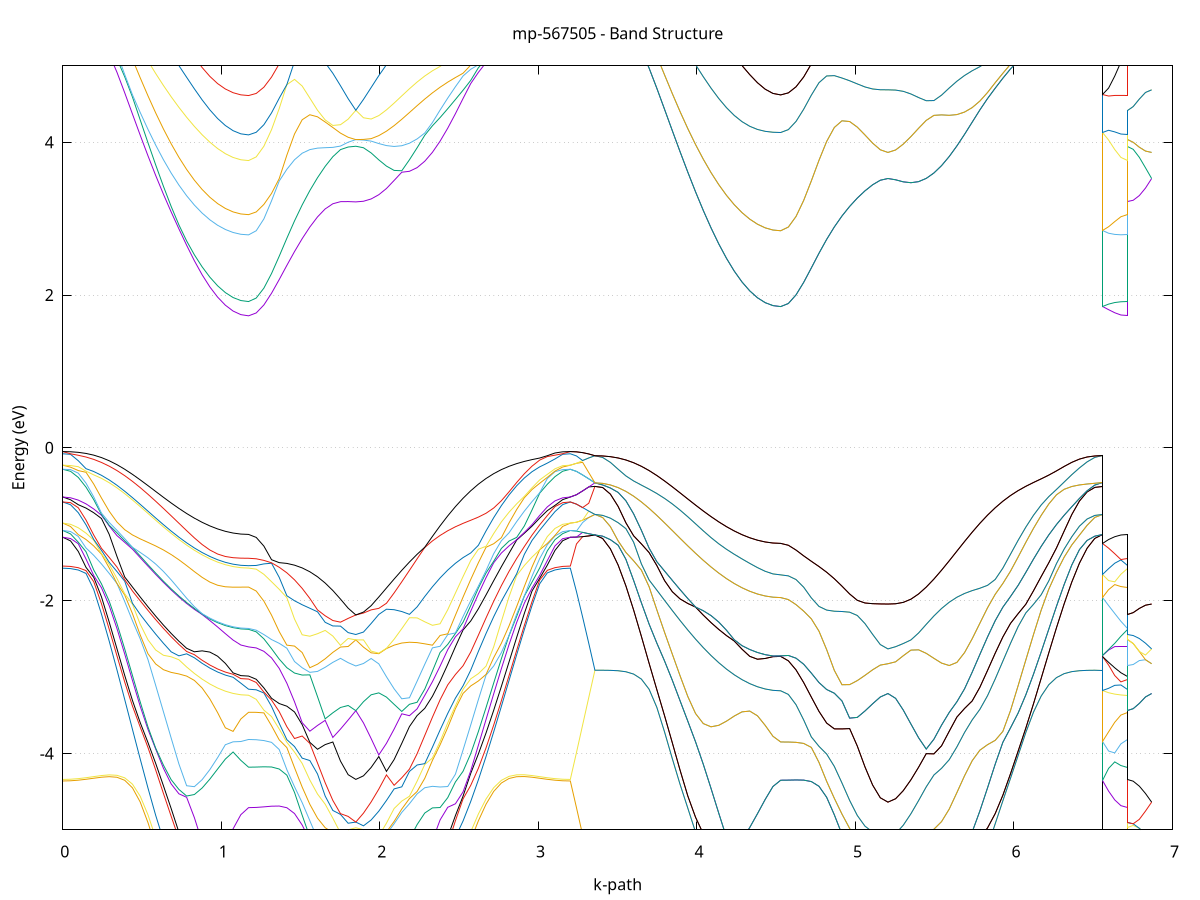 set title 'mp-567505 - Band Structure'
set xlabel 'k-path'
set ylabel 'Energy (eV)'
set grid y
set yrange [-5:5]
set terminal png size 800,600
set output 'mp-567505_bands_gnuplot.png'
plot '-' using 1:2 with lines notitle, '-' using 1:2 with lines notitle, '-' using 1:2 with lines notitle, '-' using 1:2 with lines notitle, '-' using 1:2 with lines notitle, '-' using 1:2 with lines notitle, '-' using 1:2 with lines notitle, '-' using 1:2 with lines notitle, '-' using 1:2 with lines notitle, '-' using 1:2 with lines notitle, '-' using 1:2 with lines notitle, '-' using 1:2 with lines notitle, '-' using 1:2 with lines notitle, '-' using 1:2 with lines notitle, '-' using 1:2 with lines notitle, '-' using 1:2 with lines notitle, '-' using 1:2 with lines notitle, '-' using 1:2 with lines notitle, '-' using 1:2 with lines notitle, '-' using 1:2 with lines notitle, '-' using 1:2 with lines notitle, '-' using 1:2 with lines notitle, '-' using 1:2 with lines notitle, '-' using 1:2 with lines notitle, '-' using 1:2 with lines notitle, '-' using 1:2 with lines notitle, '-' using 1:2 with lines notitle, '-' using 1:2 with lines notitle, '-' using 1:2 with lines notitle, '-' using 1:2 with lines notitle, '-' using 1:2 with lines notitle, '-' using 1:2 with lines notitle, '-' using 1:2 with lines notitle, '-' using 1:2 with lines notitle, '-' using 1:2 with lines notitle, '-' using 1:2 with lines notitle, '-' using 1:2 with lines notitle, '-' using 1:2 with lines notitle, '-' using 1:2 with lines notitle, '-' using 1:2 with lines notitle, '-' using 1:2 with lines notitle, '-' using 1:2 with lines notitle, '-' using 1:2 with lines notitle, '-' using 1:2 with lines notitle, '-' using 1:2 with lines notitle, '-' using 1:2 with lines notitle, '-' using 1:2 with lines notitle, '-' using 1:2 with lines notitle, '-' using 1:2 with lines notitle, '-' using 1:2 with lines notitle, '-' using 1:2 with lines notitle, '-' using 1:2 with lines notitle, '-' using 1:2 with lines notitle, '-' using 1:2 with lines notitle, '-' using 1:2 with lines notitle, '-' using 1:2 with lines notitle, '-' using 1:2 with lines notitle, '-' using 1:2 with lines notitle, '-' using 1:2 with lines notitle, '-' using 1:2 with lines notitle, '-' using 1:2 with lines notitle, '-' using 1:2 with lines notitle, '-' using 1:2 with lines notitle, '-' using 1:2 with lines notitle, '-' using 1:2 with lines notitle, '-' using 1:2 with lines notitle, '-' using 1:2 with lines notitle, '-' using 1:2 with lines notitle
0.000000 -15.375941
0.048826 -15.368541
0.097652 -15.346141
0.146479 -15.308841
0.195305 -15.256741
0.244131 -15.189841
0.292957 -15.108341
0.341783 -15.012341
0.390609 -14.901941
0.439436 -14.777441
0.488262 -14.639141
0.537088 -14.487141
0.585914 -14.322141
0.634740 -14.144341
0.683567 -13.954541
0.732393 -13.753441
0.781219 -13.542041
0.830045 -13.321741
0.878871 -13.094341
0.927697 -12.862541
0.976524 -12.630241
1.025350 -12.403741
1.074176 -12.194341
1.123002 -12.024041
1.171828 -11.944941
1.171828 -11.944941
1.220154 -11.938741
1.268479 -11.919941
1.316804 -11.888841
1.365130 -11.845441
1.413455 -11.790041
1.461781 -11.723041
1.510106 -11.644741
1.558431 -11.555741
1.606757 -11.456741
1.655082 -11.348841
1.703408 -11.233441
1.751733 -11.112541
1.800058 -10.991841
1.848384 -10.913941
1.848384 -10.913941
1.896709 -11.032241
1.945034 -11.221641
1.993360 -11.436041
2.041685 -11.666641
2.090011 -11.907341
2.138336 -12.153441
2.186661 -12.401141
2.234987 -12.647341
2.283312 -12.889441
2.331638 -13.125441
2.379963 -13.353741
2.428288 -13.573141
2.476614 -13.782441
2.524939 -13.980941
2.573264 -14.167841
2.621590 -14.342641
2.669915 -14.504741
2.718241 -14.653741
2.766566 -14.789441
2.814891 -14.911541
2.863217 -15.019741
2.911542 -15.113841
2.959868 -15.193641
3.008193 -15.259141
3.056518 -15.310241
3.104844 -15.346741
3.153169 -15.368641
3.201495 -15.375941
3.201495 -15.375941
3.240283 -15.371241
3.279071 -15.357141
3.317860 -15.333641
3.356648 -15.300741
3.356648 -15.300741
3.405474 -15.293241
3.454301 -15.270941
3.503127 -15.233741
3.551953 -15.181741
3.600779 -15.114941
3.649605 -15.033641
3.698432 -14.937841
3.747258 -14.827641
3.796084 -14.703441
3.844910 -14.565441
3.893736 -14.413841
3.942562 -14.249241
3.991389 -14.072041
4.040215 -13.882941
4.089041 -13.682641
4.137867 -13.472241
4.186693 -13.253241
4.235520 -13.027541
4.284346 -12.797941
4.333172 -12.568741
4.381998 -12.346941
4.430824 -12.144941
4.479650 -11.987741
4.528477 -11.923041
4.528477 -11.923041
4.576802 -11.916841
4.625127 -11.898241
4.673453 -11.867341
4.721778 -11.824241
4.770104 -11.769441
4.818429 -11.703041
4.866754 -11.625541
4.915080 -11.537741
4.963405 -11.440241
5.011730 -11.334341
5.060056 -11.221641
5.108381 -11.104541
5.156707 -10.989241
5.205032 -10.913741
5.205032 -10.913741
5.253357 -11.012341
5.301683 -11.188941
5.350008 -11.394141
5.398333 -11.617641
5.446659 -11.852941
5.494984 -12.094941
5.543310 -12.339441
5.591635 -12.583141
5.639960 -12.823241
5.688286 -13.057641
5.736611 -13.284641
5.784937 -13.502941
5.833262 -13.711441
5.881587 -13.909141
5.929913 -14.095441
5.978238 -14.269641
6.026564 -14.431341
6.074889 -14.580041
6.123214 -14.715441
6.171540 -14.837241
6.219865 -14.945141
6.268190 -15.039041
6.316516 -15.118741
6.364841 -15.184141
6.413167 -15.235141
6.461492 -15.271541
6.509817 -15.293441
6.558143 -15.300741
6.558143 -11.923041
6.596931 -11.932341
6.635720 -11.939241
6.674508 -11.943541
6.713297 -11.944941
6.713297 -10.913941
6.752085 -10.913841
6.790873 -10.913841
6.829662 -10.913741
6.868450 -10.913741
e
0.000000 -15.095941
0.048826 -15.088541
0.097652 -15.066341
0.146479 -15.029441
0.195305 -14.977741
0.244131 -14.911541
0.292957 -14.830741
0.341783 -14.735641
0.390609 -14.626341
0.439436 -14.503241
0.488262 -14.366441
0.537088 -14.216341
0.585914 -14.053441
0.634740 -13.878341
0.683567 -13.691741
0.732393 -13.494541
0.781219 -13.288041
0.830045 -13.073941
0.878871 -12.854741
0.927697 -12.633841
0.976524 -12.417141
1.025350 -12.213541
1.074176 -12.039441
1.123002 -11.922241
1.171828 -11.888541
1.171828 -11.888541
1.220154 -11.882341
1.268479 -11.864041
1.316804 -11.833541
1.365130 -11.791141
1.413455 -11.737141
1.461781 -11.671941
1.510106 -11.596041
1.558431 -11.510241
1.606757 -11.415541
1.655082 -11.313241
1.703408 -11.205141
1.751733 -11.094241
1.800058 -10.986541
1.848384 -10.913941
1.848384 -10.913941
1.896709 -10.982041
1.945034 -11.126641
1.993360 -11.304541
2.041685 -11.505741
2.090011 -11.723141
2.138336 -11.950941
2.186661 -12.184141
2.234987 -12.418841
2.283312 -12.651741
2.331638 -12.880341
2.379963 -13.102641
2.428288 -13.317041
2.476614 -13.522241
2.524939 -13.717241
2.573264 -13.901241
2.621590 -14.073541
2.669915 -14.233541
2.718241 -14.380841
2.766566 -14.515041
2.814891 -14.635841
2.863217 -14.742941
2.911542 -14.836141
2.959868 -14.915241
3.008193 -14.980141
3.056518 -15.030841
3.104844 -15.066941
3.153169 -15.088741
3.201495 -15.095941
3.201495 -15.095941
3.240283 -15.147741
3.279071 -15.207341
3.317860 -15.258541
3.356648 -15.300741
3.356648 -15.300741
3.405474 -15.293241
3.454301 -15.270941
3.503127 -15.233741
3.551953 -15.181741
3.600779 -15.114941
3.649605 -15.033641
3.698432 -14.937841
3.747258 -14.827641
3.796084 -14.703441
3.844910 -14.565441
3.893736 -14.413841
3.942562 -14.249241
3.991389 -14.072041
4.040215 -13.882941
4.089041 -13.682641
4.137867 -13.472241
4.186693 -13.253241
4.235520 -13.027541
4.284346 -12.797941
4.333172 -12.568741
4.381998 -12.346941
4.430824 -12.144941
4.479650 -11.987741
4.528477 -11.923041
4.528477 -11.923041
4.576802 -11.916841
4.625127 -11.898241
4.673453 -11.867341
4.721778 -11.824241
4.770104 -11.769441
4.818429 -11.703041
4.866754 -11.625541
4.915080 -11.537741
4.963405 -11.440241
5.011730 -11.334341
5.060056 -11.221641
5.108381 -11.104541
5.156707 -10.989241
5.205032 -10.913741
5.205032 -10.913741
5.253357 -11.012341
5.301683 -11.188941
5.350008 -11.394141
5.398333 -11.617641
5.446659 -11.852941
5.494984 -12.094941
5.543310 -12.339441
5.591635 -12.583141
5.639960 -12.823241
5.688286 -13.057641
5.736611 -13.284641
5.784937 -13.502941
5.833262 -13.711441
5.881587 -13.909141
5.929913 -14.095441
5.978238 -14.269641
6.026564 -14.431341
6.074889 -14.580041
6.123214 -14.715441
6.171540 -14.837241
6.219865 -14.945141
6.268190 -15.039041
6.316516 -15.118741
6.364841 -15.184141
6.413167 -15.235141
6.461492 -15.271541
6.509817 -15.293441
6.558143 -15.300741
6.558143 -11.923041
6.596931 -11.912141
6.635720 -11.901041
6.674508 -11.892041
6.713297 -11.888541
6.713297 -10.913941
6.752085 -10.913841
6.790873 -10.913841
6.829662 -10.913741
6.868450 -10.913741
e
0.000000 -15.053041
0.048826 -15.045641
0.097652 -15.023441
0.146479 -14.986341
0.195305 -14.934641
0.244131 -14.868141
0.292957 -14.787141
0.341783 -14.691741
0.390609 -14.582141
0.439436 -14.458541
0.488262 -14.321241
0.537088 -14.170641
0.585914 -14.007041
0.634740 -13.831041
0.683567 -13.643341
0.732393 -13.444741
0.781219 -13.236541
0.830045 -13.020141
0.878871 -12.797641
0.927697 -12.572141
0.976524 -12.348241
1.025350 -12.133041
1.074176 -11.938941
1.123002 -11.789841
1.171828 -11.729141
1.171828 -11.729141
1.220154 -11.723241
1.268479 -11.705541
1.316804 -11.676241
1.365130 -11.635441
1.413455 -11.583441
1.461781 -11.520841
1.510106 -11.448141
1.558431 -11.366241
1.606757 -11.275941
1.655082 -11.178841
1.703408 -11.076541
1.751733 -10.971741
1.800058 -10.868341
1.848384 -10.792741
1.848384 -10.792741
1.896709 -10.886541
1.945034 -11.041241
1.993360 -11.225541
2.041685 -11.432041
2.090011 -11.654241
2.138336 -11.886141
2.186661 -12.122841
2.234987 -12.360541
2.283312 -12.596041
2.331638 -12.826741
2.379963 -13.050841
2.428288 -13.266741
2.476614 -13.473241
2.524939 -13.669341
2.573264 -13.854241
2.621590 -14.027341
2.669915 -14.188041
2.718241 -14.335841
2.766566 -14.470441
2.814891 -14.591641
2.863217 -14.699041
2.911542 -14.792541
2.959868 -14.871941
3.008193 -14.937041
3.056518 -14.987741
3.104844 -15.024041
3.153169 -15.045841
3.201495 -15.053041
3.201495 -15.053041
3.240283 -14.992141
3.279071 -14.905341
3.317860 -14.808541
3.356648 -14.702741
3.356648 -14.702741
3.405474 -14.695341
3.454301 -14.673341
3.503127 -14.636641
3.551953 -14.585441
3.600779 -14.519741
3.649605 -14.439741
3.698432 -14.345541
3.747258 -14.237341
3.796084 -14.115541
3.844910 -13.980241
3.893736 -13.832041
3.942562 -13.671341
3.991389 -13.498741
4.040215 -13.315241
4.089041 -13.121841
4.137867 -12.920041
4.186693 -12.711941
4.235520 -12.500341
4.284346 -12.289641
4.333172 -12.086541
4.381998 -11.901741
4.430824 -11.752341
4.479650 -11.660741
4.528477 -11.634041
4.528477 -11.634041
4.576802 -11.628341
4.625127 -11.611241
4.673453 -11.582941
4.721778 -11.543641
4.770104 -11.493841
4.818429 -11.434141
4.866754 -11.365241
4.915080 -11.288141
4.963405 -11.204341
5.011730 -11.115641
5.060056 -11.024441
5.108381 -10.934141
5.156707 -10.849741
5.205032 -10.792341
5.205032 -10.792341
5.253357 -10.839341
5.301683 -10.940441
5.350008 -11.077241
5.398333 -11.243941
5.446659 -11.433941
5.494984 -11.640241
5.543310 -11.856841
5.591635 -12.078741
5.639960 -12.301641
5.688286 -12.522241
5.736611 -12.738241
5.784937 -12.947541
5.833262 -13.148541
5.881587 -13.340141
5.929913 -13.521241
5.978238 -13.691041
6.026564 -13.849041
6.074889 -13.994541
6.123214 -14.127241
6.171540 -14.246741
6.219865 -14.352741
6.268190 -14.445041
6.316516 -14.523541
6.364841 -14.587841
6.413167 -14.638041
6.461492 -14.673941
6.509817 -14.695541
6.558143 -14.702741
6.558143 -11.634041
6.596931 -11.671241
6.635720 -11.701341
6.674508 -11.721741
6.713297 -11.729141
6.713297 -10.792741
6.752085 -10.792741
6.790873 -10.792641
6.829662 -10.792541
6.868450 -10.792341
e
0.000000 -14.202741
0.048826 -14.195441
0.097652 -14.173841
0.146479 -14.137741
0.195305 -14.087441
0.244131 -14.022841
0.292957 -13.944341
0.341783 -13.851841
0.390609 -13.745841
0.439436 -13.626441
0.488262 -13.494241
0.537088 -13.349641
0.585914 -13.193341
0.634740 -13.026041
0.683567 -12.849041
0.732393 -12.663641
0.781219 -12.471941
0.830045 -12.276841
0.878871 -12.082641
0.927697 -11.895641
0.976524 -11.726041
1.025350 -11.588841
1.074176 -11.502541
1.123002 -11.474941
1.171828 -11.476341
1.171828 -11.476341
1.220154 -11.470941
1.268479 -11.454741
1.316804 -11.428141
1.365130 -11.391341
1.413455 -11.345041
1.461781 -11.289941
1.510106 -11.227241
1.558431 -11.158341
1.606757 -11.085241
1.655082 -11.010741
1.703408 -10.938441
1.751733 -10.873041
1.800058 -10.820741
1.848384 -10.791841
1.848384 -10.791841
1.896709 -10.786841
1.945034 -10.818341
1.993360 -10.888941
2.041685 -10.997141
2.090011 -11.137741
2.138336 -11.304041
2.186661 -11.488741
2.234987 -11.685241
2.283312 -11.888041
2.331638 -12.092841
2.379963 -12.296041
2.428288 -12.494941
2.476614 -12.687441
2.524939 -12.872041
2.573264 -13.047241
2.621590 -13.212241
2.669915 -13.366041
2.718241 -13.508141
2.766566 -13.637941
2.814891 -13.754941
2.863217 -13.858941
2.911542 -13.949541
2.959868 -14.026541
3.008193 -14.089741
3.056518 -14.139141
3.104844 -14.174441
3.153169 -14.195641
3.201495 -14.202741
3.201495 -14.202741
3.240283 -14.334041
3.279071 -14.465241
3.317860 -14.588141
3.356648 -14.702741
3.356648 -14.702741
3.405474 -14.695341
3.454301 -14.673341
3.503127 -14.636641
3.551953 -14.585441
3.600779 -14.519741
3.649605 -14.439741
3.698432 -14.345541
3.747258 -14.237341
3.796084 -14.115541
3.844910 -13.980241
3.893736 -13.832041
3.942562 -13.671341
3.991389 -13.498741
4.040215 -13.315241
4.089041 -13.121841
4.137867 -12.920041
4.186693 -12.711941
4.235520 -12.500341
4.284346 -12.289641
4.333172 -12.086541
4.381998 -11.901741
4.430824 -11.752341
4.479650 -11.660741
4.528477 -11.634041
4.528477 -11.634041
4.576802 -11.628341
4.625127 -11.611241
4.673453 -11.582941
4.721778 -11.543641
4.770104 -11.493841
4.818429 -11.434141
4.866754 -11.365241
4.915080 -11.288141
4.963405 -11.204341
5.011730 -11.115641
5.060056 -11.024441
5.108381 -10.934141
5.156707 -10.849741
5.205032 -10.792341
5.205032 -10.792341
5.253357 -10.839341
5.301683 -10.940441
5.350008 -11.077241
5.398333 -11.243941
5.446659 -11.433941
5.494984 -11.640241
5.543310 -11.856841
5.591635 -12.078741
5.639960 -12.301541
5.688286 -12.522241
5.736611 -12.738241
5.784937 -12.947541
5.833262 -13.148541
5.881587 -13.340141
5.929913 -13.521241
5.978238 -13.691041
6.026564 -13.849041
6.074889 -13.994541
6.123214 -14.127241
6.171540 -14.246741
6.219865 -14.352741
6.268190 -14.445041
6.316516 -14.523541
6.364841 -14.587841
6.413167 -14.638041
6.461492 -14.673941
6.509817 -14.695541
6.558143 -14.702741
6.558143 -11.634041
6.596931 -11.591541
6.635720 -11.545641
6.674508 -11.500741
6.713297 -11.476341
6.713297 -10.791841
6.752085 -10.791941
6.790873 -10.792041
6.829662 -10.792141
6.868450 -10.792341
e
0.000000 -14.186741
0.048826 -14.179541
0.097652 -14.157841
0.146479 -14.121641
0.195305 -14.071241
0.244131 -14.006541
0.292957 -13.927741
0.341783 -13.835041
0.390609 -13.728641
0.439436 -13.608941
0.488262 -13.476341
0.537088 -13.331141
0.585914 -13.174141
0.634740 -13.006041
0.683567 -12.828041
0.732393 -12.641341
0.781219 -12.447941
0.830045 -12.250541
0.878871 -12.053041
0.927697 -11.861141
0.976524 -11.683141
1.025350 -11.531841
1.074176 -11.423641
1.123002 -11.371441
1.171828 -11.361641
1.171828 -11.361641
1.220154 -11.356441
1.268479 -11.341141
1.316804 -11.315841
1.365130 -11.281041
1.413455 -11.237241
1.461781 -11.185341
1.510106 -11.126641
1.558431 -11.062641
1.606757 -10.995341
1.655082 -10.927741
1.703408 -10.863441
1.751733 -10.807241
1.800058 -10.767041
1.848384 -10.783941
1.848384 -10.783941
1.896709 -10.756441
1.945034 -10.785841
1.993360 -10.857041
2.041685 -10.965041
2.090011 -11.105841
2.138336 -11.272741
2.186661 -11.458641
2.234987 -11.656741
2.283312 -11.861141
2.331638 -12.067541
2.379963 -12.272141
2.428288 -12.472341
2.476614 -12.665941
2.524939 -12.851541
2.573264 -13.027541
2.621590 -13.193241
2.669915 -13.347641
2.718241 -13.490241
2.766566 -13.620441
2.814891 -13.737841
2.863217 -13.842141
2.911542 -13.932941
2.959868 -14.010141
3.008193 -14.073541
3.056518 -14.123041
3.104844 -14.158441
3.153169 -14.179641
3.201495 -14.186741
3.201495 -14.186741
3.240283 -14.047841
3.279071 -13.894041
3.317860 -13.733541
3.356648 -13.567041
3.356648 -13.567041
3.405474 -13.559941
3.454301 -13.538841
3.503127 -13.503541
3.551953 -13.454341
3.600779 -13.391241
3.649605 -13.314441
3.698432 -13.224341
3.747258 -13.121041
3.796084 -13.005041
3.844910 -12.876741
3.893736 -12.736941
3.942562 -12.586341
3.991389 -12.426041
4.040215 -12.257641
4.089041 -12.082941
4.137867 -11.904841
4.186693 -11.727341
4.235520 -11.556241
4.284346 -11.399841
4.333172 -11.269941
4.381998 -11.180341
4.430824 -11.139641
4.479650 -11.136841
4.528477 -11.141241
4.528477 -11.141241
4.576802 -11.136641
4.625127 -11.122941
4.673453 -11.100541
4.721778 -11.069841
4.770104 -11.031741
4.818429 -10.987541
4.866754 -10.938941
4.915080 -10.888041
4.963405 -10.838041
5.011730 -10.792741
5.060056 -10.757341
5.108381 -10.738441
5.156707 -10.745741
5.205032 -10.784641
5.205032 -10.784641
5.253357 -10.737041
5.301683 -10.693641
5.350008 -10.689141
5.398333 -10.723241
5.446659 -10.795841
5.494984 -10.903541
5.543310 -11.040441
5.591635 -11.198941
5.639960 -11.372041
5.688286 -11.553441
5.736611 -11.738241
5.784937 -11.922541
5.833262 -12.103341
5.881587 -12.278341
5.929913 -12.445741
5.978238 -12.604241
6.026564 -12.752641
6.074889 -12.890141
6.123214 -13.016141
6.171540 -13.129941
6.219865 -13.231241
6.268190 -13.319541
6.316516 -13.394741
6.364841 -13.456541
6.413167 -13.504841
6.461492 -13.539341
6.509817 -13.560141
6.558143 -13.567041
6.558143 -11.141241
6.596931 -11.210941
6.635720 -11.276441
6.674508 -11.333141
6.713297 -11.361641
6.713297 -10.783941
6.752085 -10.784041
6.790873 -10.784341
6.829662 -10.784541
6.868450 -10.784641
e
0.000000 -12.873541
0.048826 -12.866741
0.097652 -12.846241
0.146479 -12.812241
0.195305 -12.764741
0.244131 -12.703841
0.292957 -12.630041
0.341783 -12.543341
0.390609 -12.444341
0.439436 -12.333441
0.488262 -12.211441
0.537088 -12.079041
0.585914 -11.937541
0.634740 -11.788241
0.683567 -11.633341
0.732393 -11.475641
0.781219 -11.319041
0.830045 -11.169041
0.878871 -11.032941
0.927697 -10.920741
0.976524 -10.848141
1.025350 -10.826741
1.074176 -10.844441
1.123002 -10.874941
1.171828 -10.889341
1.171828 -10.889341
1.220154 -10.885541
1.268479 -10.874241
1.316804 -10.855941
1.365130 -10.831441
1.413455 -10.801941
1.461781 -10.769141
1.510106 -10.735341
1.558431 -10.703741
1.606757 -10.678141
1.655082 -10.663441
1.703408 -10.665241
1.751733 -10.688941
1.800058 -10.736841
1.848384 -10.783941
1.848384 -10.783941
1.896709 -10.732341
1.945034 -10.648841
1.993360 -10.579841
2.041685 -10.537441
2.090011 -10.529541
2.138336 -10.561241
2.186661 -10.632441
2.234987 -10.736641
2.283312 -10.865341
2.331638 -11.011041
2.379963 -11.167141
2.428288 -11.328441
2.476614 -11.490641
2.524939 -11.650541
2.573264 -11.805541
2.621590 -11.953741
2.669915 -12.093641
2.718241 -12.224041
2.766566 -12.343941
2.814891 -12.452841
2.863217 -12.549941
2.911542 -12.634941
2.959868 -12.707341
3.008193 -12.766941
3.056518 -12.813441
3.104844 -12.846841
3.153169 -12.866841
3.201495 -12.873541
3.201495 -12.873541
3.240283 -13.040941
3.279071 -13.219541
3.317860 -13.395341
3.356648 -13.567041
3.356648 -13.567041
3.405474 -13.559941
3.454301 -13.538841
3.503127 -13.503541
3.551953 -13.454341
3.600779 -13.391241
3.649605 -13.314441
3.698432 -13.224341
3.747258 -13.121041
3.796084 -13.005041
3.844910 -12.876741
3.893736 -12.736941
3.942562 -12.586341
3.991389 -12.426041
4.040215 -12.257641
4.089041 -12.082941
4.137867 -11.904841
4.186693 -11.727341
4.235520 -11.556241
4.284346 -11.399841
4.333172 -11.269941
4.381998 -11.180341
4.430824 -11.139641
4.479650 -11.136841
4.528477 -11.141241
4.528477 -11.141241
4.576802 -11.136641
4.625127 -11.122941
4.673453 -11.100441
4.721778 -11.069841
4.770104 -11.031741
4.818429 -10.987541
4.866754 -10.938941
4.915080 -10.888041
4.963405 -10.838041
5.011730 -10.792741
5.060056 -10.757341
5.108381 -10.738441
5.156707 -10.745741
5.205032 -10.784641
5.205032 -10.784641
5.253357 -10.737041
5.301683 -10.693641
5.350008 -10.689141
5.398333 -10.723241
5.446659 -10.795841
5.494984 -10.903541
5.543310 -11.040441
5.591635 -11.198941
5.639960 -11.372041
5.688286 -11.553441
5.736611 -11.738241
5.784937 -11.922541
5.833262 -12.103341
5.881587 -12.278341
5.929913 -12.445741
5.978238 -12.604241
6.026564 -12.752641
6.074889 -12.890141
6.123214 -13.016141
6.171540 -13.129941
6.219865 -13.231241
6.268190 -13.319541
6.316516 -13.394741
6.364841 -13.456541
6.413167 -13.504841
6.461492 -13.539341
6.509817 -13.560141
6.558143 -13.567041
6.558143 -11.141241
6.596931 -11.069541
6.635720 -10.997641
6.674508 -10.929541
6.713297 -10.889341
6.713297 -10.783941
6.752085 -10.784041
6.790873 -10.784341
6.829662 -10.784541
6.868450 -10.784641
e
0.000000 -12.847741
0.048826 -12.840841
0.097652 -12.820441
0.146479 -12.786341
0.195305 -12.738741
0.244131 -12.677941
0.292957 -12.604041
0.341783 -12.517341
0.390609 -12.418341
0.439436 -12.307441
0.488262 -12.185341
0.537088 -12.052941
0.585914 -11.911341
0.634740 -11.762241
0.683567 -11.607541
0.732393 -11.450441
0.781219 -11.294941
0.830045 -11.147041
0.878871 -11.014841
0.927697 -10.908741
0.976524 -10.834641
1.025350 -10.793341
1.074176 -10.784241
1.123002 -10.790441
1.171828 -10.794441
1.171828 -10.794441
1.220154 -10.790841
1.268479 -10.780041
1.316804 -10.762641
1.365130 -10.739341
1.413455 -10.711341
1.461781 -10.680141
1.510106 -10.648041
1.558431 -10.618141
1.606757 -10.594041
1.655082 -10.580741
1.703408 -10.583841
1.751733 -10.609741
1.800058 -10.682141
1.848384 -10.727841
1.848384 -10.727841
1.896709 -10.684841
1.945034 -10.587541
1.993360 -10.531241
2.041685 -10.502541
2.090011 -10.506741
2.138336 -10.545341
2.186661 -10.616541
2.234987 -10.717541
2.283312 -10.843341
2.331638 -10.987041
2.379963 -11.142041
2.428288 -11.302641
2.476614 -11.464541
2.524939 -11.624341
2.573264 -11.779241
2.621590 -11.927441
2.669915 -12.067441
2.718241 -12.197841
2.766566 -12.317841
2.814891 -12.426741
2.863217 -12.523941
2.911542 -12.608941
2.959868 -12.681341
3.008193 -12.741041
3.056518 -12.787541
3.104844 -12.820941
3.153169 -12.841041
3.201495 -12.847741
3.201495 -12.847741
3.240283 -12.681541
3.279071 -12.507441
3.317860 -12.341541
3.356648 -12.189441
3.356648 -12.189441
3.405474 -12.182941
3.454301 -12.163441
3.503127 -12.130941
3.551953 -12.085741
3.600779 -12.027841
3.649605 -11.957841
3.698432 -11.875841
3.747258 -11.782641
3.796084 -11.678641
3.844910 -11.564941
3.893736 -11.442741
3.942562 -11.313441
3.991389 -11.179141
4.040215 -11.043041
4.089041 -10.908741
4.137867 -10.781941
4.186693 -10.669541
4.235520 -10.580341
4.284346 -10.523041
4.333172 -10.502441
4.381998 -10.514341
4.430824 -10.543841
4.479650 -10.571841
4.528477 -10.583241
4.528477 -10.583241
4.576802 -10.580541
4.625127 -10.572541
4.673453 -10.559841
4.721778 -10.543441
4.770104 -10.524741
4.818429 -10.505941
4.866754 -10.489641
4.915080 -10.479541
4.963405 -10.479741
5.011730 -10.495541
5.060056 -10.531741
5.108381 -10.592441
5.156707 -10.673741
5.205032 -10.727341
5.205032 -10.727341
5.253357 -10.673841
5.301683 -10.578841
5.350008 -10.481241
5.398333 -10.398241
5.446659 -10.339241
5.494984 -10.311141
5.543310 -10.317741
5.591635 -10.359241
5.639960 -10.432341
5.688286 -10.531041
5.736611 -10.648541
5.784937 -10.778541
5.833262 -10.915441
5.881587 -11.054741
5.929913 -11.192941
5.978238 -11.327241
6.026564 -11.455641
6.074889 -11.576441
6.123214 -11.688341
6.171540 -11.790541
6.219865 -11.882141
6.268190 -11.962441
6.316516 -12.031141
6.364841 -12.087741
6.413167 -12.132141
6.461492 -12.163941
6.509817 -12.183041
6.558143 -12.189441
6.558143 -10.583241
6.596931 -10.636441
6.635720 -10.695841
6.674508 -10.756541
6.713297 -10.794441
6.713297 -10.727841
6.752085 -10.727841
6.790873 -10.727641
6.829662 -10.727441
6.868450 -10.727341
e
0.000000 -11.866041
0.048826 -11.859741
0.097652 -11.840841
0.146479 -11.809541
0.195305 -11.765841
0.244131 -11.710141
0.292957 -11.642641
0.341783 -11.563841
0.390609 -11.474541
0.439436 -11.375241
0.488262 -11.267141
0.537088 -11.151441
0.585914 -11.030241
0.634740 -10.905741
0.683567 -10.781441
0.732393 -10.661841
0.781219 -10.552741
0.830045 -10.461741
0.878871 -10.396841
0.927697 -10.364841
0.976524 -10.366741
1.025350 -10.394741
1.074176 -10.433641
1.123002 -10.465441
1.171828 -10.477241
1.171828 -10.477241
1.220154 -10.475041
1.268479 -10.468541
1.316804 -10.458441
1.365130 -10.445841
1.413455 -10.432341
1.461781 -10.420041
1.510106 -10.411841
1.558431 -10.411541
1.606757 -10.423541
1.655082 -10.452741
1.703408 -10.504241
1.751733 -10.581541
1.800058 -10.663341
1.848384 -10.727841
1.848384 -10.727841
1.896709 -10.663741
1.945034 -10.573641
1.993360 -10.460341
2.041685 -10.359541
2.090011 -10.279241
2.138336 -10.226041
2.186661 -10.204641
2.234987 -10.217241
2.283312 -10.262441
2.331638 -10.335741
2.379963 -10.431141
2.428288 -10.542441
2.476614 -10.663641
2.524939 -10.789941
2.573264 -10.917241
2.621590 -11.042541
2.669915 -11.163341
2.718241 -11.277741
2.766566 -11.384441
2.814891 -11.482041
2.863217 -11.569841
2.911542 -11.647041
2.959868 -11.713241
3.008193 -11.767841
3.056518 -11.810641
3.104844 -11.841341
3.153169 -11.859841
3.201495 -11.866041
3.201495 -11.866041
3.240283 -11.888941
3.279071 -11.955041
3.317860 -12.057941
3.356648 -12.189441
3.356648 -12.189441
3.405474 -12.182941
3.454301 -12.163441
3.503127 -12.130941
3.551953 -12.085641
3.600779 -12.027841
3.649605 -11.957841
3.698432 -11.875841
3.747258 -11.782641
3.796084 -11.678641
3.844910 -11.564941
3.893736 -11.442741
3.942562 -11.313441
3.991389 -11.179141
4.040215 -11.043041
4.089041 -10.908741
4.137867 -10.781941
4.186693 -10.669541
4.235520 -10.580341
4.284346 -10.523041
4.333172 -10.502441
4.381998 -10.514341
4.430824 -10.543841
4.479650 -10.571841
4.528477 -10.583241
4.528477 -10.583241
4.576802 -10.580541
4.625127 -10.572541
4.673453 -10.559841
4.721778 -10.543441
4.770104 -10.524741
4.818429 -10.505941
4.866754 -10.489641
4.915080 -10.479541
4.963405 -10.479741
5.011730 -10.495541
5.060056 -10.531741
5.108381 -10.592441
5.156707 -10.673741
5.205032 -10.727341
5.205032 -10.727341
5.253357 -10.673841
5.301683 -10.578841
5.350008 -10.481241
5.398333 -10.398241
5.446659 -10.339241
5.494984 -10.311141
5.543310 -10.317741
5.591635 -10.359241
5.639960 -10.432341
5.688286 -10.531041
5.736611 -10.648541
5.784937 -10.778541
5.833262 -10.915441
5.881587 -11.054741
5.929913 -11.192941
5.978238 -11.327241
6.026564 -11.455641
6.074889 -11.576441
6.123214 -11.688341
6.171540 -11.790541
6.219865 -11.882141
6.268190 -11.962441
6.316516 -12.031141
6.364841 -12.087741
6.413167 -12.132141
6.461492 -12.163941
6.509817 -12.183041
6.558143 -12.189441
6.558143 -10.583241
6.596931 -10.538841
6.635720 -10.505241
6.674508 -10.484341
6.713297 -10.477241
6.713297 -10.727841
6.752085 -10.727841
6.790873 -10.727641
6.829662 -10.727441
6.868450 -10.727341
e
0.000000 -8.540141
0.048826 -8.533341
0.097652 -8.512941
0.146479 -8.479041
0.195305 -8.431741
0.244131 -8.371441
0.292957 -8.298441
0.341783 -8.213241
0.390609 -8.116741
0.439436 -8.009941
0.488262 -7.894541
0.537088 -7.772741
0.585914 -7.648641
0.634740 -7.528341
0.683567 -7.422641
0.732393 -7.349441
0.781219 -7.334441
0.830045 -7.401941
0.878871 -7.620641
0.927697 -7.860041
0.976524 -8.063441
1.025350 -8.229441
1.074176 -8.361741
1.123002 -8.453341
1.171828 -8.486741
1.171828 -8.486741
1.220154 -8.480041
1.268479 -8.459941
1.316804 -8.426641
1.365130 -8.380341
1.413455 -8.321341
1.461781 -8.250041
1.510106 -8.167241
1.558431 -8.073641
1.606757 -7.970841
1.655082 -7.860741
1.703408 -7.746541
1.751733 -7.633841
1.800058 -7.533741
1.848384 -7.466141
1.848384 -7.466141
1.896709 -7.520041
1.945034 -7.564641
1.993360 -7.575341
2.041685 -7.540841
2.090011 -7.459541
2.138336 -7.388441
2.186661 -7.326941
2.234987 -7.227441
2.283312 -7.099041
2.331638 -7.100941
2.379963 -7.131041
2.428288 -7.194841
2.476614 -7.288341
2.524939 -7.402241
2.573264 -7.527141
2.621590 -7.655741
2.669915 -7.782841
2.718241 -7.904841
2.766566 -8.019341
2.814891 -8.124741
2.863217 -8.219641
2.911542 -8.303241
2.959868 -8.374741
3.008193 -8.433941
3.056518 -8.480241
3.104844 -8.513541
3.153169 -8.533541
3.201495 -8.540141
3.201495 -8.540141
3.240283 -8.509641
3.279071 -8.420541
3.317860 -8.279341
3.356648 -8.094441
3.356648 -8.094441
3.405474 -8.087941
3.454301 -8.068641
3.503127 -8.036541
3.551953 -7.991941
3.600779 -7.935341
3.649605 -7.867041
3.698432 -7.787941
3.747258 -7.699041
3.796084 -7.601941
3.844910 -7.499141
3.893736 -7.394041
3.942562 -7.292641
3.991389 -7.204341
4.040215 -7.144341
4.089041 -7.134041
4.137867 -7.195841
4.186693 -7.341741
4.235520 -7.558341
4.284346 -7.795641
4.333172 -8.013141
4.381998 -8.188641
4.430824 -8.308141
4.479650 -8.369241
4.528477 -8.385641
4.528477 -8.385641
4.576802 -8.379141
4.625127 -8.359441
4.673453 -8.326741
4.721778 -8.281441
4.770104 -8.223741
4.818429 -8.154241
4.866754 -8.073841
4.915080 -7.983641
4.963405 -7.885641
5.011730 -7.782641
5.060056 -7.679741
5.108381 -7.586441
5.156707 -7.521541
5.205032 -7.502441
5.205032 -7.502441
5.253357 -7.508041
5.301683 -7.507041
5.350008 -7.498941
5.398333 -7.487241
5.446659 -7.449941
5.494984 -7.375341
5.543310 -7.270041
5.591635 -7.169541
5.639960 -7.099141
5.688286 -7.041541
5.736611 -7.004241
5.784937 -7.000041
5.833262 -7.034141
5.881587 -7.101041
5.929913 -7.190541
5.978238 -7.292841
6.026564 -7.400241
6.074889 -7.507241
6.123214 -7.610041
6.171540 -7.706141
6.219865 -7.793741
6.268190 -7.871441
6.316516 -7.938441
6.364841 -7.994041
6.413167 -8.037741
6.461492 -8.069141
6.509817 -8.088041
6.558143 -8.094441
6.558143 -8.385641
6.596931 -8.425141
6.635720 -8.458041
6.674508 -8.479341
6.713297 -8.486741
6.713297 -7.466141
6.752085 -7.473041
6.790873 -7.486841
6.829662 -7.498241
6.868450 -7.502441
e
0.000000 -7.080041
0.048826 -7.074441
0.097652 -7.057541
0.146479 -7.029641
0.195305 -6.991141
0.244131 -6.942641
0.292957 -6.885241
0.341783 -6.820241
0.390609 -6.749741
0.439436 -6.676941
0.488262 -6.606641
0.537088 -6.546641
0.585914 -6.509541
0.634740 -6.527641
0.683567 -6.636641
0.732393 -6.831441
0.781219 -7.083241
0.830045 -7.354841
0.878871 -7.545941
0.927697 -7.723041
0.976524 -7.890941
1.025350 -8.042041
1.074176 -8.178341
1.123002 -8.277241
1.171828 -8.313341
1.171828 -8.313341
1.220154 -8.306741
1.268479 -8.287241
1.316804 -8.254941
1.365130 -8.209941
1.413455 -8.152841
1.461781 -8.084041
1.510106 -8.004341
1.558431 -7.915041
1.606757 -7.817541
1.655082 -7.714141
1.703408 -7.608641
1.751733 -7.508641
1.800058 -7.444841
1.848384 -7.466141
1.848384 -7.466141
1.896709 -7.428741
1.945034 -7.421541
1.993360 -7.425341
2.041685 -7.406441
2.090011 -7.411641
2.138336 -7.337041
2.186661 -7.192541
2.234987 -7.117741
2.283312 -7.096841
2.331638 -6.946441
2.379963 -6.790541
2.428288 -6.646341
2.476614 -6.532641
2.524939 -6.465041
2.573264 -6.454441
2.621590 -6.485641
2.669915 -6.540241
2.718241 -6.607941
2.766566 -6.681241
2.814891 -6.754641
2.863217 -6.824741
2.911542 -6.888841
2.959868 -6.945341
3.008193 -6.992841
3.056518 -7.030641
3.104844 -7.057941
3.153169 -7.074541
3.201495 -7.080041
3.201495 -7.080041
3.240283 -7.352241
3.279071 -7.624441
3.317860 -7.873741
3.356648 -8.094441
3.356648 -8.094441
3.405474 -8.087941
3.454301 -8.068641
3.503127 -8.036541
3.551953 -7.991941
3.600779 -7.935341
3.649605 -7.867041
3.698432 -7.787941
3.747258 -7.699041
3.796084 -7.601941
3.844910 -7.499141
3.893736 -7.394041
3.942562 -7.292641
3.991389 -7.204341
4.040215 -7.144341
4.089041 -7.133941
4.137867 -7.195841
4.186693 -7.341741
4.235520 -7.558341
4.284346 -7.795641
4.333172 -8.013141
4.381998 -8.188641
4.430824 -8.308141
4.479650 -8.369241
4.528477 -8.385641
4.528477 -8.385641
4.576802 -8.379141
4.625127 -8.359441
4.673453 -8.326741
4.721778 -8.281441
4.770104 -8.223741
4.818429 -8.154241
4.866754 -8.073841
4.915080 -7.983641
4.963405 -7.885641
5.011730 -7.782641
5.060056 -7.679741
5.108381 -7.586441
5.156707 -7.521541
5.205032 -7.502441
5.205032 -7.502441
5.253357 -7.508041
5.301683 -7.507041
5.350008 -7.498941
5.398333 -7.487241
5.446659 -7.449941
5.494984 -7.375341
5.543310 -7.270041
5.591635 -7.169541
5.639960 -7.099141
5.688286 -7.041541
5.736611 -7.004241
5.784937 -7.000041
5.833262 -7.034141
5.881587 -7.101041
5.929913 -7.190541
5.978238 -7.292841
6.026564 -7.400241
6.074889 -7.507241
6.123214 -7.610041
6.171540 -7.706141
6.219865 -7.793741
6.268190 -7.871441
6.316516 -7.938441
6.364841 -7.994041
6.413167 -8.037741
6.461492 -8.069141
6.509817 -8.088041
6.558143 -8.094441
6.558143 -8.385641
6.596931 -8.348341
6.635720 -8.323841
6.674508 -8.314741
6.713297 -8.313341
6.713297 -7.466141
6.752085 -7.473041
6.790873 -7.486841
6.829662 -7.498241
6.868450 -7.502441
e
0.000000 -7.040541
0.048826 -7.034841
0.097652 -7.017941
0.146479 -6.990041
0.195305 -6.951441
0.244131 -6.903041
0.292957 -6.845741
0.341783 -6.781041
0.390609 -6.711241
0.439436 -6.639841
0.488262 -6.572641
0.537088 -6.518841
0.585914 -6.493641
0.634740 -6.506541
0.683567 -6.568141
0.732393 -6.698241
0.781219 -6.883541
0.830045 -7.087741
0.878871 -7.284341
0.927697 -7.484241
0.976524 -7.682341
1.025350 -7.839341
1.074176 -7.928241
1.123002 -7.951841
1.171828 -7.949941
1.171828 -7.949941
1.220154 -7.943441
1.268479 -7.924041
1.316804 -7.891741
1.365130 -7.847041
1.413455 -7.790541
1.461781 -7.723041
1.510106 -7.646241
1.558431 -7.563141
1.606757 -7.479841
1.655082 -7.407741
1.703408 -7.361941
1.751733 -7.347941
1.800058 -7.338841
1.848384 -7.313441
1.848384 -7.313441
1.896709 -7.375641
1.945034 -7.399141
1.993360 -7.393341
2.041685 -7.385341
2.090011 -7.305041
2.138336 -7.232841
2.186661 -7.175641
2.234987 -7.083441
2.283312 -6.964941
2.331638 -6.831841
2.379963 -6.698641
2.428288 -6.581641
2.476614 -6.496441
2.524939 -6.451641
2.573264 -6.439941
2.621590 -6.460641
2.669915 -6.508541
2.718241 -6.572341
2.766566 -6.643541
2.814891 -6.715841
2.863217 -6.785441
2.911542 -6.849341
2.959868 -6.905741
3.008193 -6.953241
3.056518 -6.991041
3.104844 -7.018441
3.153169 -7.035041
3.201495 -7.040541
3.201495 -7.040541
3.240283 -6.752941
3.279071 -6.433841
3.317860 -6.103841
3.356648 -5.765041
3.356648 -5.765041
3.405474 -5.760541
3.454301 -5.747241
3.503127 -5.725541
3.551953 -5.696241
3.600779 -5.660641
3.649605 -5.620841
3.698432 -5.580141
3.747258 -5.543641
3.796084 -5.519941
3.844910 -5.523441
3.893736 -5.577041
3.942562 -5.707341
3.991389 -5.923741
4.040215 -6.202841
4.089041 -6.509041
4.137867 -6.811541
4.186693 -7.079641
4.235520 -7.288341
4.284346 -7.442441
4.333172 -7.549141
4.381998 -7.634441
4.430824 -7.759741
4.479650 -7.883341
4.528477 -7.933241
4.528477 -7.933241
4.576802 -7.927241
4.625127 -7.909141
4.673453 -7.879241
4.721778 -7.838041
4.770104 -7.786241
4.818429 -7.724841
4.866754 -7.655441
4.915080 -7.580541
4.963405 -7.503641
5.011730 -7.430241
5.060056 -7.367741
5.108381 -7.323241
5.156707 -7.293141
5.205032 -7.263741
5.205032 -7.263741
5.253357 -7.305541
5.301683 -7.352741
5.350008 -7.360041
5.398333 -7.305041
5.446659 -7.221741
5.494984 -7.175541
5.543310 -7.139241
5.591635 -7.048741
5.639960 -6.885441
5.688286 -6.686841
5.736611 -6.471141
5.784937 -6.249641
5.833262 -6.034241
5.881587 -5.839641
5.929913 -5.681741
5.978238 -5.572941
6.026564 -5.514941
6.074889 -5.499141
6.123214 -5.512441
6.171540 -5.542841
6.219865 -5.581741
6.268190 -5.622941
6.316516 -5.662441
6.364841 -5.697541
6.413167 -5.726241
6.461492 -5.747541
6.509817 -5.760641
6.558143 -5.765041
6.558143 -7.933241
6.596931 -7.977141
6.635720 -7.985041
6.674508 -7.965041
6.713297 -7.949941
6.713297 -7.313441
6.752085 -7.302841
6.790873 -7.294041
6.829662 -7.280541
6.868450 -7.263741
e
0.000000 -4.361141
0.048826 -4.358541
0.097652 -4.350841
0.146479 -4.339141
0.195305 -4.325241
0.244131 -4.311941
0.292957 -4.304741
0.341783 -4.312641
0.390609 -4.352341
0.439436 -4.451241
0.488262 -4.636441
0.537088 -4.904741
0.585914 -5.222441
0.634740 -5.557041
0.683567 -5.891341
0.732393 -6.219441
0.781219 -6.537641
0.830045 -6.841241
0.878871 -7.124741
0.927697 -7.382941
0.976524 -7.605841
1.025350 -7.759641
1.074176 -7.807841
1.123002 -7.757341
1.171828 -7.644541
1.171828 -7.644541
1.220154 -7.639341
1.268479 -7.624041
1.316804 -7.598941
1.365130 -7.564941
1.413455 -7.523241
1.461781 -7.475641
1.510106 -7.425041
1.558431 -7.375341
1.606757 -7.331941
1.655082 -7.301341
1.703408 -7.290041
1.751733 -7.303041
1.800058 -7.325041
1.848384 -7.313441
1.848384 -7.313441
1.896709 -7.311541
1.945034 -7.291741
1.993360 -7.225541
2.041685 -7.233241
2.090011 -7.250841
2.138336 -7.197841
2.186661 -7.100141
2.234987 -6.951841
2.283312 -6.737441
2.331638 -6.496741
2.379963 -6.238341
2.428288 -5.967341
2.476614 -5.688841
2.524939 -5.409041
2.573264 -5.136341
2.621590 -4.882841
2.669915 -4.664741
2.718241 -4.497541
2.766566 -4.387841
2.814891 -4.328641
2.863217 -4.305141
2.911542 -4.303041
2.959868 -4.312041
3.008193 -4.325641
3.056518 -4.339541
3.104844 -4.351041
3.153169 -4.358541
3.201495 -4.361141
3.201495 -4.361141
3.240283 -4.710741
3.279071 -5.067041
3.317860 -5.418941
3.356648 -5.765041
3.356648 -5.765041
3.405474 -5.760541
3.454301 -5.747241
3.503127 -5.725541
3.551953 -5.696241
3.600779 -5.660641
3.649605 -5.620841
3.698432 -5.580141
3.747258 -5.543641
3.796084 -5.519941
3.844910 -5.523441
3.893736 -5.577041
3.942562 -5.707341
3.991389 -5.923741
4.040215 -6.202841
4.089041 -6.509041
4.137867 -6.811541
4.186693 -7.079641
4.235520 -7.288341
4.284346 -7.442441
4.333172 -7.549141
4.381998 -7.634441
4.430824 -7.759741
4.479650 -7.883341
4.528477 -7.933241
4.528477 -7.933241
4.576802 -7.927241
4.625127 -7.909141
4.673453 -7.879241
4.721778 -7.838041
4.770104 -7.786241
4.818429 -7.724841
4.866754 -7.655441
4.915080 -7.580541
4.963405 -7.503641
5.011730 -7.430241
5.060056 -7.367741
5.108381 -7.323241
5.156707 -7.293141
5.205032 -7.263741
5.205032 -7.263741
5.253357 -7.305541
5.301683 -7.352741
5.350008 -7.360041
5.398333 -7.305041
5.446659 -7.221741
5.494984 -7.175541
5.543310 -7.139241
5.591635 -7.048741
5.639960 -6.885441
5.688286 -6.686841
5.736611 -6.471141
5.784937 -6.249641
5.833262 -6.034241
5.881587 -5.839641
5.929913 -5.681741
5.978238 -5.572941
6.026564 -5.514941
6.074889 -5.499141
6.123214 -5.512441
6.171540 -5.542841
6.219865 -5.581741
6.268190 -5.622941
6.316516 -5.662441
6.364841 -5.697541
6.413167 -5.726241
6.461492 -5.747541
6.509817 -5.760641
6.558143 -5.765041
6.558143 -7.933241
6.596931 -7.861841
6.635720 -7.774541
6.674508 -7.688241
6.713297 -7.644541
6.713297 -7.313441
6.752085 -7.301441
6.790873 -7.274641
6.829662 -7.249041
6.868450 -7.263741
e
0.000000 -4.341041
0.048826 -4.338341
0.097652 -4.330541
0.146479 -4.318441
0.195305 -4.303941
0.244131 -4.289941
0.292957 -4.281441
0.341783 -4.286841
0.390609 -4.319941
0.439436 -4.402641
0.488262 -4.560541
0.537088 -4.802541
0.585914 -5.105141
0.634740 -5.435341
0.683567 -5.769441
0.732393 -6.094941
0.781219 -6.406741
0.830045 -6.700341
0.878871 -6.958841
0.927697 -7.145241
0.976524 -7.236941
1.025350 -7.246041
1.074176 -7.220641
1.123002 -7.443241
1.171828 -7.613941
1.171828 -7.613941
1.220154 -7.608441
1.268479 -7.592241
1.316804 -7.565641
1.365130 -7.529141
1.413455 -7.483941
1.461781 -7.431141
1.510106 -7.372441
1.558431 -7.309641
1.606757 -7.243241
1.655082 -7.186941
1.703408 -7.227341
1.751733 -7.266441
1.800058 -7.291241
1.848384 -7.305841
1.848384 -7.305841
1.896709 -7.259541
1.945034 -7.208841
1.993360 -7.197041
2.041685 -7.102141
2.090011 -7.014141
2.138336 -7.007641
2.186661 -6.935141
2.234987 -6.771741
2.283312 -6.563441
2.331638 -6.330041
2.379963 -6.079441
2.428288 -5.817441
2.476614 -5.549741
2.524939 -5.283241
2.573264 -5.027141
2.621590 -4.793441
2.669915 -4.596641
2.718241 -4.448741
2.766566 -4.352641
2.814891 -4.300741
2.863217 -4.280541
2.911542 -4.280041
2.959868 -4.290141
3.008193 -4.304441
3.056518 -4.318841
3.104844 -4.330741
3.153169 -4.338441
3.201495 -4.341041
3.201495 -4.341041
3.240283 -3.989741
3.279071 -3.628341
3.317860 -3.268241
3.356648 -2.911341
3.356648 -2.911341
3.405474 -2.911641
3.454301 -2.913141
3.503127 -2.918141
3.551953 -2.931341
3.600779 -2.961741
3.649605 -3.027241
3.698432 -3.160441
3.747258 -3.397541
3.796084 -3.720741
3.844910 -4.069541
3.893736 -4.405241
3.942562 -4.716641
3.991389 -5.030241
4.040215 -5.356541
4.089041 -5.678441
4.137867 -5.992841
4.186693 -6.302541
4.235520 -6.606441
4.284346 -6.897241
4.333172 -7.159241
4.381998 -7.349441
4.430824 -7.394141
4.479650 -7.332641
4.528477 -7.277241
4.528477 -7.277241
4.576802 -7.272541
4.625127 -7.258341
4.673453 -7.235341
4.721778 -7.204541
4.770104 -7.167741
4.818429 -7.127641
4.866754 -7.088441
4.915080 -7.056641
4.963405 -7.041141
5.011730 -7.051241
5.060056 -7.089741
5.108381 -7.146041
5.156707 -7.200341
5.205032 -7.238441
5.205032 -7.238441
5.253357 -7.194241
5.301683 -7.140541
5.350008 -7.104641
5.398333 -7.093041
5.446659 -7.071841
5.494984 -6.966441
5.543310 -6.790041
5.591635 -6.577541
5.639960 -6.339941
5.688286 -6.082341
5.736611 -5.808241
5.784937 -5.521141
5.833262 -5.224141
5.881587 -4.921841
5.929913 -4.620941
5.978238 -4.325641
6.026564 -4.025741
6.074889 -3.725641
6.123214 -3.459841
6.171540 -3.249741
6.219865 -3.100941
6.268190 -3.008041
6.316516 -2.956241
6.364841 -2.929841
6.413167 -2.917841
6.461492 -2.913041
6.509817 -2.911641
6.558143 -2.911341
6.558143 -7.277241
6.596931 -7.386841
6.635720 -7.492841
6.674508 -7.578241
6.713297 -7.613941
6.713297 -7.305841
6.752085 -7.301441
6.790873 -7.274641
6.829662 -7.249041
6.868450 -7.238441
e
0.000000 -1.575441
0.048826 -1.580741
0.097652 -1.599341
0.146479 -1.644541
0.195305 -1.856241
0.244131 -2.177041
0.292957 -2.531841
0.341783 -2.907741
0.390609 -3.294741
0.439436 -3.685241
0.488262 -4.073041
0.537088 -4.451641
0.585914 -4.810841
0.634740 -5.133641
0.683567 -5.398141
0.732393 -5.591241
0.781219 -5.712441
0.830045 -5.797041
0.878871 -6.064041
0.927697 -6.370241
0.976524 -6.669641
1.025350 -6.953241
1.074176 -7.192241
1.123002 -7.271941
1.171828 -7.332941
1.171828 -7.332941
1.220154 -7.328541
1.268479 -7.315441
1.316804 -7.294541
1.365130 -7.267241
1.413455 -7.235741
1.461781 -7.203741
1.510106 -7.176341
1.558431 -7.160441
1.606757 -7.162941
1.655082 -7.170841
1.703408 -7.089041
1.751733 -7.037441
1.800058 -7.135541
1.848384 -7.214741
1.848384 -7.214741
1.896709 -7.160741
1.945034 -7.089541
1.993360 -7.037141
2.041685 -7.014441
2.090011 -6.946441
2.138336 -6.759841
2.186661 -6.547141
2.234987 -6.311841
2.283312 -6.056741
2.331638 -5.784141
2.379963 -5.496241
2.428288 -5.263741
2.476614 -5.099541
2.524939 -4.884141
2.573264 -4.629541
2.621590 -4.345841
2.669915 -4.040041
2.718241 -3.717741
2.766566 -3.384341
2.814891 -3.045441
2.863217 -2.707541
2.911542 -2.377941
2.959868 -2.065341
3.008193 -1.780241
3.056518 -1.636841
3.104844 -1.598641
3.153169 -1.580641
3.201495 -1.575441
3.201495 -1.575441
3.240283 -1.881941
3.279071 -2.215541
3.317860 -2.559641
3.356648 -2.911341
3.356648 -2.911341
3.405474 -2.911641
3.454301 -2.913141
3.503127 -2.918141
3.551953 -2.931341
3.600779 -2.961741
3.649605 -3.027241
3.698432 -3.160441
3.747258 -3.397541
3.796084 -3.720741
3.844910 -4.069541
3.893736 -4.405241
3.942562 -4.716641
3.991389 -5.030241
4.040215 -5.356541
4.089041 -5.678441
4.137867 -5.992841
4.186693 -6.302541
4.235520 -6.606441
4.284346 -6.897241
4.333172 -7.159241
4.381998 -7.349441
4.430824 -7.394141
4.479650 -7.332641
4.528477 -7.277241
4.528477 -7.277241
4.576802 -7.272541
4.625127 -7.258341
4.673453 -7.235341
4.721778 -7.204541
4.770104 -7.167741
4.818429 -7.127641
4.866754 -7.088441
4.915080 -7.056641
4.963405 -7.041141
5.011730 -7.051241
5.060056 -7.089741
5.108381 -7.146041
5.156707 -7.200341
5.205032 -7.238441
5.205032 -7.238441
5.253357 -7.194241
5.301683 -7.140541
5.350008 -7.104641
5.398333 -7.093041
5.446659 -7.071841
5.494984 -6.966441
5.543310 -6.790041
5.591635 -6.577541
5.639960 -6.339941
5.688286 -6.082341
5.736611 -5.808241
5.784937 -5.521141
5.833262 -5.224141
5.881587 -4.921841
5.929913 -4.620941
5.978238 -4.325641
6.026564 -4.025741
6.074889 -3.725641
6.123214 -3.459841
6.171540 -3.249741
6.219865 -3.100941
6.268190 -3.008041
6.316516 -2.956241
6.364841 -2.929841
6.413167 -2.917841
6.461492 -2.913041
6.509817 -2.911641
6.558143 -2.911341
6.558143 -7.277241
6.596931 -7.179441
6.635720 -7.182641
6.674508 -7.283041
6.713297 -7.332941
6.713297 -7.214741
6.752085 -7.218741
6.790873 -7.229941
6.829662 -7.245941
6.868450 -7.238441
e
0.000000 -1.547741
0.048826 -1.552541
0.097652 -1.569241
0.146479 -1.607441
0.195305 -1.753041
0.244131 -2.042241
0.292957 -2.375741
0.341783 -2.723641
0.390609 -3.066041
0.439436 -3.380241
0.488262 -3.654641
0.537088 -3.921641
0.585914 -4.217041
0.634740 -4.523741
0.683567 -4.823141
0.732393 -5.118141
0.781219 -5.416841
0.830045 -5.695741
0.878871 -5.995941
0.927697 -6.303641
0.976524 -6.595541
1.025350 -6.861541
1.074176 -7.078641
1.123002 -7.070241
1.171828 -7.005041
1.171828 -7.005041
1.220154 -7.000541
1.268479 -6.987241
1.316804 -6.965641
1.365130 -6.936241
1.413455 -6.900141
1.461781 -6.858441
1.510106 -6.812541
1.558431 -6.764041
1.606757 -6.715641
1.655082 -6.723141
1.703408 -6.831441
1.751733 -6.917441
1.800058 -6.849441
1.848384 -6.753441
1.848384 -6.753441
1.896709 -6.852641
1.945034 -6.941841
1.993360 -6.960441
2.041685 -6.882541
2.090011 -6.747741
2.138336 -6.576641
2.186661 -6.377041
2.234987 -6.153941
2.283312 -5.910741
2.331638 -5.650641
2.379963 -5.377041
2.428288 -5.194841
2.476614 -4.881941
2.524939 -4.595741
2.573264 -4.418641
2.621590 -4.194241
2.669915 -3.926941
2.718241 -3.628941
2.766566 -3.310841
2.814891 -2.981841
2.863217 -2.650241
2.911542 -2.324241
2.959868 -2.013041
3.008193 -1.731141
3.056518 -1.603441
3.104844 -1.568641
3.153169 -1.552441
3.201495 -1.547741
3.201495 -1.547741
3.240283 -1.258641
3.279071 -1.162941
3.317860 -1.153441
3.356648 -1.140441
3.356648 -1.140441
3.405474 -1.187241
3.454301 -1.322941
3.503127 -1.534941
3.551953 -1.807141
3.600779 -2.123141
3.649605 -2.466941
3.698432 -2.820741
3.747258 -3.166141
3.796084 -3.507941
3.844910 -3.861541
3.893736 -4.219341
3.942562 -4.557241
3.991389 -4.836041
4.040215 -5.052941
4.089041 -5.221041
4.137867 -5.321641
4.186693 -5.344841
4.235520 -5.465841
4.284346 -5.767241
4.333172 -6.066941
4.381998 -6.350141
4.430824 -6.607841
4.479650 -6.821341
4.528477 -6.923741
4.528477 -6.923741
4.576802 -6.919941
4.625127 -6.908741
4.673453 -6.890941
4.721778 -6.867641
4.770104 -6.840941
4.818429 -6.813741
4.866754 -6.789641
4.915080 -6.772741
4.963405 -6.766141
5.011730 -6.770141
5.060056 -6.781641
5.108381 -6.796341
5.156707 -6.810041
5.205032 -6.816741
5.205032 -6.816741
5.253357 -6.807541
5.301683 -6.778141
5.350008 -6.720641
5.398333 -6.620941
5.446659 -6.478141
5.494984 -6.300241
5.543310 -6.094541
5.591635 -5.866041
5.639960 -5.619141
5.688286 -5.362541
5.736611 -5.181241
5.784937 -5.103241
5.833262 -4.975541
5.881587 -4.788241
5.929913 -4.548041
5.978238 -4.266241
6.026564 -3.968841
6.074889 -3.668141
6.123214 -3.350441
6.171540 -3.018041
6.219865 -2.683141
6.268190 -2.355041
6.316516 -2.042741
6.364841 -1.756741
6.413167 -1.509241
6.461492 -1.313941
6.509817 -1.185841
6.558143 -1.140441
6.558143 -6.923741
6.596931 -7.039341
6.635720 -7.073541
6.674508 -7.024041
6.713297 -7.005041
6.713297 -6.753441
6.752085 -6.762241
6.790873 -6.784041
6.829662 -6.806841
6.868450 -6.816741
e
0.000000 -1.170741
0.048826 -1.218441
0.097652 -1.356141
0.146479 -1.565141
0.195305 -1.695041
0.244131 -1.952341
0.292957 -2.282441
0.341783 -2.631141
0.390609 -2.979241
0.439436 -3.306841
0.488262 -3.596441
0.537088 -3.856941
0.585914 -4.130841
0.634740 -4.423141
0.683567 -4.722041
0.732393 -5.030941
0.781219 -5.349041
0.830045 -5.651241
0.878871 -5.666041
0.927697 -5.574041
0.976524 -5.788141
1.025350 -6.068741
1.074176 -6.327041
1.123002 -6.544041
1.171828 -6.650741
1.171828 -6.650741
1.220154 -6.647741
1.268479 -6.639041
1.316804 -6.625641
1.365130 -6.609341
1.413455 -6.593141
1.461781 -6.581441
1.510106 -6.580441
1.558431 -6.598441
1.606757 -6.644041
1.655082 -6.672241
1.703408 -6.643141
1.751733 -6.641141
1.800058 -6.677641
1.848384 -6.753341
1.848384 -6.753341
1.896709 -6.670041
1.945034 -6.599441
1.993360 -6.524741
2.041685 -6.424141
2.090011 -6.286641
2.138336 -6.114441
2.186661 -5.914241
2.234987 -5.693541
2.283312 -5.478041
2.331638 -5.406141
2.379963 -5.365441
2.428288 -5.094741
2.476614 -4.814841
2.524939 -4.559441
2.573264 -4.261341
2.621590 -4.007041
2.669915 -3.731941
2.718241 -3.435441
2.766566 -3.123341
2.814891 -2.802741
2.863217 -2.481141
2.911542 -2.167241
2.959868 -1.874441
3.008193 -1.707741
3.056518 -1.534841
3.104844 -1.342441
3.153169 -1.216341
3.201495 -1.170741
3.201495 -1.170741
3.240283 -1.168741
3.279071 -1.162941
3.317860 -1.153441
3.356648 -1.140441
3.356648 -1.140441
3.405474 -1.187241
3.454301 -1.322941
3.503127 -1.534941
3.551953 -1.807141
3.600779 -2.123141
3.649605 -2.466941
3.698432 -2.820741
3.747258 -3.166141
3.796084 -3.507941
3.844910 -3.861541
3.893736 -4.219341
3.942562 -4.557241
3.991389 -4.836041
4.040215 -5.052941
4.089041 -5.221041
4.137867 -5.321641
4.186693 -5.344841
4.235520 -5.465841
4.284346 -5.767241
4.333172 -6.066941
4.381998 -6.350141
4.430824 -6.607841
4.479650 -6.821341
4.528477 -6.923741
4.528477 -6.923741
4.576802 -6.919941
4.625127 -6.908741
4.673453 -6.890941
4.721778 -6.867641
4.770104 -6.840941
4.818429 -6.813741
4.866754 -6.789641
4.915080 -6.772741
4.963405 -6.766141
5.011730 -6.770141
5.060056 -6.781641
5.108381 -6.796341
5.156707 -6.810041
5.205032 -6.816741
5.205032 -6.816741
5.253357 -6.807541
5.301683 -6.778141
5.350008 -6.720641
5.398333 -6.620941
5.446659 -6.478141
5.494984 -6.300241
5.543310 -6.094541
5.591635 -5.866041
5.639960 -5.619141
5.688286 -5.362541
5.736611 -5.181241
5.784937 -5.103241
5.833262 -4.975541
5.881587 -4.788241
5.929913 -4.548041
5.978238 -4.266241
6.026564 -3.968841
6.074889 -3.668141
6.123214 -3.350441
6.171540 -3.018041
6.219865 -2.683141
6.268190 -2.355041
6.316516 -2.042741
6.364841 -1.756741
6.413167 -1.509241
6.461492 -1.313941
6.509817 -1.185841
6.558143 -1.140441
6.558143 -6.923741
6.596931 -6.815741
6.635720 -6.728241
6.674508 -6.670841
6.713297 -6.650741
6.713297 -6.753341
6.752085 -6.762141
6.790873 -6.783941
6.829662 -6.806841
6.868450 -6.816741
e
0.000000 -1.170641
0.048826 -1.187341
0.097652 -1.255541
0.146479 -1.455741
0.195305 -1.672141
0.244131 -1.832441
0.292957 -2.066941
0.341783 -2.366141
0.390609 -2.699141
0.439436 -3.044641
0.488262 -3.382741
0.537088 -3.684041
0.585914 -3.942841
0.634740 -4.194341
0.683567 -4.399441
0.732393 -4.529041
0.781219 -4.574641
0.830045 -4.841441
0.878871 -5.160141
0.927697 -5.451741
0.976524 -5.375741
1.025350 -5.188241
1.074176 -4.987841
1.123002 -4.802741
1.171828 -4.710241
1.171828 -4.710241
1.220154 -4.707441
1.268479 -4.700041
1.316804 -4.691341
1.365130 -4.689341
1.413455 -4.711341
1.461781 -4.787741
1.510106 -4.938441
1.558431 -5.138441
1.606757 -5.359341
1.655082 -5.597241
1.703408 -5.805941
1.751733 -5.975741
1.800058 -6.089041
1.848384 -6.128841
1.848384 -6.128841
1.896709 -6.090341
1.945034 -5.986541
1.993360 -5.839541
2.041685 -5.668141
2.090011 -5.494041
2.138336 -5.329741
2.186661 -5.247641
2.234987 -5.270341
2.283312 -5.301441
2.331638 -5.140341
2.379963 -4.871341
2.428288 -4.705641
2.476614 -4.659741
2.524939 -4.503541
2.573264 -4.228041
2.621590 -3.893241
2.669915 -3.555841
2.718241 -3.220041
2.766566 -2.891141
2.814891 -2.576141
2.863217 -2.285341
2.911542 -2.033341
2.959868 -1.836641
3.008193 -1.669341
3.056518 -1.475141
3.104844 -1.283641
3.153169 -1.189141
3.201495 -1.170641
3.201495 -1.170641
3.240283 -1.168741
3.279071 -1.106541
3.317860 -1.124441
3.356648 -1.140441
3.356648 -1.140441
3.405474 -1.156341
3.454301 -1.202441
3.503127 -1.275041
3.551953 -1.459341
3.600779 -1.735941
3.649605 -2.027441
3.698432 -2.307541
3.747258 -2.556541
3.796084 -2.791141
3.844910 -3.043041
3.893736 -3.311041
3.942562 -3.578141
3.991389 -3.848441
4.040215 -4.142341
4.089041 -4.458541
4.137867 -4.783441
4.186693 -5.100841
4.235520 -5.237341
4.284346 -5.127841
4.333172 -4.970241
4.381998 -4.789841
4.430824 -4.602541
4.479650 -4.433341
4.528477 -4.351241
4.528477 -4.351241
4.576802 -4.350041
4.625127 -4.347841
4.673453 -4.349941
4.721778 -4.368841
4.770104 -4.430841
4.818429 -4.574741
4.866754 -4.803841
4.915080 -5.059441
4.963405 -5.300741
5.011730 -5.511341
5.060056 -5.686441
5.108381 -5.824741
5.156707 -5.916641
5.205032 -5.948441
5.205032 -5.948441
5.253357 -5.919741
5.301683 -5.844041
5.350008 -5.733241
5.398333 -5.591941
5.446659 -5.424541
5.494984 -5.241241
5.543310 -5.081041
5.591635 -5.044941
5.639960 -5.088741
5.688286 -5.123841
5.736611 -5.027741
5.784937 -4.753841
5.833262 -4.451541
5.881587 -4.141441
5.929913 -3.855041
5.978238 -3.665941
6.026564 -3.470541
6.074889 -3.233141
6.123214 -2.963241
6.171540 -2.672741
6.219865 -2.372941
6.268190 -2.074541
6.316516 -1.789641
6.364841 -1.533741
6.413167 -1.331941
6.461492 -1.211741
6.509817 -1.156541
6.558143 -1.140441
6.558143 -4.351241
6.596931 -4.494241
6.635720 -4.609141
6.674508 -4.684141
6.713297 -4.710241
6.713297 -6.128841
6.752085 -6.116141
6.790873 -6.079241
6.829662 -6.021641
6.868450 -5.948441
e
0.000000 -1.082241
0.048826 -1.126641
0.097652 -1.235541
0.146479 -1.360141
0.195305 -1.599341
0.244131 -1.781341
0.292957 -2.007941
0.341783 -2.301841
0.390609 -2.632941
0.439436 -2.979641
0.488262 -3.325641
0.537088 -3.652441
0.585914 -3.931241
0.634740 -4.153041
0.683567 -4.343941
0.732393 -4.471941
0.781219 -4.558241
0.830045 -4.538341
0.878871 -4.453341
0.927697 -4.336641
0.976524 -4.204941
1.025350 -4.074541
1.074176 -3.981841
1.123002 -4.091141
1.171828 -4.180741
1.171828 -4.180741
1.220154 -4.178941
1.268479 -4.175641
1.316804 -4.178041
1.365130 -4.204541
1.413455 -4.285341
1.461781 -4.511541
1.510106 -4.809841
1.558431 -5.095341
1.606757 -5.343841
1.655082 -5.521141
1.703408 -5.648041
1.751733 -5.712641
1.800058 -5.718041
1.848384 -5.698641
1.848384 -5.698641
1.896709 -5.738841
1.945034 -5.771841
1.993360 -5.738041
2.041685 -5.640041
2.090011 -5.489241
2.138336 -5.316641
2.186661 -5.122841
2.234987 -4.932041
2.283312 -4.780741
2.331638 -4.713641
2.379963 -4.708841
2.428288 -4.579241
2.476614 -4.374241
2.524939 -4.233841
2.573264 -4.003441
2.621590 -3.713641
2.669915 -3.399541
2.718241 -3.078441
2.766566 -2.760541
2.814891 -2.458441
2.863217 -2.205041
2.911542 -1.939641
2.959868 -1.757741
3.008193 -1.573541
3.056518 -1.347941
3.104844 -1.201841
3.153169 -1.123141
3.201495 -1.082241
3.201495 -1.082241
3.240283 -1.089941
3.279071 -1.106541
3.317860 -1.124341
3.356648 -1.140441
3.356648 -1.140441
3.405474 -1.156341
3.454301 -1.202441
3.503127 -1.275041
3.551953 -1.459341
3.600779 -1.735941
3.649605 -2.027441
3.698432 -2.307541
3.747258 -2.556541
3.796084 -2.791141
3.844910 -3.043041
3.893736 -3.310941
3.942562 -3.578141
3.991389 -3.848441
4.040215 -4.142341
4.089041 -4.458541
4.137867 -4.783441
4.186693 -5.100841
4.235520 -5.237341
4.284346 -5.127841
4.333172 -4.970241
4.381998 -4.789841
4.430824 -4.602541
4.479650 -4.433341
4.528477 -4.351241
4.528477 -4.351241
4.576802 -4.350041
4.625127 -4.347841
4.673453 -4.349941
4.721778 -4.368841
4.770104 -4.430841
4.818429 -4.574741
4.866754 -4.803841
4.915080 -5.059441
4.963405 -5.300741
5.011730 -5.511341
5.060056 -5.686441
5.108381 -5.824741
5.156707 -5.916641
5.205032 -5.948441
5.205032 -5.948441
5.253357 -5.919741
5.301683 -5.844041
5.350008 -5.733241
5.398333 -5.591941
5.446659 -5.424541
5.494984 -5.241241
5.543310 -5.081041
5.591635 -5.044941
5.639960 -5.088741
5.688286 -5.123741
5.736611 -5.027741
5.784937 -4.753841
5.833262 -4.451541
5.881587 -4.141441
5.929913 -3.855041
5.978238 -3.665941
6.026564 -3.470541
6.074889 -3.233141
6.123214 -2.963241
6.171540 -2.672741
6.219865 -2.372941
6.268190 -2.074541
6.316516 -1.789641
6.364841 -1.533741
6.413167 -1.331941
6.461492 -1.211741
6.509817 -1.156541
6.558143 -1.140441
6.558143 -4.351241
6.596931 -4.196341
6.635720 -4.111241
6.674508 -4.159341
6.713297 -4.180741
6.713297 -5.698641
6.752085 -5.723541
6.790873 -5.786541
6.829662 -5.866741
6.868450 -5.948441
e
0.000000 -1.082141
0.048826 -1.095841
0.097652 -1.159541
0.146479 -1.310841
0.195305 -1.407641
0.244131 -1.520441
0.292957 -1.644541
0.341783 -1.775841
0.390609 -2.012641
0.439436 -2.263341
0.488262 -2.500341
0.537088 -2.770741
0.585914 -3.109641
0.634740 -3.454141
0.683567 -3.798941
0.732393 -4.138041
0.781219 -4.423541
0.830045 -4.435741
0.878871 -4.344141
0.927697 -4.212241
0.976524 -4.056141
1.025350 -3.886541
1.074176 -3.848741
1.123002 -3.844741
1.171828 -3.817941
1.171828 -3.817941
1.220154 -3.821241
1.268479 -3.832141
1.316804 -3.855541
1.365130 -3.949441
1.413455 -4.213641
1.461781 -4.436941
1.510106 -4.645341
1.558431 -4.881941
1.606757 -5.117541
1.655082 -5.323141
1.703408 -5.471841
1.751733 -5.548841
1.800058 -5.554941
1.848384 -5.500741
1.848384 -5.500741
1.896709 -5.486641
1.945034 -5.371841
1.993360 -5.223641
2.041685 -5.059441
2.090011 -4.920741
2.138336 -4.772741
2.186661 -4.659041
2.234987 -4.530641
2.283312 -4.449541
2.331638 -4.431241
2.379963 -4.439941
2.428288 -4.433841
2.476614 -4.272741
2.524939 -3.954941
2.573264 -3.628241
2.621590 -3.295641
2.669915 -2.975141
2.718241 -2.855141
2.766566 -2.680841
2.814891 -2.455441
2.863217 -2.175741
2.911542 -1.938541
2.959868 -1.681241
3.008193 -1.449841
3.056518 -1.268641
3.104844 -1.153541
3.153169 -1.097241
3.201495 -1.082141
3.201495 -1.082141
3.240283 -1.089941
3.279071 -0.978241
3.317860 -0.911841
3.356648 -0.871741
3.356648 -0.871741
3.405474 -0.912741
3.454301 -1.031841
3.503127 -1.218841
3.551953 -1.369041
3.600779 -1.479141
3.649605 -1.600741
3.698432 -1.818541
3.747258 -2.121641
3.796084 -2.416241
3.844910 -2.701141
3.893736 -2.983741
3.942562 -3.255341
3.991389 -3.478041
4.040215 -3.609841
4.089041 -3.652041
4.137867 -3.632441
4.186693 -3.577941
4.235520 -3.511241
4.284346 -3.456541
4.333172 -3.446041
4.381998 -3.508141
4.430824 -3.633541
4.479650 -3.775941
4.528477 -3.850641
4.528477 -3.850641
4.576802 -3.851341
4.625127 -3.855341
4.673453 -3.869541
4.721778 -3.922041
4.770104 -4.118641
4.818429 -4.365841
4.866754 -4.588041
4.915080 -4.794741
4.963405 -4.982141
5.011730 -5.138541
5.060056 -5.255641
5.108381 -5.323541
5.156707 -5.340041
5.205032 -5.333341
5.205032 -5.333341
5.253357 -5.348241
5.301683 -5.357341
5.350008 -5.316541
5.398333 -5.225541
5.446659 -5.107241
5.494984 -4.992541
5.543310 -4.892741
5.591635 -4.728941
5.639960 -4.513441
5.688286 -4.293041
5.736611 -4.095841
5.784937 -3.957841
5.833262 -3.886041
5.881587 -3.829141
5.929913 -3.712241
5.978238 -3.439341
6.026564 -3.111441
6.074889 -2.776341
6.123214 -2.444141
6.171540 -2.125941
6.219865 -1.849041
6.268190 -1.628741
6.316516 -1.431741
6.364841 -1.271441
6.413167 -1.142241
6.461492 -1.014141
6.509817 -0.910941
6.558143 -0.871741
6.558143 -3.850641
6.596931 -3.969341
6.635720 -3.993841
6.674508 -3.875441
6.713297 -3.817941
6.713297 -5.500741
6.752085 -5.482641
6.790873 -5.433141
6.829662 -5.369441
6.868450 -5.333341
e
0.000000 -0.985541
0.048826 -1.030241
0.097652 -1.136041
0.146479 -1.200241
0.195305 -1.284841
0.244131 -1.392141
0.292957 -1.573141
0.341783 -1.775841
0.390609 -1.926941
0.439436 -2.170641
0.488262 -2.449641
0.537088 -2.695241
0.585914 -2.829541
0.634740 -2.904341
0.683567 -2.939641
0.732393 -2.959941
0.781219 -2.988241
0.830045 -3.044941
0.878871 -3.143941
0.927697 -3.287341
0.976524 -3.466041
1.025350 -3.664941
1.074176 -3.712041
1.123002 -3.549941
1.171828 -3.462141
1.171828 -3.462141
1.220154 -3.462641
1.268479 -3.469941
1.316804 -3.638441
1.365130 -3.822941
1.413455 -3.924241
1.461781 -4.187241
1.510106 -4.441241
1.558431 -4.666941
1.606757 -4.848141
1.655082 -4.973041
1.703408 -5.036841
1.751733 -5.118441
1.800058 -5.348841
1.848384 -5.500741
1.848384 -5.500741
1.896709 -5.399341
1.945034 -5.262041
1.993360 -5.098641
2.041685 -5.029741
2.090011 -4.890141
2.138336 -4.728241
2.186661 -4.591641
2.234987 -4.499141
2.283312 -4.327141
2.331638 -4.091941
2.379963 -3.888041
2.428288 -3.661541
2.476614 -3.414741
2.524939 -3.214741
2.573264 -3.117041
2.621590 -3.051941
2.669915 -2.966141
2.718241 -2.746441
2.766566 -2.557841
2.814891 -2.330541
2.863217 -2.077041
2.911542 -1.814441
2.959868 -1.560041
3.008193 -1.334841
3.056518 -1.251341
3.104844 -1.145941
3.153169 -1.028741
3.201495 -0.985541
3.201495 -0.985541
3.240283 -0.974341
3.279071 -0.947141
3.317860 -0.911841
3.356648 -0.871741
3.356648 -0.871741
3.405474 -0.912741
3.454301 -1.031841
3.503127 -1.218841
3.551953 -1.369041
3.600779 -1.479141
3.649605 -1.600741
3.698432 -1.818541
3.747258 -2.121641
3.796084 -2.416241
3.844910 -2.701141
3.893736 -2.983741
3.942562 -3.255341
3.991389 -3.478041
4.040215 -3.609841
4.089041 -3.652041
4.137867 -3.632441
4.186693 -3.577941
4.235520 -3.511241
4.284346 -3.456541
4.333172 -3.446041
4.381998 -3.508141
4.430824 -3.633541
4.479650 -3.775841
4.528477 -3.850641
4.528477 -3.850641
4.576802 -3.851341
4.625127 -3.855341
4.673453 -3.869541
4.721778 -3.922041
4.770104 -4.118641
4.818429 -4.365841
4.866754 -4.588041
4.915080 -4.794741
4.963405 -4.982141
5.011730 -5.138541
5.060056 -5.255641
5.108381 -5.323541
5.156707 -5.340041
5.205032 -5.333341
5.205032 -5.333341
5.253357 -5.348241
5.301683 -5.357341
5.350008 -5.316541
5.398333 -5.225541
5.446659 -5.107241
5.494984 -4.992541
5.543310 -4.892741
5.591635 -4.728941
5.639960 -4.513441
5.688286 -4.293041
5.736611 -4.095841
5.784937 -3.957841
5.833262 -3.886041
5.881587 -3.829141
5.929913 -3.712241
5.978238 -3.439341
6.026564 -3.111441
6.074889 -2.776341
6.123214 -2.444141
6.171540 -2.125941
6.219865 -1.849041
6.268190 -1.628741
6.316516 -1.431741
6.364841 -1.271441
6.413167 -1.142241
6.461492 -1.014141
6.509817 -0.910941
6.558143 -0.871741
6.558143 -3.850641
6.596931 -3.717941
6.635720 -3.592541
6.674508 -3.498141
6.713297 -3.462141
6.713297 -5.500741
6.752085 -5.482541
6.790873 -5.433141
6.829662 -5.369441
6.868450 -5.333341
e
0.000000 -0.985541
0.048826 -1.001141
0.097652 -1.046341
0.146479 -1.117141
0.195305 -1.208741
0.244131 -1.385741
0.292957 -1.525641
0.341783 -1.711941
0.390609 -1.910841
0.439436 -2.046841
0.488262 -2.309241
0.537088 -2.512941
0.585914 -2.646441
0.634740 -2.715641
0.683567 -2.735141
0.732393 -2.774341
0.781219 -2.868941
0.830045 -2.953741
0.878871 -3.028241
0.927697 -3.091941
0.976524 -3.144441
1.025350 -3.185541
1.074176 -3.215041
1.123002 -3.232841
1.171828 -3.238741
1.171828 -3.238741
1.220154 -3.292641
1.268479 -3.434141
1.316804 -3.517941
1.365130 -3.680941
1.413455 -3.854541
1.461781 -3.983041
1.510106 -4.132041
1.558431 -4.349341
1.606757 -4.532041
1.655082 -4.665541
1.703408 -4.848541
1.751733 -5.041841
1.800058 -4.999741
1.848384 -4.973941
1.848384 -4.973941
1.896709 -4.997841
1.945034 -5.069041
1.993360 -5.080841
2.041685 -4.913341
2.090011 -4.721641
2.138336 -4.624341
2.186661 -4.560841
2.234987 -4.363541
2.283312 -4.145241
2.331638 -4.060941
2.379963 -3.845441
2.428288 -3.600841
2.476614 -3.378841
2.524939 -3.161741
2.573264 -3.023741
2.621590 -2.956041
2.669915 -2.857841
2.718241 -2.604741
2.766566 -2.273741
2.814891 -1.949741
2.863217 -1.671641
2.911542 -1.540541
2.959868 -1.430541
3.008193 -1.334141
3.056518 -1.161441
3.104844 -1.054941
3.153169 -1.001441
3.201495 -0.985541
3.201495 -0.985541
3.240283 -0.974341
3.279071 -0.947141
3.317860 -0.828141
3.356648 -0.871741
3.356648 -0.871741
3.405474 -0.884241
3.454301 -0.920941
3.503127 -0.979941
3.551953 -1.058041
3.600779 -1.235541
3.649605 -1.518741
3.698432 -1.729841
3.747258 -1.862941
3.796084 -1.997241
3.844910 -2.130241
3.893736 -2.260141
3.942562 -2.385141
3.991389 -2.503941
4.040215 -2.615441
4.089041 -2.718641
4.137867 -2.812741
4.186693 -2.897041
4.235520 -2.971141
4.284346 -3.034441
4.333172 -3.086741
4.381998 -3.127641
4.430824 -3.157041
4.479650 -3.174741
4.528477 -3.180641
4.528477 -3.180641
4.576802 -3.228041
4.625127 -3.362441
4.673453 -3.562341
4.721778 -3.784641
4.770104 -3.908041
4.818429 -4.008641
4.866754 -4.170441
4.915080 -4.387941
4.963405 -4.615241
5.011730 -4.812841
5.060056 -4.952241
5.108381 -5.029541
5.156707 -5.070641
5.205032 -5.092841
5.205032 -5.092841
5.253357 -5.051641
5.301683 -4.940441
5.350008 -4.790141
5.398333 -4.618041
5.446659 -4.438041
5.494984 -4.283241
5.543310 -4.195041
5.591635 -4.082341
5.639960 -3.915141
5.688286 -3.726341
5.736611 -3.561341
5.784937 -3.423641
5.833262 -3.244841
5.881587 -3.026241
5.929913 -2.792641
5.978238 -2.559441
6.026564 -2.338741
6.074889 -2.161341
6.123214 -2.048241
6.171540 -1.923741
6.219865 -1.741341
6.268190 -1.515541
6.316516 -1.325841
6.364841 -1.163841
6.413167 -1.025241
6.461492 -0.931941
6.509817 -0.884841
6.558143 -0.871741
6.558143 -3.180641
6.596931 -3.205941
6.635720 -3.224141
6.674508 -3.235141
6.713297 -3.238741
6.713297 -4.973941
6.752085 -4.943241
6.790873 -4.980541
6.829662 -5.053241
6.868450 -5.092841
e
0.000000 -0.708741
0.048826 -0.744841
0.097652 -0.848841
0.146479 -1.008141
0.195305 -1.200141
0.244131 -1.342841
0.292957 -1.498641
0.341783 -1.619841
0.390609 -1.746041
0.439436 -2.034741
0.488262 -2.181241
0.537088 -2.312441
0.585914 -2.438441
0.634740 -2.558241
0.683567 -2.670441
0.732393 -2.723141
0.781219 -2.696541
0.830045 -2.748341
0.878871 -2.821041
0.927697 -2.883241
0.976524 -2.934641
1.025350 -2.974841
1.074176 -3.003741
1.123002 -3.080641
1.171828 -3.159741
1.171828 -3.159741
1.220154 -3.167541
1.268479 -3.209441
1.316804 -3.385641
1.365130 -3.606241
1.413455 -3.820441
1.461781 -3.910541
1.510106 -4.062441
1.558431 -4.093841
1.606757 -4.269741
1.655082 -4.558541
1.703408 -4.747041
1.751733 -4.798941
1.800058 -4.914441
1.848384 -4.899241
1.848384 -4.899241
1.896709 -4.948341
1.945034 -4.871641
1.993360 -4.756441
2.041685 -4.616441
2.090011 -4.464941
2.138336 -4.437941
2.186661 -4.236341
2.234987 -4.151941
2.283312 -4.134341
2.331638 -3.919341
2.379963 -3.693741
2.428288 -3.476841
2.476614 -3.277341
2.524939 -3.115141
2.573264 -2.910041
2.621590 -2.664841
2.669915 -2.430341
2.718241 -2.210341
2.766566 -2.008441
2.814891 -1.827941
2.863217 -1.648441
2.911542 -1.394241
2.959868 -1.212641
3.008193 -1.079041
3.056518 -0.955041
3.104844 -0.834841
3.153169 -0.743341
3.201495 -0.708741
3.201495 -0.708741
3.240283 -0.737141
3.279071 -0.782441
3.317860 -0.828141
3.356648 -0.871741
3.356648 -0.871741
3.405474 -0.884241
3.454301 -0.920941
3.503127 -0.979941
3.551953 -1.058041
3.600779 -1.235541
3.649605 -1.518741
3.698432 -1.729841
3.747258 -1.862941
3.796084 -1.997241
3.844910 -2.130241
3.893736 -2.260141
3.942562 -2.385141
3.991389 -2.503941
4.040215 -2.615441
4.089041 -2.718641
4.137867 -2.812741
4.186693 -2.897041
4.235520 -2.971141
4.284346 -3.034441
4.333172 -3.086741
4.381998 -3.127641
4.430824 -3.157041
4.479650 -3.174741
4.528477 -3.180641
4.528477 -3.180641
4.576802 -3.228041
4.625127 -3.362441
4.673453 -3.562341
4.721778 -3.784641
4.770104 -3.908041
4.818429 -4.008641
4.866754 -4.170441
4.915080 -4.387941
4.963405 -4.615241
5.011730 -4.812841
5.060056 -4.952241
5.108381 -5.029541
5.156707 -5.070641
5.205032 -5.092841
5.205032 -5.092841
5.253357 -5.051641
5.301683 -4.940441
5.350008 -4.790141
5.398333 -4.618041
5.446659 -4.438041
5.494984 -4.283241
5.543310 -4.195041
5.591635 -4.082341
5.639960 -3.915141
5.688286 -3.726341
5.736611 -3.561341
5.784937 -3.423641
5.833262 -3.244841
5.881587 -3.026241
5.929913 -2.792641
5.978238 -2.559441
6.026564 -2.338741
6.074889 -2.161341
6.123214 -2.048241
6.171540 -1.923741
6.219865 -1.741341
6.268190 -1.515541
6.316516 -1.325841
6.364841 -1.163841
6.413167 -1.025241
6.461492 -0.931941
6.509817 -0.884841
6.558143 -0.871741
6.558143 -3.180641
6.596931 -3.148241
6.635720 -3.109041
6.674508 -3.104541
6.713297 -3.159741
6.713297 -4.899241
6.752085 -4.921541
6.790873 -4.980541
6.829662 -5.053241
6.868450 -5.092841
e
0.000000 -0.708741
0.048826 -0.717641
0.097652 -0.784141
0.146479 -0.945141
0.195305 -1.142041
0.244131 -1.316141
0.292957 -1.434741
0.341783 -1.560741
0.390609 -1.727041
0.439436 -1.874241
0.488262 -2.002141
0.537088 -2.127441
0.585914 -2.248641
0.634740 -2.364241
0.683567 -2.472841
0.732393 -2.573641
0.781219 -2.665741
0.830045 -2.707641
0.878871 -2.780741
0.927697 -2.843341
0.976524 -2.895041
1.025350 -2.935541
1.074176 -2.964541
1.123002 -3.021141
1.171828 -3.026941
1.171828 -3.026941
1.220154 -3.071541
1.268479 -3.197641
1.316804 -3.302241
1.365130 -3.453141
1.413455 -3.651241
1.461781 -3.805441
1.510106 -3.772641
1.558431 -3.869841
1.606757 -4.125841
1.655082 -4.384441
1.703408 -4.615641
1.751733 -4.788941
1.800058 -4.825241
1.848384 -4.899141
1.848384 -4.899141
1.896709 -4.782341
1.945034 -4.635841
1.993360 -4.467541
2.041685 -4.281541
2.090011 -4.417741
2.138336 -4.319141
2.186661 -4.205741
2.234987 -4.004641
2.283312 -3.765541
2.331638 -3.526641
2.379963 -3.298541
2.428288 -3.103041
2.476614 -2.967541
2.524939 -2.852741
2.573264 -2.673441
2.621590 -2.452341
2.669915 -2.226241
2.718241 -2.008241
2.766566 -1.804341
2.814891 -1.617241
2.863217 -1.447741
2.911542 -1.292141
2.959868 -1.143241
3.008193 -1.008641
3.056518 -0.886041
3.104844 -0.768841
3.153169 -0.718241
3.201495 -0.708741
3.201495 -0.708741
3.240283 -0.737141
3.279071 -0.782441
3.317860 -0.725041
3.356648 -0.504941
3.356648 -0.504941
3.405474 -0.519641
3.454301 -0.606441
3.503127 -0.767441
3.551953 -0.981141
3.600779 -1.151741
3.649605 -1.257341
3.698432 -1.371541
3.747258 -1.541241
3.796084 -1.738441
3.844910 -1.883841
3.893736 -1.977641
3.942562 -2.037641
3.991389 -2.084641
4.040215 -2.190041
4.089041 -2.287941
4.137867 -2.377541
4.186693 -2.458141
4.235520 -2.529041
4.284346 -2.635641
4.333172 -2.729541
4.381998 -2.767341
4.430824 -2.757441
4.479650 -2.734141
4.528477 -2.730441
4.528477 -2.730441
4.576802 -2.788041
4.625127 -2.906741
4.673453 -3.072841
4.721778 -3.263041
4.770104 -3.450341
4.818429 -3.603141
4.866754 -3.678941
4.915080 -3.679641
4.963405 -3.675441
5.011730 -3.904041
5.060056 -4.176441
5.108381 -4.414441
5.156707 -4.581041
5.205032 -4.638041
5.205032 -4.638041
5.253357 -4.593741
5.301683 -4.487741
5.350008 -4.345741
5.398333 -4.181141
5.446659 -4.003441
5.494984 -4.006441
5.543310 -3.900541
5.591635 -3.710241
5.639960 -3.524541
5.688286 -3.412041
5.736611 -3.313041
5.784937 -3.134441
5.833262 -2.914241
5.881587 -2.688441
5.929913 -2.476141
5.978238 -2.298341
6.026564 -2.170041
6.074889 -2.047241
6.123214 -1.871341
6.171540 -1.685641
6.219865 -1.503741
6.268190 -1.310541
6.316516 -1.090141
6.364841 -0.872941
6.413167 -0.696441
6.461492 -0.576941
6.509817 -0.518041
6.558143 -0.504941
6.558143 -2.730441
6.596931 -2.843741
6.635720 -2.981041
6.674508 -3.064041
6.713297 -3.026941
6.713297 -4.899141
6.752085 -4.921541
6.790873 -4.863041
6.829662 -4.755341
6.868450 -4.638041
e
0.000000 -0.643741
0.048826 -0.679841
0.097652 -0.744441
0.146479 -0.788841
0.195305 -0.849941
0.244131 -0.925841
0.292957 -1.133841
0.341783 -1.422241
0.390609 -1.690841
0.439436 -1.822241
0.488262 -1.952741
0.537088 -2.080141
0.585914 -2.203041
0.634740 -2.320041
0.683567 -2.429841
0.732393 -2.531541
0.781219 -2.624341
0.830045 -2.670041
0.878871 -2.657841
0.927697 -2.673841
0.976524 -2.728041
1.025350 -2.821741
1.074176 -2.945941
1.123002 -2.982041
1.171828 -2.987941
1.171828 -2.987941
1.220154 -3.029741
1.268479 -3.143041
1.316804 -3.278541
1.365130 -3.347841
1.413455 -3.382241
1.461781 -3.457941
1.510106 -3.623941
1.558431 -3.855541
1.606757 -3.946041
1.655082 -3.884941
1.703408 -3.851041
1.751733 -4.101041
1.800058 -4.278841
1.848384 -4.340441
1.848384 -4.340441
1.896709 -4.293841
1.945034 -4.184141
1.993360 -4.041241
2.041685 -4.235641
2.090011 -4.080941
2.138336 -3.868741
2.186661 -3.649141
2.234987 -3.504941
2.283312 -3.410341
2.331638 -3.252641
2.379963 -3.054541
2.428288 -2.834541
2.476614 -2.603941
2.524939 -2.384241
2.573264 -2.266841
2.621590 -2.106541
2.669915 -1.925241
2.718241 -1.738941
2.766566 -1.556441
2.814891 -1.380341
2.863217 -1.206841
2.911542 -1.117941
2.959868 -1.025041
3.008193 -0.919541
3.056518 -0.821841
3.104844 -0.753141
3.153169 -0.678241
3.201495 -0.643741
3.201495 -0.643741
3.240283 -0.613941
3.279071 -0.564341
3.317860 -0.511741
3.356648 -0.504941
3.356648 -0.504941
3.405474 -0.519641
3.454301 -0.606441
3.503127 -0.767441
3.551953 -0.981141
3.600779 -1.151741
3.649605 -1.257341
3.698432 -1.371541
3.747258 -1.541241
3.796084 -1.738441
3.844910 -1.883841
3.893736 -1.977641
3.942562 -2.037641
3.991389 -2.084641
4.040215 -2.190041
4.089041 -2.287941
4.137867 -2.377541
4.186693 -2.458141
4.235520 -2.529041
4.284346 -2.635641
4.333172 -2.729541
4.381998 -2.767241
4.430824 -2.757441
4.479650 -2.734141
4.528477 -2.730441
4.528477 -2.730441
4.576802 -2.788041
4.625127 -2.906741
4.673453 -3.072841
4.721778 -3.263041
4.770104 -3.450341
4.818429 -3.603141
4.866754 -3.678941
4.915080 -3.679641
4.963405 -3.675441
5.011730 -3.904041
5.060056 -4.176441
5.108381 -4.414441
5.156707 -4.581041
5.205032 -4.638041
5.205032 -4.638041
5.253357 -4.593741
5.301683 -4.487741
5.350008 -4.345741
5.398333 -4.181141
5.446659 -4.003441
5.494984 -4.006441
5.543310 -3.900541
5.591635 -3.710241
5.639960 -3.524541
5.688286 -3.412041
5.736611 -3.313041
5.784937 -3.134441
5.833262 -2.914241
5.881587 -2.688441
5.929913 -2.476141
5.978238 -2.298341
6.026564 -2.170041
6.074889 -2.047241
6.123214 -1.871341
6.171540 -1.685641
6.219865 -1.503741
6.268190 -1.310541
6.316516 -1.090141
6.364841 -0.872941
6.413167 -0.696441
6.461492 -0.576941
6.509817 -0.518041
6.558143 -0.504941
6.558143 -2.730441
6.596931 -2.808041
6.635720 -2.879741
6.674508 -2.944241
6.713297 -2.987941
6.713297 -4.340441
6.752085 -4.363841
6.790873 -4.429241
6.829662 -4.525041
6.868450 -4.638041
e
0.000000 -0.643741
0.048826 -0.653941
0.097652 -0.684241
0.146479 -0.733741
0.195305 -0.800841
0.244131 -0.882841
0.292957 -1.022741
0.341783 -1.149441
0.390609 -1.237441
0.439436 -1.326641
0.488262 -1.437641
0.537088 -1.548341
0.585914 -1.656641
0.634740 -1.761041
0.683567 -1.860141
0.732393 -1.952741
0.781219 -2.037841
0.830045 -2.114641
0.878871 -2.182441
0.927697 -2.261441
0.976524 -2.345341
1.025350 -2.432441
1.074176 -2.516641
1.123002 -2.581241
1.171828 -2.606041
1.171828 -2.606041
1.220154 -2.619541
1.268479 -2.663941
1.316804 -2.749441
1.365130 -2.887341
1.413455 -3.081741
1.461781 -3.324641
1.510106 -3.597841
1.558431 -3.709841
1.606757 -3.634341
1.655082 -3.567341
1.703408 -3.791341
1.751733 -3.681941
1.800058 -3.563141
1.848384 -3.440641
1.848384 -3.440641
1.896709 -3.601241
1.945034 -3.805941
1.993360 -4.020441
2.041685 -3.868441
2.090011 -3.681741
2.138336 -3.481741
2.186661 -3.506441
2.234987 -3.417141
2.283312 -3.241041
2.331638 -3.062041
2.379963 -2.857941
2.428288 -2.642141
2.476614 -2.474741
2.524939 -2.370241
2.573264 -2.138641
2.621590 -1.913541
2.669915 -1.698941
2.718241 -1.504241
2.766566 -1.377241
2.814891 -1.283741
2.863217 -1.202441
2.911542 -1.107141
2.959868 -1.005641
3.008193 -0.884641
3.056518 -0.772741
3.104844 -0.694341
3.153169 -0.654541
3.201495 -0.643741
3.201495 -0.643741
3.240283 -0.613941
3.279071 -0.564341
3.317860 -0.511741
3.356648 -0.458541
3.356648 -0.458541
3.405474 -0.485941
3.454301 -0.526141
3.503127 -0.583541
3.551953 -0.692841
3.600779 -0.864341
3.649605 -1.079041
3.698432 -1.312741
3.747258 -1.491041
3.796084 -1.613241
3.844910 -1.735541
3.893736 -1.856041
3.942562 -1.972941
3.991389 -2.083941
4.040215 -2.132741
4.089041 -2.195941
4.137867 -2.280841
4.186693 -2.388541
4.235520 -2.512341
4.284346 -2.589741
4.333172 -2.640041
4.381998 -2.679341
4.430824 -2.707641
4.479650 -2.724741
4.528477 -2.723341
4.528477 -2.723341
4.576802 -2.718141
4.625127 -2.753641
4.673453 -2.832741
4.721778 -2.948941
4.770104 -3.072841
4.818429 -3.163941
4.866754 -3.212241
4.915080 -3.313841
4.963405 -3.538441
5.011730 -3.528941
5.060056 -3.445241
5.108381 -3.350641
5.156707 -3.261941
5.205032 -3.216541
5.205032 -3.216541
5.253357 -3.279341
5.301683 -3.432741
5.350008 -3.615641
5.398333 -3.795541
5.446659 -3.943241
5.494984 -3.814441
5.543310 -3.630141
5.591635 -3.463741
5.639960 -3.324741
5.688286 -3.154941
5.736611 -2.936441
5.784937 -2.704741
5.833262 -2.475941
5.881587 -2.263241
5.929913 -2.086341
5.978238 -1.946341
6.026564 -1.799541
6.074889 -1.630441
6.123214 -1.456441
6.171540 -1.290841
6.219865 -1.139541
6.268190 -1.004141
6.316516 -0.882941
6.364841 -0.771041
6.413167 -0.661941
6.461492 -0.562041
6.509817 -0.487641
6.558143 -0.458541
6.558143 -2.723341
6.596931 -2.647341
6.635720 -2.602041
6.674508 -2.600641
6.713297 -2.606041
6.713297 -3.440641
6.752085 -3.414641
6.790873 -3.345841
6.829662 -3.261341
6.868450 -3.216541
e
0.000000 -0.280841
0.048826 -0.307441
0.097652 -0.386941
0.146479 -0.514641
0.195305 -0.678841
0.244131 -0.873441
0.292957 -1.014341
0.341783 -1.112441
0.390609 -1.217441
0.439436 -1.305441
0.488262 -1.416341
0.537088 -1.529341
0.585914 -1.639541
0.634740 -1.745541
0.683567 -1.845741
0.732393 -1.939241
0.781219 -2.025041
0.830045 -2.102341
0.878871 -2.176041
0.927697 -2.240741
0.976524 -2.288941
1.025350 -2.326741
1.074176 -2.354041
1.123002 -2.370441
1.171828 -2.375841
1.171828 -2.375841
1.220154 -2.408841
1.268479 -2.500441
1.316804 -2.629341
1.365130 -2.765341
1.413455 -2.878141
1.461781 -2.948441
1.510106 -2.974541
1.558431 -2.972041
1.606757 -3.257141
1.655082 -3.547741
1.703408 -3.468841
1.751733 -3.398941
1.800058 -3.372741
1.848384 -3.440641
1.848384 -3.440641
1.896709 -3.323641
1.945034 -3.232941
1.993360 -3.207741
2.041685 -3.263041
2.090011 -3.358241
2.138336 -3.451041
2.186661 -3.357341
2.234987 -3.330741
2.283312 -3.158741
2.331638 -2.922641
2.379963 -2.679241
2.428288 -2.572541
2.476614 -2.430641
2.524939 -2.282641
2.573264 -2.064741
2.621590 -1.835041
2.669915 -1.637441
2.718241 -1.485041
2.766566 -1.317041
2.814891 -1.220541
2.863217 -1.172241
2.911542 -1.022441
2.959868 -0.813141
3.008193 -0.594441
3.056518 -0.476841
3.104844 -0.377141
3.153169 -0.306441
3.201495 -0.280841
3.201495 -0.280841
3.240283 -0.308641
3.279071 -0.355241
3.317860 -0.405941
3.356648 -0.458541
3.356648 -0.458541
3.405474 -0.485941
3.454301 -0.526141
3.503127 -0.583541
3.551953 -0.692841
3.600779 -0.864341
3.649605 -1.079041
3.698432 -1.312741
3.747258 -1.491041
3.796084 -1.613241
3.844910 -1.735541
3.893736 -1.856041
3.942562 -1.972941
3.991389 -2.083941
4.040215 -2.132741
4.089041 -2.195941
4.137867 -2.280841
4.186693 -2.388541
4.235520 -2.512341
4.284346 -2.589741
4.333172 -2.640041
4.381998 -2.679341
4.430824 -2.707641
4.479650 -2.724741
4.528477 -2.723341
4.528477 -2.723341
4.576802 -2.718141
4.625127 -2.753641
4.673453 -2.832741
4.721778 -2.948941
4.770104 -3.072841
4.818429 -3.163941
4.866754 -3.212241
4.915080 -3.313841
4.963405 -3.538441
5.011730 -3.528941
5.060056 -3.445241
5.108381 -3.350641
5.156707 -3.261941
5.205032 -3.216541
5.205032 -3.216541
5.253357 -3.279341
5.301683 -3.432741
5.350008 -3.615641
5.398333 -3.795541
5.446659 -3.943241
5.494984 -3.814441
5.543310 -3.630141
5.591635 -3.463741
5.639960 -3.324741
5.688286 -3.154941
5.736611 -2.936441
5.784937 -2.704741
5.833262 -2.475941
5.881587 -2.263241
5.929913 -2.086341
5.978238 -1.946341
6.026564 -1.799541
6.074889 -1.630441
6.123214 -1.456441
6.171540 -1.290841
6.219865 -1.139541
6.268190 -1.004141
6.316516 -0.882941
6.364841 -0.771041
6.413167 -0.661941
6.461492 -0.562041
6.509817 -0.487641
6.558143 -0.458541
6.558143 -2.723341
6.596931 -2.639441
6.635720 -2.559241
6.674508 -2.466841
6.713297 -2.375841
6.713297 -3.440641
6.752085 -3.414641
6.790873 -3.345841
6.829662 -3.261241
6.868450 -3.216541
e
0.000000 -0.280841
0.048826 -0.284941
0.097652 -0.331641
0.146479 -0.462341
0.195305 -0.643241
0.244131 -0.854741
0.292957 -0.976941
0.341783 -1.080141
0.390609 -1.189441
0.439436 -1.302341
0.488262 -1.369341
0.537088 -1.439441
0.585914 -1.521441
0.634740 -1.618041
0.683567 -1.728341
0.732393 -1.847841
0.781219 -1.968141
0.830045 -2.079441
0.878871 -2.170541
0.927697 -2.229041
0.976524 -2.277441
1.025350 -2.315441
1.074176 -2.342741
1.123002 -2.359141
1.171828 -2.364641
1.171828 -2.364641
1.220154 -2.387241
1.268479 -2.444341
1.316804 -2.510141
1.365130 -2.559141
1.413455 -2.623241
1.461781 -2.797541
1.510106 -2.879241
1.558431 -2.939141
1.606757 -2.927041
1.655082 -2.873141
1.703408 -2.808441
1.751733 -2.755741
1.800058 -2.812141
1.848384 -2.855741
1.848384 -2.855741
1.896709 -2.823341
1.945034 -2.757841
1.993360 -2.827841
2.041685 -2.996641
2.090011 -3.154841
2.138336 -3.285141
2.186661 -3.271841
2.234987 -3.054741
2.283312 -2.833841
2.331638 -2.618741
2.379963 -2.597941
2.428288 -2.444641
2.476614 -2.423441
2.524939 -2.208141
2.573264 -2.001741
2.621590 -1.809741
2.669915 -1.606541
2.718241 -1.385541
2.766566 -1.216841
2.814891 -1.112141
2.863217 -0.965341
2.911542 -0.828541
2.959868 -0.704141
3.008193 -0.588041
3.056518 -0.401641
3.104844 -0.311341
3.153169 -0.285341
3.201495 -0.280841
3.201495 -0.280841
3.240283 -0.308641
3.279071 -0.355241
3.317860 -0.405941
3.356648 -0.458441
3.356648 -0.458441
3.405474 -0.465241
3.454301 -0.485941
3.503127 -0.520841
3.551953 -0.570141
3.600779 -0.632941
3.649605 -0.707841
3.698432 -0.792641
3.747258 -0.885041
3.796084 -0.982541
3.844910 -1.082841
3.893736 -1.183841
3.942562 -1.283641
3.991389 -1.380441
4.040215 -1.472841
4.089041 -1.559641
4.137867 -1.639741
4.186693 -1.712341
4.235520 -1.776541
4.284346 -1.831741
4.333172 -1.877641
4.381998 -1.913641
4.430824 -1.939541
4.479650 -1.955241
4.528477 -1.960441
4.528477 -1.960441
4.576802 -1.986241
4.625127 -2.052641
4.673453 -2.137841
4.721778 -2.238641
4.770104 -2.400441
4.818429 -2.641541
4.866754 -2.913341
4.915080 -3.101441
4.963405 -3.099541
5.011730 -3.047041
5.060056 -2.978641
5.108381 -2.905741
5.156707 -2.844341
5.205032 -2.826341
5.205032 -2.826341
5.253357 -2.801341
5.301683 -2.721841
5.350008 -2.647941
5.398333 -2.644341
5.446659 -2.690441
5.494984 -2.755441
5.543310 -2.818141
5.591635 -2.849841
5.639960 -2.809141
5.688286 -2.680641
5.736611 -2.498641
5.784937 -2.296241
5.833262 -2.094341
5.881587 -1.917741
5.929913 -1.775541
5.978238 -1.614441
6.026564 -1.427941
6.074889 -1.237141
6.123214 -1.054041
6.171540 -0.884841
6.219865 -0.734841
6.268190 -0.614741
6.316516 -0.543041
6.364841 -0.506241
6.413167 -0.485841
6.461492 -0.473641
6.509817 -0.464041
6.558143 -0.458441
6.558143 -1.960441
6.596931 -2.064841
6.635720 -2.168541
6.674508 -2.270541
6.713297 -2.364641
6.713297 -2.855741
6.752085 -2.836741
6.790873 -2.784941
6.829662 -2.773941
6.868450 -2.826341
e
0.000000 -0.227241
0.048826 -0.253241
0.097652 -0.297641
0.146479 -0.320241
0.195305 -0.474941
0.244131 -0.657641
0.292957 -0.830641
0.341783 -0.971541
0.390609 -1.071641
0.439436 -1.140241
0.488262 -1.191941
0.537088 -1.237741
0.585914 -1.284541
0.634740 -1.336841
0.683567 -1.397041
0.732393 -1.465641
0.781219 -1.541441
0.830045 -1.620441
0.878871 -1.695541
0.927697 -1.757441
0.976524 -1.798841
1.025350 -1.819041
1.074176 -1.824441
1.123002 -1.823741
1.171828 -1.822741
1.171828 -1.822741
1.220154 -1.874841
1.268479 -2.006841
1.316804 -2.190541
1.365130 -2.405241
1.413455 -2.583141
1.461781 -2.595241
1.510106 -2.679941
1.558431 -2.878441
1.606757 -2.832241
1.655082 -2.762041
1.703408 -2.677641
1.751733 -2.607841
1.800058 -2.600741
1.848384 -2.513941
1.848384 -2.513941
1.896709 -2.608941
1.945034 -2.683341
1.993360 -2.694941
2.041685 -2.628041
2.090011 -2.582941
2.138336 -2.555341
2.186661 -2.544941
2.234987 -2.549841
2.283312 -2.565741
2.331638 -2.583541
2.379963 -2.456141
2.428288 -2.434641
2.476614 -2.191841
2.524939 -1.953541
2.573264 -1.723141
2.621590 -1.504141
2.669915 -1.301641
2.718241 -1.255341
2.766566 -1.176541
2.814891 -0.982741
2.863217 -0.807241
2.911542 -0.652941
2.959868 -0.545841
3.008193 -0.464241
3.056518 -0.386141
3.104844 -0.304441
3.153169 -0.251341
3.201495 -0.227241
3.201495 -0.227241
3.240283 -0.202841
3.279071 -0.189641
3.317860 -0.324441
3.356648 -0.458441
3.356648 -0.458441
3.405474 -0.465241
3.454301 -0.485941
3.503127 -0.520841
3.551953 -0.570141
3.600779 -0.632941
3.649605 -0.707841
3.698432 -0.792641
3.747258 -0.885041
3.796084 -0.982541
3.844910 -1.082841
3.893736 -1.183841
3.942562 -1.283641
3.991389 -1.380441
4.040215 -1.472841
4.089041 -1.559641
4.137867 -1.639741
4.186693 -1.712341
4.235520 -1.776541
4.284346 -1.831741
4.333172 -1.877641
4.381998 -1.913641
4.430824 -1.939541
4.479650 -1.955241
4.528477 -1.960441
4.528477 -1.960441
4.576802 -1.986241
4.625127 -2.052641
4.673453 -2.137841
4.721778 -2.238641
4.770104 -2.400441
4.818429 -2.641541
4.866754 -2.913341
4.915080 -3.101441
4.963405 -3.099541
5.011730 -3.047041
5.060056 -2.978641
5.108381 -2.905741
5.156707 -2.844341
5.205032 -2.826341
5.205032 -2.826341
5.253357 -2.801341
5.301683 -2.721841
5.350008 -2.647941
5.398333 -2.644341
5.446659 -2.690441
5.494984 -2.755441
5.543310 -2.818141
5.591635 -2.849841
5.639960 -2.809141
5.688286 -2.680641
5.736611 -2.498641
5.784937 -2.296241
5.833262 -2.094341
5.881587 -1.917741
5.929913 -1.775541
5.978238 -1.614441
6.026564 -1.427941
6.074889 -1.237141
6.123214 -1.054041
6.171540 -0.884841
6.219865 -0.734841
6.268190 -0.614741
6.316516 -0.543041
6.364841 -0.506241
6.413167 -0.485841
6.461492 -0.473641
6.509817 -0.464041
6.558143 -0.458441
6.558143 -1.960441
6.596931 -1.856441
6.635720 -1.790441
6.674508 -1.816141
6.713297 -1.822741
6.713297 -2.513941
6.752085 -2.561941
6.790873 -2.666041
6.829662 -2.773941
6.868450 -2.826341
e
0.000000 -0.227241
0.048826 -0.232041
0.097652 -0.247041
0.146479 -0.305441
0.195305 -0.354041
0.244131 -0.399641
0.292957 -0.456641
0.341783 -0.523941
0.390609 -0.599941
0.439436 -0.682441
0.488262 -0.769241
0.537088 -0.858241
0.585914 -0.947541
0.634740 -1.035141
0.683567 -1.119541
0.732393 -1.199441
0.781219 -1.273641
0.830045 -1.341141
0.878871 -1.401141
0.927697 -1.452941
0.976524 -1.496041
1.025350 -1.529941
1.074176 -1.554441
1.123002 -1.569141
1.171828 -1.574141
1.171828 -1.574141
1.220154 -1.588241
1.268479 -1.655841
1.316804 -1.752441
1.365130 -1.851941
1.413455 -1.961341
1.461781 -2.241541
1.510106 -2.447441
1.558431 -2.466341
1.606757 -2.433441
1.655082 -2.390241
1.703408 -2.463941
1.751733 -2.585641
1.800058 -2.495741
1.848384 -2.513941
1.848384 -2.513941
1.896709 -2.514041
1.945034 -2.661041
1.993360 -2.688341
2.041685 -2.624441
2.090011 -2.505441
2.138336 -2.367441
2.186661 -2.224141
2.234987 -2.226241
2.283312 -2.277541
2.331638 -2.323241
2.379963 -2.303341
2.428288 -2.119241
2.476614 -1.902041
2.524939 -1.685441
2.573264 -1.475541
2.621590 -1.327541
2.669915 -1.288441
2.718241 -1.121741
2.766566 -0.969641
2.814891 -0.842841
2.863217 -0.732841
2.911542 -0.634541
2.959868 -0.522941
3.008193 -0.420141
3.056518 -0.347141
3.104844 -0.274741
3.153169 -0.233541
3.201495 -0.227241
3.201495 -0.227241
3.240283 -0.202841
3.279071 -0.166441
3.317860 -0.132541
3.356648 -0.103541
3.356648 -0.103541
3.405474 -0.126241
3.454301 -0.190441
3.503127 -0.280441
3.551953 -0.367341
3.600779 -0.433641
3.649605 -0.487841
3.698432 -0.540741
3.747258 -0.597941
3.796084 -0.662241
3.844910 -0.734641
3.893736 -0.815141
3.942562 -0.902541
3.991389 -0.994341
4.040215 -1.086741
4.089041 -1.175241
4.137867 -1.256141
4.186693 -1.328341
4.235520 -1.393341
4.284346 -1.454041
4.333172 -1.512441
4.381998 -1.567941
4.430824 -1.616341
4.479650 -1.650541
4.528477 -1.663141
4.528477 -1.663141
4.576802 -1.676041
4.625127 -1.724241
4.673453 -1.824541
4.721778 -1.964541
4.770104 -2.076141
4.818429 -2.124041
4.866754 -2.138941
4.915080 -2.142741
4.963405 -2.151541
5.011730 -2.194741
5.060056 -2.300641
5.108381 -2.441641
5.156707 -2.575341
5.205032 -2.632341
5.205032 -2.632341
5.253357 -2.603441
5.301683 -2.561941
5.350008 -2.514841
5.398333 -2.423641
5.446659 -2.310941
5.494984 -2.201141
5.543310 -2.103241
5.591635 -2.021041
5.639960 -1.955841
5.688286 -1.906241
5.736611 -1.869141
5.784937 -1.838141
5.833262 -1.800141
5.881587 -1.723241
5.929913 -1.574841
5.978238 -1.392341
6.026564 -1.209541
6.074889 -1.037841
6.123214 -0.882841
6.171540 -0.748641
6.219865 -0.638141
6.268190 -0.545041
6.316516 -0.448141
6.364841 -0.351441
6.413167 -0.262741
6.461492 -0.183841
6.509817 -0.125441
6.558143 -0.103541
6.558143 -1.663141
6.596931 -1.737941
6.635720 -1.754141
6.674508 -1.655141
6.713297 -1.574141
6.713297 -2.513941
6.752085 -2.561841
6.790873 -2.666041
6.829662 -2.712241
6.868450 -2.632341
e
0.000000 -0.078041
0.048826 -0.085041
0.097652 -0.168741
0.146479 -0.272941
0.195305 -0.310441
0.244131 -0.359841
0.292957 -0.420141
0.341783 -0.490241
0.390609 -0.568141
0.439436 -0.651941
0.488262 -0.739541
0.537088 -0.828841
0.585914 -0.918141
0.634740 -1.005641
0.683567 -1.089841
0.732393 -1.169541
0.781219 -1.243441
0.830045 -1.310741
0.878871 -1.370441
0.927697 -1.422041
0.976524 -1.465041
1.025350 -1.498841
1.074176 -1.523241
1.123002 -1.537941
1.171828 -1.542841
1.171828 -1.542841
1.220154 -1.539841
1.268479 -1.519441
1.316804 -1.510641
1.365130 -1.695441
1.413455 -1.936541
1.461781 -2.002241
1.510106 -2.054241
1.558431 -2.100041
1.606757 -2.146541
1.655082 -2.284341
1.703408 -2.331841
1.751733 -2.333941
1.800058 -2.419041
1.848384 -2.443741
1.848384 -2.443741
1.896709 -2.411641
1.945034 -2.299641
1.993360 -2.181041
2.041685 -2.112641
2.090011 -2.119141
2.138336 -2.143041
2.186661 -2.179741
2.234987 -2.082341
2.283312 -1.946241
2.331638 -1.819041
2.379963 -1.703141
2.428288 -1.600341
2.476614 -1.511641
2.524939 -1.437041
2.573264 -1.376241
2.621590 -1.275341
2.669915 -1.087441
2.718241 -0.913941
2.766566 -0.756741
2.814891 -0.617141
2.863217 -0.496341
2.911542 -0.394841
2.959868 -0.312741
3.008193 -0.249341
3.056518 -0.199941
3.104844 -0.145641
3.153169 -0.084541
3.201495 -0.078041
3.201495 -0.078041
3.240283 -0.106241
3.279071 -0.166341
3.317860 -0.132541
3.356648 -0.103541
3.356648 -0.103541
3.405474 -0.126241
3.454301 -0.190441
3.503127 -0.280441
3.551953 -0.367341
3.600779 -0.433641
3.649605 -0.487841
3.698432 -0.540741
3.747258 -0.597941
3.796084 -0.662241
3.844910 -0.734641
3.893736 -0.815141
3.942562 -0.902541
3.991389 -0.994341
4.040215 -1.086741
4.089041 -1.175141
4.137867 -1.256141
4.186693 -1.328341
4.235520 -1.393341
4.284346 -1.454041
4.333172 -1.512441
4.381998 -1.567941
4.430824 -1.616341
4.479650 -1.650541
4.528477 -1.663041
4.528477 -1.663041
4.576802 -1.676041
4.625127 -1.724241
4.673453 -1.824541
4.721778 -1.964541
4.770104 -2.076141
4.818429 -2.124041
4.866754 -2.138941
4.915080 -2.142741
4.963405 -2.151541
5.011730 -2.194741
5.060056 -2.300641
5.108381 -2.441641
5.156707 -2.575341
5.205032 -2.632341
5.205032 -2.632341
5.253357 -2.603341
5.301683 -2.561941
5.350008 -2.514841
5.398333 -2.423641
5.446659 -2.310941
5.494984 -2.201141
5.543310 -2.103241
5.591635 -2.021041
5.639960 -1.955841
5.688286 -1.906241
5.736611 -1.869141
5.784937 -1.838141
5.833262 -1.800141
5.881587 -1.723241
5.929913 -1.574841
5.978238 -1.392341
6.026564 -1.209541
6.074889 -1.037841
6.123214 -0.882841
6.171540 -0.748641
6.219865 -0.638141
6.268190 -0.545041
6.316516 -0.448141
6.364841 -0.351441
6.413167 -0.262741
6.461492 -0.183841
6.509817 -0.125441
6.558143 -0.103541
6.558143 -1.663041
6.596931 -1.581641
6.635720 -1.510441
6.674508 -1.467641
6.713297 -1.542841
6.713297 -2.443741
6.752085 -2.457241
6.790873 -2.496541
6.829662 -2.557241
6.868450 -2.632341
e
0.000000 -0.049141
0.048826 -0.078041
0.097652 -0.097541
0.146479 -0.120441
0.195305 -0.151541
0.244131 -0.191441
0.292957 -0.240241
0.341783 -0.297941
0.390609 -0.364441
0.439436 -0.439041
0.488262 -0.520541
0.537088 -0.607641
0.585914 -0.699041
0.634740 -0.793241
0.683567 -0.889441
0.732393 -0.986941
0.781219 -1.084441
0.830045 -1.179041
0.878871 -1.265541
0.927697 -1.337641
0.976524 -1.390141
1.025350 -1.422341
1.074176 -1.438241
1.123002 -1.444341
1.171828 -1.445741
1.171828 -1.445741
1.220154 -1.452541
1.268479 -1.473541
1.316804 -1.505141
1.365130 -1.563641
1.413455 -1.636141
1.461781 -1.728141
1.510106 -1.840141
1.558431 -1.971841
1.606757 -2.121741
1.655082 -2.198741
1.703408 -2.260541
1.751733 -2.282241
1.800058 -2.232841
1.848384 -2.187941
1.848384 -2.187941
1.896709 -2.162741
1.945034 -2.121441
1.993360 -2.101441
2.041685 -2.034841
2.090011 -1.899241
2.138336 -1.753741
2.186661 -1.604041
2.234987 -1.453441
2.283312 -1.304441
2.331638 -1.218941
2.379963 -1.147041
2.428288 -1.085541
2.476614 -1.033441
2.524939 -0.988741
2.573264 -0.948241
2.621590 -0.906641
2.669915 -0.856541
2.718241 -0.787741
2.766566 -0.692541
2.814891 -0.575841
2.863217 -0.453341
2.911542 -0.338941
2.959868 -0.240041
3.008193 -0.160741
3.056518 -0.114441
3.104844 -0.096341
3.153169 -0.076841
3.201495 -0.049141
3.201495 -0.049141
3.240283 -0.052641
3.279071 -0.063041
3.317860 -0.080141
3.356648 -0.103441
3.356648 -0.103441
3.405474 -0.106441
3.454301 -0.115841
3.503127 -0.132841
3.551953 -0.158941
3.600779 -0.195141
3.649605 -0.241641
3.698432 -0.297841
3.747258 -0.362541
3.796084 -0.433941
3.844910 -0.510341
3.893736 -0.589641
3.942562 -0.669941
3.991389 -0.749541
4.040215 -0.826941
4.089041 -0.900541
4.137867 -0.969341
4.186693 -1.032241
4.235520 -1.088241
4.284346 -1.136841
4.333172 -1.177341
4.381998 -1.209241
4.430824 -1.232341
4.479650 -1.246241
4.528477 -1.250941
4.528477 -1.250941
4.576802 -1.275441
4.625127 -1.338341
4.673453 -1.414141
4.721778 -1.485141
4.770104 -1.553841
4.818429 -1.628341
4.866754 -1.713741
4.915080 -1.810741
4.963405 -1.913141
5.011730 -1.996041
5.060056 -2.031141
5.108381 -2.040341
5.156707 -2.043541
5.205032 -2.045041
5.205032 -2.045041
5.253357 -2.041341
5.301683 -2.023241
5.350008 -1.981241
5.398333 -1.912941
5.446659 -1.823141
5.494984 -1.717941
5.543310 -1.601941
5.591635 -1.478841
5.639960 -1.352441
5.688286 -1.226441
5.736611 -1.104041
5.784937 -0.988441
5.833262 -0.881441
5.881587 -0.784841
5.929913 -0.699041
5.978238 -0.624241
6.026564 -0.559641
6.074889 -0.503641
6.123214 -0.453741
6.171540 -0.406341
6.219865 -0.356841
6.268190 -0.301841
6.316516 -0.243841
6.364841 -0.190141
6.413167 -0.147641
6.461492 -0.119941
6.509817 -0.106741
6.558143 -0.103441
6.558143 -1.250941
6.596931 -1.313241
6.635720 -1.386141
6.674508 -1.462541
6.713297 -1.445741
6.713297 -2.187941
6.752085 -2.157441
6.790873 -2.102341
6.829662 -2.060241
6.868450 -2.045041
e
0.000000 -0.049141
0.048826 -0.051541
0.097652 -0.059141
0.146479 -0.073441
0.195305 -0.095841
0.244131 -0.127641
0.292957 -0.169341
0.341783 -0.220641
0.390609 -0.280441
0.439436 -0.347241
0.488262 -0.419241
0.537088 -0.494441
0.585914 -0.571141
0.634740 -0.647541
0.683567 -0.721941
0.732393 -0.793041
0.781219 -0.859641
0.830045 -0.920641
0.878871 -0.975041
0.927697 -1.022341
0.976524 -1.061741
1.025350 -1.092941
1.074176 -1.115441
1.123002 -1.129041
1.171828 -1.133541
1.171828 -1.133541
1.220154 -1.172741
1.268479 -1.286441
1.316804 -1.464641
1.365130 -1.502941
1.413455 -1.513141
1.461781 -1.536041
1.510106 -1.572041
1.558431 -1.622441
1.606757 -1.688141
1.655082 -1.770041
1.703408 -1.868041
1.751733 -1.980341
1.800058 -2.099041
1.848384 -2.187941
1.848384 -2.187941
1.896709 -2.150141
1.945034 -2.066341
1.993360 -1.952841
2.041685 -1.835041
2.090011 -1.717741
2.138336 -1.603641
2.186661 -1.495041
2.234987 -1.393741
2.283312 -1.301341
2.331638 -1.159541
2.379963 -1.021041
2.428288 -0.890641
2.476614 -0.769941
2.524939 -0.660141
2.573264 -0.562041
2.621590 -0.475741
2.669915 -0.401241
2.718241 -0.338041
2.766566 -0.285241
2.814891 -0.241841
2.863217 -0.206541
2.911542 -0.177841
2.959868 -0.154141
3.008193 -0.133641
3.056518 -0.103041
3.104844 -0.067641
3.153169 -0.052241
3.201495 -0.049141
3.201495 -0.049141
3.240283 -0.052641
3.279071 -0.063041
3.317860 -0.080141
3.356648 -0.103441
3.356648 -0.103441
3.405474 -0.106441
3.454301 -0.115841
3.503127 -0.132841
3.551953 -0.158941
3.600779 -0.195141
3.649605 -0.241641
3.698432 -0.297841
3.747258 -0.362541
3.796084 -0.433941
3.844910 -0.510341
3.893736 -0.589641
3.942562 -0.669941
3.991389 -0.749541
4.040215 -0.826941
4.089041 -0.900541
4.137867 -0.969341
4.186693 -1.032241
4.235520 -1.088241
4.284346 -1.136841
4.333172 -1.177341
4.381998 -1.209241
4.430824 -1.232341
4.479650 -1.246241
4.528477 -1.250941
4.528477 -1.250941
4.576802 -1.275441
4.625127 -1.338341
4.673453 -1.414141
4.721778 -1.485141
4.770104 -1.553841
4.818429 -1.628341
4.866754 -1.713741
4.915080 -1.810741
4.963405 -1.913141
5.011730 -1.996041
5.060056 -2.031141
5.108381 -2.040341
5.156707 -2.043541
5.205032 -2.045041
5.205032 -2.045041
5.253357 -2.041341
5.301683 -2.023241
5.350008 -1.981241
5.398333 -1.912941
5.446659 -1.823141
5.494984 -1.717941
5.543310 -1.601941
5.591635 -1.478841
5.639960 -1.352441
5.688286 -1.226341
5.736611 -1.104041
5.784937 -0.988341
5.833262 -0.881441
5.881587 -0.784841
5.929913 -0.699041
5.978238 -0.624241
6.026564 -0.559641
6.074889 -0.503641
6.123214 -0.453741
6.171540 -0.406341
6.219865 -0.356841
6.268190 -0.301841
6.316516 -0.243841
6.364841 -0.190141
6.413167 -0.147541
6.461492 -0.119941
6.509817 -0.106741
6.558143 -0.103441
6.558143 -1.250941
6.596931 -1.200641
6.635720 -1.163741
6.674508 -1.141141
6.713297 -1.133541
6.713297 -2.187941
6.752085 -2.157441
6.790873 -2.102341
6.829662 -2.060241
6.868450 -2.045041
e
0.000000 5.031959
0.048826 5.063259
0.097652 5.149559
0.146479 5.264059
0.195305 5.347759
0.244131 5.315659
0.292957 5.152759
0.341783 4.915759
0.390609 4.647559
0.439436 4.369759
0.488262 4.093259
0.537088 3.824059
0.585914 3.565559
0.634740 3.320059
0.683567 3.087859
0.732393 2.866659
0.781219 2.651759
0.830045 2.448659
0.878871 2.265559
0.927697 2.106359
0.976524 1.973059
1.025350 1.867259
1.074176 1.790459
1.123002 1.743759
1.171828 1.728059
1.171828 1.728059
1.220154 1.765559
1.268479 1.870459
1.316804 2.023659
1.365130 2.202659
1.413455 2.388759
1.461781 2.569459
1.510106 2.738159
1.558431 2.890759
1.606757 3.022959
1.655082 3.127559
1.703408 3.194859
1.751733 3.222359
1.800058 3.223459
1.848384 3.219459
1.848384 3.219459
1.896709 3.227759
1.945034 3.257859
1.993360 3.313459
2.041685 3.394859
2.090011 3.500459
2.138336 3.607859
2.186661 3.619859
2.234987 3.668259
2.283312 3.751959
2.331638 3.868659
2.379963 4.014559
2.428288 4.184859
2.476614 4.373759
2.524939 4.573459
2.573264 4.768459
2.621590 4.914859
2.669915 5.043159
2.718241 5.167159
2.766566 5.268259
2.814891 5.385359
2.863217 5.510059
2.911542 5.554959
2.959868 5.503459
3.008193 5.397959
3.056518 5.268959
3.104844 5.147959
3.153169 5.062659
3.201495 5.031959
3.201495 5.031959
3.240283 5.033859
3.279071 5.039359
3.317860 5.048059
3.356648 5.059259
3.356648 5.059259
3.405474 5.090559
3.454301 5.176959
3.503127 5.292759
3.551953 5.382059
3.600779 5.358759
3.649605 5.202259
3.698432 4.970659
3.747258 4.706559
3.796084 4.430259
3.844910 4.151659
3.893736 3.876559
3.942562 3.608859
3.991389 3.351559
4.040215 3.107559
4.089041 2.879359
4.137867 2.669359
4.186693 2.480159
4.235520 2.313559
4.284346 2.171459
4.333172 2.054959
4.381998 1.964459
4.430824 1.900159
4.479650 1.861759
4.528477 1.848959
4.528477 1.848959
4.576802 1.889259
4.625127 2.001959
4.673453 2.165659
4.721778 2.354859
4.770104 2.547359
4.818429 2.728459
4.866754 2.891359
4.915080 3.034859
4.963405 3.160159
5.011730 3.269259
5.060056 3.363759
5.108381 3.443559
5.156707 3.502759
5.205032 3.525559
5.205032 3.525559
5.253357 3.508759
5.301683 3.481959
5.350008 3.470559
5.398333 3.484559
5.446659 3.527159
5.494984 3.597859
5.543310 3.694559
5.591635 3.813959
5.639960 3.951959
5.688286 4.103859
5.736611 4.263559
5.784937 4.423259
5.833262 4.572259
5.881587 4.707959
5.929913 4.838459
5.978238 4.960459
6.026564 5.066859
6.074889 5.171159
6.123214 5.284159
6.171540 5.405759
6.219865 5.519959
6.268190 5.574859
6.316516 5.531859
6.364841 5.426359
6.413167 5.296659
6.461492 5.175359
6.509817 5.089959
6.558143 5.059259
6.558143 1.848959
6.596931 1.808459
6.635720 1.768259
6.674508 1.738859
6.713297 1.728059
6.713297 3.219459
6.752085 3.240659
6.790873 3.302559
6.829662 3.400259
6.868450 3.525559
e
0.000000 5.095359
0.048826 5.126759
0.097652 5.213859
0.146479 5.332859
0.195305 5.435159
0.244131 5.436759
0.292957 5.300259
0.341783 5.090459
0.390609 4.857259
0.439436 4.592359
0.488262 4.292959
0.537088 3.995159
0.585914 3.704159
0.634740 3.424159
0.683567 3.160059
0.732393 2.918559
0.781219 2.708259
0.830045 2.527059
0.878871 2.369459
0.927697 2.234159
0.976524 2.121359
1.025350 2.032159
1.074176 1.967359
1.123002 1.928059
1.171828 1.914859
1.171828 1.914859
1.220154 1.960859
1.268479 2.090459
1.316804 2.281859
1.365130 2.507959
1.413455 2.743659
1.461781 2.970759
1.510106 3.179859
1.558431 3.368059
1.606757 3.536059
1.655082 3.684459
1.703408 3.810959
1.751733 3.903859
1.800058 3.937759
1.848384 3.947959
1.848384 3.947959
1.896709 3.928159
1.945034 3.860459
1.993360 3.769559
2.041685 3.687959
2.090011 3.631559
2.138336 3.627059
2.186661 3.770859
2.234987 3.927459
2.283312 4.091659
2.331638 4.215759
2.379963 4.323459
2.428288 4.439559
2.476614 4.559659
2.524939 4.681659
2.573264 4.810259
2.621590 4.975959
2.669915 5.083459
2.718241 5.175859
2.766566 5.314559
2.814891 5.446659
2.863217 5.534259
2.911542 5.612159
2.959868 5.580559
3.008193 5.468159
3.056518 5.334959
3.104844 5.212159
3.153169 5.126159
3.201495 5.095359
3.201495 5.095359
3.240283 5.092059
3.279071 5.083359
3.317860 5.071559
3.356648 5.059259
3.356648 5.059259
3.405474 5.090559
3.454301 5.176959
3.503127 5.292759
3.551953 5.382059
3.600779 5.358759
3.649605 5.202259
3.698432 4.970659
3.747258 4.706559
3.796084 4.430259
3.844910 4.151659
3.893736 3.876559
3.942562 3.608859
3.991389 3.351559
4.040215 3.107559
4.089041 2.879359
4.137867 2.669359
4.186693 2.480159
4.235520 2.313559
4.284346 2.171459
4.333172 2.054959
4.381998 1.964459
4.430824 1.900159
4.479650 1.861759
4.528477 1.848959
4.528477 1.848959
4.576802 1.889259
4.625127 2.001959
4.673453 2.165659
4.721778 2.354859
4.770104 2.547359
4.818429 2.728459
4.866754 2.891359
4.915080 3.034859
4.963405 3.160159
5.011730 3.269259
5.060056 3.363759
5.108381 3.443559
5.156707 3.502759
5.205032 3.525559
5.205032 3.525559
5.253357 3.508759
5.301683 3.481959
5.350008 3.470559
5.398333 3.484559
5.446659 3.527159
5.494984 3.597859
5.543310 3.694559
5.591635 3.813959
5.639960 3.951959
5.688286 4.103859
5.736611 4.263559
5.784937 4.423259
5.833262 4.572359
5.881587 4.707959
5.929913 4.838459
5.978238 4.960459
6.026564 5.066859
6.074889 5.171159
6.123214 5.284159
6.171540 5.405759
6.219865 5.519959
6.268190 5.574859
6.316516 5.531859
6.364841 5.426359
6.413167 5.296659
6.461492 5.175359
6.509817 5.089959
6.558143 5.059259
6.558143 1.848959
6.596931 1.881359
6.635720 1.901859
6.674508 1.912059
6.713297 1.914859
6.713297 3.947959
6.752085 3.907459
6.790873 3.802459
6.829662 3.665959
6.868450 3.525559
e
0.000000 5.427059
0.048826 5.453759
0.097652 5.525159
0.146479 5.611159
0.195305 5.651259
0.244131 5.584459
0.292957 5.409759
0.341783 5.165959
0.390609 4.887159
0.439436 4.621059
0.488262 4.390259
0.537088 4.170059
0.585914 3.963259
0.634740 3.771959
0.683567 3.597159
0.732393 3.439759
0.781219 3.299959
0.830045 3.177759
0.878871 3.072859
0.927697 2.984959
0.976524 2.913559
1.025350 2.858359
1.074176 2.819059
1.123002 2.795459
1.171828 2.787659
1.171828 2.787659
1.220154 2.841659
1.268479 2.996759
1.316804 3.233459
1.365130 3.492159
1.413455 3.646259
1.461781 3.771259
1.510106 3.856659
1.558431 3.903759
1.606757 3.923359
1.655082 3.928959
1.703408 3.933059
1.751733 3.950259
1.800058 4.000459
1.848384 4.034859
1.848384 4.034859
1.896709 4.029059
1.945034 4.015059
1.993360 3.983159
2.041685 3.956459
2.090011 3.945059
2.138336 3.954559
2.186661 3.987559
2.234987 4.043759
2.283312 4.120959
2.331638 4.258159
2.379963 4.421759
2.428288 4.578459
2.476614 4.726859
2.524939 4.867959
2.573264 4.955659
2.621590 5.014759
2.669915 5.134459
2.718241 5.265559
2.766566 5.384459
2.814891 5.507559
2.863217 5.653459
2.911542 5.681359
2.959868 5.709059
3.008193 5.692559
3.056518 5.616459
3.104844 5.524059
3.153169 5.453259
3.201495 5.427059
3.201495 5.427059
3.240283 5.434859
3.279071 5.457059
3.317860 5.490859
3.356648 5.533159
3.356648 5.533159
3.405474 5.559659
3.454301 5.630459
3.503127 5.716759
3.551953 5.765759
3.600779 5.726159
3.649605 5.581759
3.698432 5.369259
3.747258 5.128759
3.796084 4.881059
3.844910 4.636759
3.893736 4.401459
3.942562 4.178759
3.991389 3.970659
4.040215 3.778459
4.089041 3.603059
4.137867 3.445059
4.186693 3.304859
4.235520 3.182759
4.284346 3.079059
4.333172 2.993859
4.381998 2.927359
4.430824 2.879759
4.479650 2.851159
4.528477 2.841659
4.528477 2.841659
4.576802 2.889959
4.625127 3.028259
4.673453 3.238359
4.721778 3.494159
4.770104 3.763959
4.818429 4.010359
4.866754 4.193559
4.915080 4.281059
4.963405 4.271459
5.011730 4.198159
5.060056 4.095759
5.108381 3.988659
5.156707 3.901759
5.205032 3.866859
5.205032 3.866859
5.253357 3.899059
5.301683 3.975859
5.350008 4.074759
5.398333 4.183159
5.446659 4.286659
5.494984 4.352159
5.543310 4.358459
5.591635 4.352659
5.639960 4.362359
5.688286 4.395459
5.736611 4.454259
5.784937 4.539459
5.833262 4.651459
5.881587 4.779859
5.929913 4.903059
5.978238 5.022159
6.026564 5.154459
6.074889 5.296259
6.123214 5.438259
6.171540 5.568459
6.219865 5.668959
6.268190 5.746459
6.316516 5.804259
6.364841 5.793559
6.413167 5.720259
6.461492 5.629159
6.509817 5.559059
6.558143 5.533159
6.558143 2.841659
6.596931 2.809259
6.635720 2.793859
6.674508 2.788659
6.713297 2.787659
6.713297 4.034859
6.752085 3.999659
6.790873 3.934959
6.829662 3.884959
6.868450 3.866859
e
0.000000 5.688459
0.048826 5.714859
0.097652 5.785659
0.146479 5.873059
0.195305 5.927359
0.244131 5.919459
0.292957 5.789659
0.341783 5.574759
0.390609 5.334859
0.439436 5.088259
0.488262 4.844359
0.537088 4.608559
0.585914 4.384459
0.634740 4.174459
0.683567 3.980259
0.732393 3.803059
0.781219 3.643959
0.830045 3.503559
0.878871 3.382159
0.927697 3.280159
0.976524 3.197359
1.025350 3.133559
1.074176 3.088359
1.123002 3.061559
1.171828 3.052559
1.171828 3.052559
1.220154 3.087859
1.268479 3.186759
1.316804 3.330059
1.365130 3.523959
1.413455 3.831859
1.461781 4.108359
1.510106 4.294759
1.558431 4.360159
1.606757 4.333259
1.655082 4.265259
1.703408 4.193259
1.751733 4.119659
1.800058 4.065459
1.848384 4.034859
1.848384 4.034859
1.896709 4.037459
1.945034 4.047159
1.993360 4.086959
2.041685 4.145159
2.090011 4.217959
2.138336 4.300859
2.186661 4.389359
2.234987 4.478959
2.283312 4.565659
2.331638 4.646759
2.379963 4.720659
2.428288 4.787259
2.476614 4.847459
2.524939 4.904159
2.573264 5.009959
2.621590 5.147859
2.669915 5.284459
2.718241 5.411759
2.766566 5.524459
2.814891 5.619159
2.863217 5.676059
2.911542 5.806159
2.959868 5.930159
3.008193 5.949759
3.056518 5.875959
3.104844 5.784359
3.153169 5.714259
3.201495 5.688459
3.201495 5.688459
3.240283 5.670159
3.279071 5.628759
3.317860 5.580559
3.356648 5.533159
3.356648 5.533159
3.405474 5.559659
3.454301 5.630459
3.503127 5.716759
3.551953 5.765759
3.600779 5.726159
3.649605 5.581759
3.698432 5.369259
3.747258 5.128759
3.796084 4.881059
3.844910 4.636759
3.893736 4.401459
3.942562 4.178759
3.991389 3.970659
4.040215 3.778459
4.089041 3.603059
4.137867 3.445059
4.186693 3.304859
4.235520 3.182759
4.284346 3.079059
4.333172 2.993859
4.381998 2.927359
4.430824 2.879759
4.479650 2.851159
4.528477 2.841659
4.528477 2.841659
4.576802 2.889959
4.625127 3.028259
4.673453 3.238359
4.721778 3.494159
4.770104 3.763959
4.818429 4.010359
4.866754 4.193559
4.915080 4.281059
4.963405 4.271459
5.011730 4.198159
5.060056 4.095759
5.108381 3.988659
5.156707 3.901759
5.205032 3.866859
5.205032 3.866859
5.253357 3.899059
5.301683 3.975859
5.350008 4.074759
5.398333 4.183159
5.446659 4.286659
5.494984 4.352159
5.543310 4.358459
5.591635 4.352659
5.639960 4.362359
5.688286 4.395459
5.736611 4.454259
5.784937 4.539459
5.833262 4.651459
5.881587 4.779859
5.929913 4.903059
5.978238 5.022159
6.026564 5.154459
6.074889 5.296259
6.123214 5.438259
6.171540 5.568459
6.219865 5.668959
6.268190 5.746459
6.316516 5.804259
6.364841 5.793559
6.413167 5.720259
6.461492 5.629159
6.509817 5.559059
6.558143 5.533159
6.558143 2.841659
6.596931 2.894359
6.635720 2.961659
6.674508 3.024959
6.713297 3.052559
6.713297 4.034859
6.752085 3.999659
6.790873 3.934959
6.829662 3.884959
6.868450 3.866859
e
0.000000 5.884859
0.048826 5.907059
0.097652 5.963659
0.146479 6.021059
0.195305 6.027959
0.244131 5.956359
0.292957 5.869959
0.341783 5.747259
0.390609 5.586959
0.439436 5.413059
0.488262 5.237159
0.537088 5.065259
0.585914 4.900359
0.634740 4.743659
0.683567 4.595859
0.732393 4.457159
0.781219 4.327659
0.830045 4.207759
0.878871 4.098359
0.927697 4.001059
0.976524 3.917859
1.025350 3.850559
1.074176 3.801059
1.123002 3.770759
1.171828 3.760559
1.171828 3.760559
1.220154 3.808659
1.268479 3.947859
1.316804 4.164859
1.365130 4.441259
1.413455 4.754559
1.461781 4.823159
1.510106 4.735959
1.558431 4.578259
1.606757 4.419159
1.655082 4.292659
1.703408 4.220159
1.751733 4.229859
1.800058 4.302459
1.848384 4.418859
1.848384 4.418859
1.896709 4.320559
1.945034 4.304259
1.993360 4.349159
2.041685 4.423959
2.090011 4.512859
2.138336 4.607059
2.186661 4.700459
2.234987 4.788359
2.283312 4.867359
2.331638 4.935459
2.379963 4.993159
2.428288 5.043159
2.476614 5.090059
2.524939 5.140559
2.573264 5.203359
2.621590 5.290459
2.669915 5.413559
2.718241 5.526259
2.766566 5.658359
2.814891 5.794359
2.863217 5.914359
2.911542 5.989059
2.959868 6.021859
3.008193 6.042159
3.056518 6.023559
3.104844 5.962759
3.153169 5.906659
3.201495 5.884859
3.201495 5.884859
3.240283 5.905859
3.279071 5.956159
3.317860 6.020159
3.356648 6.088259
3.356648 6.088259
3.405474 6.110459
3.454301 6.165459
3.503127 6.211259
3.551953 6.195859
3.600779 6.149259
3.649605 6.089459
3.698432 5.981559
3.747258 5.838659
3.796084 5.679659
3.844910 5.513959
3.893736 5.346459
3.942562 5.179659
3.991389 5.015859
4.040215 4.857859
4.089041 4.708859
4.137867 4.572659
4.186693 4.452559
4.235520 4.351259
4.284346 4.270059
4.333172 4.209259
4.381998 4.167859
4.430824 4.143059
4.479650 4.131159
4.528477 4.127759
4.528477 4.127759
4.576802 4.165459
4.625127 4.272559
4.673453 4.432259
4.721778 4.616259
4.770104 4.779759
4.818429 4.867959
4.866754 4.872259
4.915080 4.841059
4.963405 4.805159
5.011730 4.764059
5.060056 4.724259
5.108381 4.697659
5.156707 4.687359
5.205032 4.686459
5.205032 4.686459
5.253357 4.683159
5.301683 4.666659
5.350008 4.632159
5.398333 4.585359
5.446659 4.543759
5.494984 4.545959
5.543310 4.616859
5.591635 4.710559
5.639960 4.798959
5.688286 4.874259
5.736611 4.936359
5.784937 4.989959
5.833262 5.043759
5.881587 5.110059
5.929913 5.201059
5.978238 5.318459
6.026564 5.450659
6.074889 5.583759
6.123214 5.706959
6.171540 5.815259
6.219865 5.916559
6.268190 6.021359
6.316516 6.122959
6.364841 6.203759
6.413167 6.216059
6.461492 6.164759
6.509817 6.110059
6.558143 6.088259
6.558143 4.127759
6.596931 4.029259
6.635720 3.904759
6.674508 3.801859
6.713297 3.760559
6.713297 4.418859
6.752085 4.467259
6.790873 4.565559
6.829662 4.652159
6.868450 4.686459
e
0.000000 6.122759
0.048826 6.142359
0.097652 6.195759
0.146479 6.267859
0.195305 6.339459
0.244131 6.340759
0.292957 6.321259
0.341783 6.232259
0.390609 6.095059
0.439436 5.938159
0.488262 5.776259
0.537088 5.615559
0.585914 5.458559
0.634740 5.305459
0.683567 5.154559
0.732393 5.003259
0.781219 4.850659
0.830045 4.699359
0.878871 4.555259
0.927697 4.424159
0.976524 4.310859
1.025350 4.219159
1.074176 4.151659
1.123002 4.110359
1.171828 4.096559
1.171828 4.096559
1.220154 4.130559
1.268479 4.229759
1.316804 4.384859
1.365130 4.576159
1.413455 4.755359
1.461781 5.057059
1.510106 5.205559
1.558431 5.201159
1.606757 5.141859
1.655082 5.041259
1.703408 4.903359
1.751733 4.740159
1.800058 4.570559
1.848384 4.418859
1.848384 4.418859
1.896709 4.561359
1.945034 4.716359
1.993360 4.872059
2.041685 5.015159
2.090011 5.129359
2.138336 5.199259
2.186661 5.224159
2.234987 5.220659
2.283312 5.209759
2.331638 5.206759
2.379963 5.219859
2.428288 5.247659
2.476614 5.267059
2.524939 5.273359
2.573264 5.296859
2.621590 5.345159
2.669915 5.420459
2.718241 5.564859
2.766566 5.715359
2.814891 5.839559
2.863217 5.928359
2.911542 6.028559
2.959868 6.151159
3.008193 6.286759
3.056518 6.266459
3.104844 6.194459
3.153169 6.141959
3.201495 6.122659
3.201495 6.122759
3.240283 6.140659
3.279071 6.191059
3.317860 6.153059
3.356648 6.088259
3.356648 6.088259
3.405474 6.110459
3.454301 6.165459
3.503127 6.211259
3.551953 6.195859
3.600779 6.149259
3.649605 6.089459
3.698432 5.981559
3.747258 5.838659
3.796084 5.679659
3.844910 5.513959
3.893736 5.346459
3.942562 5.179659
3.991389 5.015859
4.040215 4.857859
4.089041 4.708859
4.137867 4.572659
4.186693 4.452559
4.235520 4.351259
4.284346 4.270059
4.333172 4.209259
4.381998 4.167859
4.430824 4.143159
4.479650 4.131159
4.528477 4.127759
4.528477 4.127759
4.576802 4.165459
4.625127 4.272559
4.673453 4.432259
4.721778 4.616259
4.770104 4.779859
4.818429 4.867959
4.866754 4.872259
4.915080 4.841059
4.963405 4.805159
5.011730 4.764059
5.060056 4.724259
5.108381 4.697659
5.156707 4.687359
5.205032 4.686459
5.205032 4.686459
5.253357 4.683159
5.301683 4.666659
5.350008 4.632159
5.398333 4.585359
5.446659 4.543759
5.494984 4.545959
5.543310 4.616859
5.591635 4.710559
5.639960 4.798959
5.688286 4.874259
5.736611 4.936359
5.784937 4.989959
5.833262 5.043759
5.881587 5.110059
5.929913 5.201059
5.978238 5.318459
6.026564 5.450659
6.074889 5.583759
6.123214 5.706959
6.171540 5.815259
6.219865 5.916559
6.268190 6.021359
6.316516 6.122959
6.364841 6.203759
6.413167 6.216059
6.461492 6.164759
6.509817 6.110059
6.558143 6.088259
6.558143 4.127759
6.596931 4.157159
6.635720 4.135759
6.674508 4.107859
6.713297 4.096559
6.713297 4.418859
6.752085 4.467259
6.790873 4.565559
6.829662 4.652159
6.868450 4.686459
e
0.000000 6.257959
0.048826 6.282559
0.097652 6.343859
0.146479 6.381659
0.195305 6.348159
0.244131 6.415459
0.292957 6.461359
0.341783 6.472959
0.390609 6.417359
0.439436 6.310659
0.488262 6.179059
0.537088 6.035359
0.585914 5.886759
0.634740 5.736359
0.683567 5.578459
0.732393 5.410159
0.781219 5.255359
0.830045 5.112059
0.878871 4.978459
0.927697 4.862259
0.976524 4.768159
1.025350 4.697459
1.074176 4.648859
1.123002 4.620759
1.171828 4.611559
1.171828 4.611559
1.220154 4.639059
1.268479 4.720859
1.316804 4.853459
1.365130 5.026159
1.413455 5.204259
1.461781 5.335659
1.510106 5.506559
1.558431 5.688059
1.606757 5.768459
1.655082 5.758659
1.703408 5.695959
1.751733 5.617459
1.800058 5.554759
1.848384 5.530759
1.848384 5.530759
1.896709 5.555759
1.945034 5.626759
1.993360 5.732559
2.041685 5.860159
2.090011 5.997359
2.138336 5.927159
2.186661 5.792259
2.234987 5.666359
2.283312 5.554559
2.331638 5.460259
2.379963 5.386559
2.428288 5.340159
2.476614 5.345359
2.524939 5.404159
2.573264 5.481859
2.621590 5.566259
2.669915 5.653459
2.718241 5.741559
2.766566 5.831959
2.814891 5.935659
2.863217 6.072859
2.911542 6.238059
2.959868 6.410659
3.008193 6.341659
3.056518 6.380359
3.104844 6.342959
3.153169 6.282159
3.201495 6.257959
3.201495 6.257959
3.240283 6.244659
3.279071 6.207459
3.317860 6.266059
3.356648 6.355059
3.356648 6.355059
3.405474 6.370259
3.454301 6.405759
3.503127 6.434859
3.551953 6.453759
3.600779 6.483559
3.649605 6.542159
3.698432 6.597959
3.747258 6.573159
3.796084 6.470259
3.844910 6.325459
3.893736 6.160459
3.942562 5.988159
3.991389 5.818859
4.040215 5.659459
4.089041 5.513159
4.137867 5.378759
4.186693 5.252059
4.235520 5.127959
4.284346 5.004459
4.333172 4.885559
4.381998 4.779359
4.430824 4.694559
4.479650 4.639259
4.528477 4.619959
4.528477 4.619959
4.576802 4.646559
4.625127 4.725759
4.673453 4.854459
4.721778 5.025559
4.770104 5.224959
4.818429 5.430759
4.866754 5.599959
4.915080 5.681859
4.963405 5.717559
5.011730 5.770259
5.060056 5.853659
5.108381 5.957059
5.156707 6.062159
5.205032 6.119159
5.205032 6.119159
5.253357 6.073359
5.301683 6.014859
5.350008 5.991059
5.398333 6.005859
5.446659 6.050159
5.494984 6.110959
5.543310 6.174359
5.591635 6.223659
5.639960 6.240959
5.688286 6.220559
5.736611 6.175659
5.784937 6.123159
5.833262 6.074359
5.881587 6.035859
5.929913 6.011359
5.978238 6.003059
6.026564 6.012259
6.074889 6.039959
6.123214 6.086559
6.171540 6.150159
6.219865 6.224859
6.268190 6.301959
6.316516 6.370959
6.364841 6.415359
6.413167 6.428359
6.461492 6.404759
6.509817 6.369959
6.558143 6.355059
6.558143 4.619959
6.596931 4.605259
6.635720 4.612859
6.674508 4.613359
6.713297 4.611559
6.713297 5.530759
6.752085 5.582559
6.790873 5.720659
6.829662 5.910259
6.868450 6.119159
e
0.000000 6.566759
0.048826 6.586559
0.097652 6.632159
0.146479 6.613959
0.195305 6.567959
0.244131 6.512959
0.292957 6.596659
0.341783 6.718559
0.390609 6.756159
0.439436 6.690959
0.488262 6.509159
0.537088 6.277759
0.585914 6.040759
0.634740 5.816559
0.683567 5.622659
0.732393 5.467959
0.781219 5.331759
0.830045 5.222859
0.878871 5.150459
0.927697 5.111359
0.976524 5.100659
1.025350 5.114159
1.074176 5.147659
1.123002 5.193459
1.171828 5.217159
1.171828 5.217159
1.220154 5.246359
1.268479 5.326259
1.316804 5.424359
1.365130 5.489159
1.413455 5.523659
1.461781 5.545159
1.510106 5.650259
1.558431 5.832459
1.606757 6.052059
1.655082 6.258659
1.703408 6.425759
1.751733 6.499559
1.800058 6.538359
1.848384 6.599359
1.848384 6.599359
1.896709 6.515559
1.945034 6.411359
1.993360 6.299259
2.041685 6.185059
2.090011 6.061859
2.138336 6.132659
2.186661 6.254959
2.234987 6.353659
2.283312 6.421559
2.331638 6.459059
2.379963 6.474259
2.428288 6.477959
2.476614 6.478059
2.524939 6.476559
2.573264 6.472059
2.621590 6.464059
2.669915 6.455659
2.718241 6.452459
2.766566 6.461059
2.814891 6.483859
2.863217 6.502359
2.911542 6.473659
2.959868 6.412059
3.008193 6.565359
3.056518 6.603159
3.104844 6.631259
3.153169 6.586159
3.201495 6.566759
3.201495 6.566759
3.240283 6.554159
3.279071 6.513259
3.317860 6.443159
3.356648 6.355059
3.356648 6.355059
3.405474 6.370259
3.454301 6.405759
3.503127 6.434959
3.551953 6.453759
3.600779 6.483559
3.649605 6.542159
3.698432 6.597959
3.747258 6.573159
3.796084 6.470259
3.844910 6.325459
3.893736 6.160459
3.942562 5.988159
3.991389 5.818859
4.040215 5.659459
4.089041 5.513159
4.137867 5.378759
4.186693 5.252059
4.235520 5.127959
4.284346 5.004459
4.333172 4.885559
4.381998 4.779359
4.430824 4.694559
4.479650 4.639259
4.528477 4.619959
4.528477 4.619959
4.576802 4.646559
4.625127 4.725759
4.673453 4.854459
4.721778 5.025559
4.770104 5.224959
4.818429 5.430759
4.866754 5.599959
4.915080 5.681859
4.963405 5.717559
5.011730 5.770259
5.060056 5.853659
5.108381 5.957059
5.156707 6.062159
5.205032 6.119159
5.205032 6.119159
5.253357 6.073359
5.301683 6.014859
5.350008 5.991059
5.398333 6.005859
5.446659 6.050159
5.494984 6.111059
5.543310 6.174359
5.591635 6.223659
5.639960 6.240959
5.688286 6.220559
5.736611 6.175659
5.784937 6.123159
5.833262 6.074359
5.881587 6.035859
5.929913 6.011359
5.978238 6.003059
6.026564 6.012359
6.074889 6.039959
6.123214 6.086559
6.171540 6.150159
6.219865 6.224859
6.268190 6.301959
6.316516 6.370959
6.364841 6.415359
6.413167 6.428359
6.461492 6.404759
6.509817 6.369959
6.558143 6.355059
6.558143 4.619959
6.596931 4.709259
6.635720 4.866259
6.674508 5.050159
6.713297 5.217159
6.713297 6.599359
6.752085 6.561159
6.790873 6.472359
6.829662 6.321159
6.868450 6.119159
e
0.000000 6.855459
0.048826 6.816159
0.097652 6.706659
0.146479 6.656659
0.195305 6.654859
0.244131 6.717759
0.292957 6.797559
0.341783 6.864759
0.390609 6.929359
0.439436 6.821459
0.488262 6.684159
0.537088 6.538859
0.585914 6.374259
0.634740 6.186859
0.683567 5.990659
0.732393 5.813259
0.781219 5.674659
0.830045 5.578059
0.878871 5.515059
0.927697 5.474259
0.976524 5.426259
1.025350 5.345559
1.074176 5.281559
1.123002 5.242759
1.171828 5.241359
1.171828 5.241359
1.220154 5.273559
1.268479 5.359159
1.316804 5.432759
1.365130 5.516259
1.413455 5.575159
1.461781 5.702559
1.510106 5.894659
1.558431 6.135559
1.606757 6.353359
1.655082 6.515259
1.703408 6.493459
1.751733 6.547059
1.800058 6.621259
1.848384 6.599359
1.848384 6.599359
1.896709 6.624459
1.945034 6.552559
1.993360 6.448559
2.041685 6.341059
2.090011 6.272459
2.138336 6.274159
2.186661 6.344259
2.234987 6.459959
2.283312 6.593559
2.331638 6.719959
2.379963 6.818459
2.428288 6.876559
2.476614 6.898959
2.524939 6.903459
2.573264 6.903359
2.621590 6.899659
2.669915 6.884759
2.718241 6.852059
2.766566 6.804959
2.814891 6.737159
2.863217 6.673759
2.911542 6.659959
2.959868 6.653659
3.008193 6.627359
3.056518 6.654859
3.104844 6.709359
3.153169 6.824859
3.201495 6.855459
3.201495 6.855459
3.240283 6.857059
3.279071 6.861359
3.317860 6.867059
3.356648 6.872559
3.356648 6.872559
3.405474 6.833359
3.454301 6.749459
3.503127 6.685659
3.551953 6.692659
3.600779 6.769559
3.649605 6.894359
3.698432 6.972259
3.747258 6.946259
3.796084 6.865159
3.844910 6.745759
3.893736 6.602659
3.942562 6.450259
3.991389 6.295159
4.040215 6.138059
4.089041 5.979059
4.137867 5.822059
4.186693 5.675459
4.235520 5.549659
4.284346 5.451259
4.333172 5.380359
4.381998 5.332559
4.430824 5.302759
4.479650 5.286659
4.528477 5.281559
4.528477 5.281559
4.576802 5.311659
4.625127 5.396359
4.673453 5.518659
4.721778 5.652259
4.770104 5.782559
4.818429 5.944959
4.866754 6.157059
4.915080 6.384559
4.963405 6.578059
5.011730 6.665759
5.060056 6.638259
5.108381 6.537959
5.156707 6.417359
5.205032 6.351059
5.205032 6.351059
5.253357 6.410559
5.301683 6.514759
5.350008 6.614959
5.398333 6.694359
5.446659 6.743059
5.494984 6.758259
5.543310 6.749159
5.591635 6.737659
5.639960 6.750259
5.688286 6.798459
5.736611 6.868159
5.784937 6.935059
5.833262 6.981559
5.881587 7.001859
5.929913 6.994559
5.978238 6.962659
6.026564 6.912659
6.074889 6.852459
6.123214 6.790659
6.171540 6.735759
6.219865 6.692559
6.268190 6.660659
6.316516 6.640759
6.364841 6.637559
6.413167 6.668959
6.461492 6.748559
6.509817 6.833959
6.558143 6.872559
6.558143 5.281559
6.596931 5.230859
6.635720 5.233859
6.674508 5.275559
6.713297 5.241359
6.713297 6.599359
6.752085 6.561159
6.790873 6.472359
6.829662 6.386359
6.868450 6.351059
e
0.000000 6.855459
0.048826 6.847859
0.097652 6.784959
0.146479 6.729359
0.195305 6.750259
0.244131 6.852759
0.292957 6.953559
0.341783 7.032359
0.390609 7.031459
0.439436 7.066559
0.488262 6.976959
0.537088 6.782259
0.585914 6.573059
0.634740 6.380259
0.683567 6.211959
0.732393 6.059459
0.781219 5.916559
0.830045 5.781359
0.878871 5.654759
0.927697 5.539659
0.976524 5.457659
1.025350 5.426059
1.074176 5.388459
1.123002 5.338859
1.171828 5.301659
1.171828 5.301659
1.220154 5.318559
1.268479 5.363959
1.316804 5.462559
1.365130 5.539659
1.413455 5.605059
1.461781 5.744859
1.510106 6.015859
1.558431 6.362259
1.606757 6.573659
1.655082 6.526159
1.703408 6.615959
1.751733 6.659459
1.800058 6.652559
1.848384 6.649559
1.848384 6.649559
1.896709 6.672859
1.945034 6.750459
1.993360 6.825359
2.041685 6.891959
2.090011 6.946559
2.138336 6.987659
2.186661 7.016759
2.234987 7.037559
2.283312 7.055459
2.331638 7.075459
2.379963 7.101059
2.428288 7.131059
2.476614 7.158259
2.524939 7.175259
2.573264 7.193259
2.621590 7.192159
2.669915 7.071759
2.718241 6.946759
2.766566 6.833359
2.814891 6.753659
2.863217 6.707059
2.911542 6.674059
2.959868 6.658259
3.008193 6.657659
3.056518 6.704159
3.104844 6.773959
3.153169 6.830559
3.201495 6.855459
3.201495 6.855459
3.240283 6.857059
3.279071 6.861359
3.317860 6.867059
3.356648 6.872559
3.356648 6.872559
3.405474 6.833359
3.454301 6.749459
3.503127 6.685659
3.551953 6.692659
3.600779 6.769559
3.649605 6.894359
3.698432 6.972259
3.747258 6.946259
3.796084 6.865159
3.844910 6.745759
3.893736 6.602659
3.942562 6.450259
3.991389 6.295159
4.040215 6.138059
4.089041 5.979059
4.137867 5.822059
4.186693 5.675559
4.235520 5.549659
4.284346 5.451259
4.333172 5.380359
4.381998 5.332559
4.430824 5.302759
4.479650 5.286659
4.528477 5.281559
4.528477 5.281559
4.576802 5.311659
4.625127 5.396359
4.673453 5.518659
4.721778 5.652259
4.770104 5.782559
4.818429 5.944959
4.866754 6.157059
4.915080 6.384559
4.963405 6.578059
5.011730 6.665759
5.060056 6.638259
5.108381 6.537959
5.156707 6.417359
5.205032 6.351059
5.205032 6.351059
5.253357 6.410559
5.301683 6.514759
5.350008 6.614959
5.398333 6.694359
5.446659 6.743059
5.494984 6.758259
5.543310 6.749159
5.591635 6.737659
5.639960 6.750259
5.688286 6.798459
5.736611 6.868159
5.784937 6.935059
5.833262 6.981559
5.881587 7.001859
5.929913 6.994559
5.978238 6.962659
6.026564 6.912659
6.074889 6.852459
6.123214 6.790659
6.171540 6.735759
6.219865 6.692559
6.268190 6.660659
6.316516 6.640759
6.364841 6.637559
6.413167 6.668959
6.461492 6.748559
6.509817 6.833959
6.558143 6.872559
6.558143 5.281559
6.596931 5.359059
6.635720 5.407959
6.674508 5.364959
6.713297 5.301659
6.713297 6.649559
6.752085 6.608059
6.790873 6.492059
6.829662 6.386359
6.868450 6.351059
e
0.000000 6.880259
0.048826 6.863559
0.097652 6.900359
0.146479 6.968959
0.195305 6.948259
0.244131 6.938259
0.292957 7.004359
0.341783 7.190359
0.390609 7.233159
0.439436 7.184359
0.488262 7.185259
0.537088 7.141659
0.585914 7.012359
0.634740 6.882459
0.683567 6.763759
0.732393 6.658259
0.781219 6.564759
0.830045 6.480159
0.878871 6.399959
0.927697 6.315959
0.976524 6.220159
1.025350 6.126459
1.074176 6.062359
1.123002 6.036359
1.171828 6.033759
1.171828 6.033759
1.220154 6.059259
1.268479 6.135759
1.316804 6.232959
1.365130 6.352459
1.413455 6.495359
1.461781 6.697659
1.510106 6.809159
1.558431 6.760559
1.606757 6.882059
1.655082 7.303559
1.703408 7.672659
1.751733 7.845159
1.800058 7.968759
1.848384 8.096859
1.848384 8.096859
1.896709 7.973659
1.945034 7.873459
1.993360 7.794359
2.041685 7.726659
2.090011 7.662859
2.138336 7.599959
2.186661 7.538359
2.234987 7.477059
2.283312 7.413559
2.331638 7.350659
2.379963 7.302059
2.428288 7.281659
2.476614 7.254859
2.524939 7.250159
2.573264 7.264459
2.621590 7.210259
2.669915 7.163659
2.718241 7.105359
2.766566 7.038259
2.814891 6.972059
2.863217 6.915859
2.911542 6.885859
2.959868 6.902559
3.008193 6.911659
3.056518 6.964159
3.104844 6.924959
3.153169 6.878259
3.201495 6.880259
3.201495 6.880259
3.240283 6.879959
3.279071 6.878959
3.317860 6.876659
3.356648 6.872559
3.356648 6.872559
3.405474 6.889159
3.454301 6.938159
3.503127 7.016959
3.551953 7.038159
3.600779 7.082359
3.649605 7.171359
3.698432 7.250659
3.747258 7.371559
3.796084 7.429259
3.844910 7.385059
3.893736 7.290359
3.942562 7.169159
3.991389 7.033259
4.040215 6.895059
4.089041 6.766459
4.137867 6.654759
4.186693 6.561559
4.235520 6.484359
4.284346 6.419959
4.333172 6.365959
4.381998 6.321459
4.430824 6.287459
4.479650 6.265859
4.528477 6.258359
4.528477 6.258359
4.576802 6.274259
4.625127 6.310459
4.673453 6.330059
4.721778 6.319059
4.770104 6.330259
4.818429 6.376359
4.866754 6.485959
4.915080 6.733859
4.963405 7.087659
5.011730 7.494759
5.060056 7.904759
5.108381 8.246459
5.156707 8.428459
5.205032 8.472559
5.205032 8.472559
5.253357 8.440259
5.301683 8.358059
5.350008 8.244559
5.398333 8.114459
5.446659 7.977359
5.494984 7.840459
5.543310 7.710159
5.591635 7.592959
5.639960 7.494359
5.688286 7.419159
5.736611 7.369559
5.784937 7.339559
5.833262 7.317559
5.881587 7.306459
5.929913 7.313759
5.978238 7.324559
6.026564 7.312959
6.074889 7.274959
6.123214 7.211559
6.171540 7.129859
6.219865 7.051759
6.268190 6.991759
6.316516 6.961659
6.364841 6.972159
6.413167 6.986559
6.461492 6.935659
6.509817 6.888759
6.558143 6.872559
6.558143 6.258359
6.596931 6.188959
6.635720 6.116859
6.674508 6.080159
6.713297 6.033759
6.713297 8.096859
6.752085 8.145959
6.790873 8.268059
6.829662 8.404959
6.868450 8.472559
e
0.000000 6.880259
0.048826 6.908059
0.097652 6.976559
0.146479 6.995959
0.195305 7.038159
0.244131 7.051359
0.292957 7.145659
0.341783 7.235459
0.390609 7.405559
0.439436 7.382859
0.488262 7.309759
0.537088 7.306259
0.585914 7.372659
0.634740 7.409159
0.683567 7.346659
0.732393 7.194959
0.781219 7.012259
0.830045 6.821059
0.878871 6.636759
0.927697 6.475159
0.976524 6.352259
1.025350 6.264059
1.074176 6.194059
1.123002 6.140259
1.171828 6.116859
1.171828 6.116859
1.220154 6.125959
1.268479 6.158959
1.316804 6.260659
1.365130 6.424359
1.413455 6.606559
1.461781 6.761459
1.510106 6.954759
1.558431 7.255759
1.606757 7.599659
1.655082 7.845759
1.703408 7.979659
1.751733 8.298459
1.800058 8.223759
1.848384 8.096859
1.848384 8.096859
1.896709 8.226759
1.945034 8.333559
1.993360 8.310059
2.041685 8.158059
2.090011 7.991259
2.138336 7.835959
2.186661 7.701859
2.234987 7.592959
2.283312 7.506159
2.331638 7.430659
2.379963 7.358459
2.428288 7.294859
2.476614 7.287259
2.524939 7.296459
2.573264 7.285059
2.621590 7.251159
2.669915 7.211759
2.718241 7.178059
2.766566 7.144659
2.814891 7.102659
2.863217 7.044059
2.911542 6.967359
2.959868 6.905359
3.008193 6.965259
3.056518 7.011459
3.104844 6.953759
3.153169 6.902559
3.201495 6.880259
3.201495 6.880259
3.240283 6.879959
3.279071 6.878959
3.317860 6.876659
3.356648 6.872559
3.356648 6.872559
3.405474 6.889159
3.454301 6.938159
3.503127 7.016959
3.551953 7.038159
3.600779 7.082359
3.649605 7.171359
3.698432 7.250659
3.747258 7.371559
3.796084 7.429259
3.844910 7.385059
3.893736 7.290359
3.942562 7.169159
3.991389 7.033259
4.040215 6.895059
4.089041 6.766459
4.137867 6.654759
4.186693 6.561559
4.235520 6.484359
4.284346 6.419959
4.333172 6.365959
4.381998 6.321459
4.430824 6.287459
4.479650 6.265859
4.528477 6.258359
4.528477 6.258359
4.576802 6.274259
4.625127 6.310459
4.673453 6.330059
4.721778 6.319059
4.770104 6.330259
4.818429 6.376359
4.866754 6.485959
4.915080 6.733859
4.963405 7.087659
5.011730 7.494759
5.060056 7.904759
5.108381 8.246459
5.156707 8.428459
5.205032 8.472559
5.205032 8.472559
5.253357 8.440259
5.301683 8.358059
5.350008 8.244559
5.398333 8.114459
5.446659 7.977359
5.494984 7.840459
5.543310 7.710159
5.591635 7.592959
5.639960 7.494359
5.688286 7.419159
5.736611 7.369559
5.784937 7.339559
5.833262 7.317559
5.881587 7.306459
5.929913 7.313759
5.978238 7.324559
6.026564 7.312959
6.074889 7.274959
6.123214 7.211559
6.171540 7.129859
6.219865 7.051859
6.268190 6.991759
6.316516 6.961659
6.364841 6.972159
6.413167 6.986559
6.461492 6.935659
6.509817 6.888759
6.558143 6.872559
6.558143 6.258359
6.596931 6.258359
6.635720 6.179959
6.674508 6.103359
6.713297 6.116859
6.713297 8.096859
6.752085 8.145959
6.790873 8.268059
6.829662 8.404959
6.868450 8.472559
e
0.000000 7.187259
0.048826 7.189959
0.097652 7.117259
0.146479 7.074659
0.195305 7.060159
0.244131 7.145059
0.292957 7.295259
0.341783 7.405459
0.390609 7.460859
0.439436 7.566959
0.488262 7.606959
0.537088 7.617859
0.585914 7.602659
0.634740 7.556859
0.683567 7.489059
0.732393 7.428859
0.781219 7.347659
0.830045 7.256859
0.878871 7.165759
0.927697 7.080559
0.976524 7.006759
1.025350 6.948359
1.074176 6.907259
1.123002 6.883359
1.171828 6.875559
1.171828 6.875559
1.220154 6.836559
1.268479 6.732759
1.316804 6.618359
1.365130 6.604859
1.413455 6.794159
1.461781 7.053659
1.510106 7.281859
1.558431 7.590259
1.606757 7.826959
1.655082 7.965059
1.703408 8.233359
1.751733 8.325359
1.800058 8.651359
1.848384 8.669259
1.848384 8.669259
1.896709 8.660059
1.945034 8.603159
1.993360 8.558259
2.041685 8.450359
2.090011 8.271359
2.138336 8.099759
2.186661 7.946259
2.234987 7.822459
2.283312 7.740759
2.331638 7.705459
2.379963 7.705759
2.428288 7.719559
2.476614 7.634059
2.524939 7.496959
2.573264 7.355959
2.621590 7.317559
2.669915 7.396159
2.718241 7.369859
2.766566 7.253159
2.814891 7.154859
2.863217 7.087559
2.911542 7.058759
2.959868 7.040859
3.008193 7.017759
3.056518 7.036159
3.104844 7.140559
3.153169 7.190459
3.201495 7.187159
3.201495 7.187159
3.240283 7.185059
3.279071 7.179759
3.317860 7.175259
3.356648 7.179359
3.356648 7.179359
3.405474 7.174159
3.454301 7.124259
3.503127 7.058859
3.551953 7.120559
3.600779 7.241559
3.649605 7.271959
3.698432 7.382559
3.747258 7.572159
3.796084 7.689459
3.844910 7.747659
3.893736 7.776359
3.942562 7.777859
3.991389 7.755559
4.040215 7.662559
4.089041 7.572359
4.137867 7.488759
4.186693 7.414159
4.235520 7.351059
4.284346 7.301559
4.333172 7.266559
4.381998 7.245659
4.430824 7.236259
4.479650 7.233959
4.528477 7.233859
4.528477 7.233859
4.576802 7.110159
4.625127 6.973659
4.673453 6.930359
4.721778 7.022159
4.770104 7.127359
4.818429 7.202759
4.866754 7.394859
4.915080 7.665559
4.963405 7.952659
5.011730 8.209359
5.060056 8.402859
5.108381 8.554659
5.156707 8.703859
5.205032 8.767659
5.205032 8.767659
5.253357 8.723559
5.301683 8.625159
5.350008 8.508359
5.398333 8.399459
5.446659 8.308959
5.494984 8.208159
5.543310 8.077859
5.591635 7.942959
5.639960 7.816059
5.688286 7.705159
5.736611 7.620559
5.784937 7.577859
5.833262 7.582159
5.881587 7.591159
5.929913 7.560259
5.978238 7.510659
6.026564 7.450859
6.074889 7.373859
6.123214 7.304359
6.171540 7.259059
6.219865 7.234659
6.268190 7.224159
6.316516 7.177959
6.364841 7.131559
6.413167 7.103259
6.461492 7.134159
6.509817 7.174759
6.558143 7.179359
6.558143 7.233859
6.596931 7.191359
6.635720 7.123659
6.674508 6.949959
6.713297 6.875559
6.713297 8.669259
6.752085 8.679459
6.790873 8.705459
6.829662 8.737459
6.868450 8.767659
e
0.000000 7.347759
0.048826 7.293259
0.097652 7.176159
0.146479 7.075159
0.195305 7.064259
0.244131 7.177259
0.292957 7.302659
0.341783 7.407459
0.390609 7.498359
0.439436 7.637059
0.488262 7.710859
0.537088 7.705559
0.585914 7.645359
0.634740 7.566859
0.683567 7.516559
0.732393 7.457859
0.781219 7.395559
0.830045 7.333759
0.878871 7.275559
0.927697 7.223159
0.976524 7.178359
1.025350 7.142359
1.074176 7.116059
1.123002 7.100059
1.171828 7.094659
1.171828 7.094659
1.220154 7.063759
1.268479 6.991959
1.316804 6.919459
1.365130 6.887559
1.413455 6.926859
1.461781 7.106359
1.510106 7.416759
1.558431 7.624659
1.606757 7.829559
1.655082 8.063959
1.703408 8.331159
1.751733 8.557759
1.800058 8.669559
1.848384 8.821959
1.848384 8.821959
1.896709 8.738259
1.945034 8.635059
1.993360 8.585559
2.041685 8.533959
2.090011 8.439259
2.138336 8.333759
2.186661 8.228859
2.234987 8.101159
2.283312 7.979759
2.331638 7.888959
2.379963 7.820159
2.428288 7.744659
2.476614 7.723159
2.524939 7.716259
2.573264 7.654159
2.621590 7.594659
2.669915 7.499259
2.718241 7.434559
2.766566 7.363359
2.814891 7.278059
2.863217 7.196859
2.911542 7.131159
2.959868 7.090159
3.008193 7.071859
3.056518 7.089259
3.104844 7.169559
3.153169 7.296159
3.201495 7.347759
3.201495 7.347759
3.240283 7.338759
3.279071 7.264859
3.317860 7.204359
3.356648 7.179359
3.356648 7.179359
3.405474 7.174159
3.454301 7.124259
3.503127 7.058859
3.551953 7.120559
3.600779 7.241559
3.649605 7.271959
3.698432 7.382559
3.747258 7.572159
3.796084 7.689459
3.844910 7.747659
3.893736 7.776359
3.942562 7.777859
3.991389 7.755559
4.040215 7.662559
4.089041 7.572359
4.137867 7.488759
4.186693 7.414259
4.235520 7.351059
4.284346 7.301559
4.333172 7.266559
4.381998 7.245659
4.430824 7.236259
4.479650 7.233959
4.528477 7.233859
4.528477 7.233859
4.576802 7.110159
4.625127 6.973659
4.673453 6.930359
4.721778 7.022159
4.770104 7.127359
4.818429 7.202759
4.866754 7.394859
4.915080 7.665559
4.963405 7.952659
5.011730 8.209359
5.060056 8.402859
5.108381 8.554659
5.156707 8.703859
5.205032 8.767759
5.205032 8.767659
5.253357 8.723559
5.301683 8.625159
5.350008 8.508359
5.398333 8.399459
5.446659 8.309059
5.494984 8.208159
5.543310 8.077859
5.591635 7.942959
5.639960 7.816059
5.688286 7.705159
5.736611 7.620559
5.784937 7.577859
5.833262 7.582159
5.881587 7.591159
5.929913 7.560259
5.978238 7.510659
6.026564 7.450859
6.074889 7.373859
6.123214 7.304359
6.171540 7.259059
6.219865 7.234659
6.268190 7.224159
6.316516 7.177959
6.364841 7.131559
6.413167 7.103259
6.461492 7.134159
6.509817 7.174759
6.558143 7.179359
6.558143 7.233859
6.596931 7.236559
6.635720 7.158159
6.674508 7.110659
6.713297 7.094659
6.713297 8.821959
6.752085 8.818759
6.790873 8.808859
6.829662 8.791859
6.868450 8.767659
e
0.000000 7.347759
0.048826 7.307759
0.097652 7.185559
0.146479 7.097059
0.195305 7.193559
0.244131 7.326359
0.292957 7.416259
0.341783 7.465059
0.390609 7.587859
0.439436 7.793859
0.488262 8.053059
0.537088 8.163159
0.585914 8.155259
0.634740 8.038359
0.683567 7.949459
0.732393 7.894559
0.781219 7.841859
0.830045 7.756059
0.878871 7.646959
0.927697 7.542059
0.976524 7.449859
1.025350 7.373659
1.074176 7.316159
1.123002 7.280159
1.171828 7.267859
1.171828 7.267859
1.220154 7.289259
1.268479 7.349859
1.316804 7.452259
1.365130 7.567859
1.413455 7.536259
1.461781 7.553459
1.510106 7.692759
1.558431 7.983859
1.606757 8.032359
1.655082 8.397459
1.703408 8.753159
1.751733 8.988559
1.800058 9.062659
1.848384 9.114859
1.848384 9.114859
1.896709 8.985259
1.945034 8.824159
1.993360 8.651659
2.041685 8.579359
2.090011 8.522459
2.138336 8.395259
2.186661 8.245259
2.234987 8.137559
2.283312 8.072259
2.331638 8.042859
2.379963 8.053359
2.428288 7.912359
2.476614 7.804559
2.524939 7.722659
2.573264 7.708959
2.621590 7.630359
2.669915 7.537559
2.718241 7.523859
2.766566 7.581359
2.814891 7.593559
2.863217 7.551659
2.911542 7.479859
2.959868 7.372759
3.008193 7.200359
3.056518 7.104659
3.104844 7.190859
3.153169 7.313859
3.201495 7.347759
3.201495 7.347759
3.240283 7.338759
3.279071 7.323859
3.317860 7.314759
3.356648 7.316159
3.356648 7.316159
3.405474 7.302759
3.454301 7.271459
3.503127 7.216559
3.551953 7.201859
3.600779 7.246659
3.649605 7.369659
3.698432 7.493759
3.747258 7.603159
3.796084 7.767159
3.844910 7.895459
3.893736 7.905059
3.942562 7.843159
3.991389 7.757059
4.040215 7.719759
4.089041 7.671859
4.137867 7.618559
4.186693 7.563959
4.235520 7.511559
4.284346 7.463759
4.333172 7.422459
4.381998 7.389159
4.430824 7.364659
4.479650 7.349659
4.528477 7.344659
4.528477 7.344659
4.576802 7.448759
4.625127 7.492559
4.673453 7.408259
4.721778 7.303359
4.770104 7.346259
4.818429 7.609859
4.866754 7.929459
4.915080 8.236359
4.963405 8.463759
5.011730 8.622959
5.060056 8.765559
5.108381 8.862259
5.156707 8.909059
5.205032 8.927859
5.205032 8.927859
5.253357 8.897459
5.301683 8.813859
5.350008 8.697459
5.398333 8.564859
5.446659 8.436659
5.494984 8.358459
5.543310 8.346959
5.591635 8.353159
5.639960 8.321559
5.688286 8.233259
5.736611 8.119359
5.784937 8.006359
5.833262 7.913859
5.881587 7.870159
5.929913 7.860459
5.978238 7.791759
6.026564 7.736359
6.074889 7.698159
6.123214 7.632859
6.171540 7.539559
6.219865 7.433459
6.268190 7.337459
6.316516 7.293859
6.364841 7.205259
6.413167 7.179959
6.461492 7.252459
6.509817 7.301359
6.558143 7.316159
6.558143 7.344659
6.596931 7.270059
6.635720 7.209459
6.674508 7.249359
6.713297 7.267859
6.713297 9.114859
6.752085 9.096659
6.790873 9.043959
6.829662 8.970459
6.868450 8.927759
e
0.000000 7.390259
0.048826 7.321159
0.097652 7.278659
0.146479 7.278759
0.195305 7.285959
0.244131 7.348459
0.292957 7.471259
0.341783 7.627059
0.390609 7.786359
0.439436 7.936559
0.488262 8.065359
0.537088 8.227159
0.585914 8.225459
0.634740 8.253759
0.683567 8.231659
0.732393 8.097059
0.781219 7.966059
0.830045 7.871159
0.878871 7.812159
0.927697 7.772159
0.976524 7.748459
1.025350 7.739659
1.074176 7.741359
1.123002 7.746959
1.171828 7.749759
1.171828 7.749859
1.220154 7.686759
1.268479 7.619059
1.316804 7.593459
1.365130 7.603859
1.413455 7.800359
1.461781 7.825259
1.510106 7.885359
1.558431 8.026359
1.606757 8.422459
1.655082 8.789359
1.703408 9.059559
1.751733 9.182259
1.800058 9.189859
1.848384 9.114959
1.848384 9.114859
1.896709 9.217859
1.945034 9.236659
1.993360 9.179359
2.041685 9.109959
2.090011 9.057359
2.138336 8.942459
2.186661 8.769359
2.234987 8.582359
2.283312 8.397059
2.331638 8.219859
2.379963 8.055059
2.428288 8.091259
2.476614 8.087059
2.524939 7.980759
2.573264 7.858259
2.621590 7.830359
2.669915 7.862359
2.718241 7.874559
2.766566 7.843259
2.814891 7.731859
2.863217 7.642559
2.911542 7.552659
2.959868 7.421559
3.008193 7.300059
3.056518 7.222959
3.104844 7.250859
3.153169 7.318459
3.201495 7.390259
3.201495 7.390259
3.240283 7.365959
3.279071 7.323859
3.317860 7.314759
3.356648 7.316159
3.356648 7.316159
3.405474 7.302759
3.454301 7.271459
3.503127 7.216659
3.551953 7.201859
3.600779 7.246659
3.649605 7.369659
3.698432 7.493759
3.747258 7.603159
3.796084 7.767159
3.844910 7.895459
3.893736 7.905059
3.942562 7.843159
3.991389 7.757059
4.040215 7.719759
4.089041 7.671859
4.137867 7.618559
4.186693 7.564059
4.235520 7.511559
4.284346 7.463759
4.333172 7.422459
4.381998 7.389159
4.430824 7.364659
4.479650 7.349659
4.528477 7.344659
4.528477 7.344659
4.576802 7.448759
4.625127 7.492659
4.673453 7.408259
4.721778 7.303359
4.770104 7.346259
4.818429 7.609859
4.866754 7.929459
4.915080 8.236359
4.963405 8.463759
5.011730 8.622959
5.060056 8.765559
5.108381 8.862259
5.156707 8.909059
5.205032 8.927859
5.205032 8.927859
5.253357 8.897459
5.301683 8.813859
5.350008 8.697459
5.398333 8.564859
5.446659 8.436659
5.494984 8.358459
5.543310 8.346959
5.591635 8.353159
5.639960 8.321559
5.688286 8.233259
5.736611 8.119359
5.784937 8.006359
5.833262 7.913859
5.881587 7.870259
5.929913 7.860459
5.978238 7.791759
6.026564 7.736359
6.074889 7.698159
6.123214 7.632859
6.171540 7.539559
6.219865 7.433459
6.268190 7.337459
6.316516 7.293959
6.364841 7.205259
6.413167 7.179959
6.461492 7.252459
6.509817 7.301359
6.558143 7.316159
6.558143 7.344659
6.596931 7.481159
6.635720 7.608959
6.674508 7.708459
6.713297 7.749759
6.713297 9.114959
6.752085 9.096759
6.790873 9.044059
6.829662 8.970559
6.868450 8.927859
e
0.000000 7.390259
0.048826 7.354559
0.097652 7.355959
0.146479 7.400059
0.195305 7.472159
0.244131 7.517059
0.292957 7.525559
0.341783 7.641059
0.390609 7.839459
0.439436 8.051159
0.488262 8.165359
0.537088 8.242359
0.585914 8.268659
0.634740 8.290959
0.683567 8.255659
0.732393 8.239959
0.781219 8.213159
0.830045 8.180159
0.878871 8.145059
0.927697 8.110959
0.976524 8.080259
1.025350 8.054759
1.074176 8.035659
1.123002 8.023859
1.171828 8.019859
1.171828 8.019859
1.220154 7.999559
1.268479 7.912359
1.316804 7.822559
1.365130 7.808859
1.413455 7.903259
1.461781 8.072559
1.510106 8.128959
1.558431 8.136159
1.606757 8.484159
1.655082 8.894559
1.703408 9.314159
1.751733 9.598259
1.800058 9.810859
1.848384 9.965959
1.848384 9.965859
1.896709 9.845559
1.945034 9.693159
1.993360 9.538359
2.041685 9.388259
2.090011 9.252459
2.138336 9.143559
2.186661 8.992059
2.234987 8.795359
2.283312 8.614059
2.331638 8.453259
2.379963 8.320959
2.428288 8.230359
2.476614 8.213459
2.524939 8.184959
2.573264 8.106159
2.621590 8.038959
2.669915 7.996259
2.718241 7.952559
2.766566 7.852259
2.814891 7.794859
2.863217 7.695659
2.911542 7.569859
2.959868 7.451759
3.008193 7.384859
3.056518 7.347759
3.104844 7.321159
3.153169 7.346159
3.201495 7.390259
3.201495 7.390259
3.240283 7.376859
3.279071 7.351359
3.317860 7.329059
3.356648 7.316159
3.356648 7.316159
3.405474 7.330459
3.454301 7.372559
3.503127 7.440959
3.551953 7.535659
3.600779 7.551259
3.649605 7.627559
3.698432 7.788359
3.747258 7.928059
3.796084 8.074959
3.844910 8.277259
3.893736 8.496959
3.942562 8.654759
3.991389 8.717359
4.040215 8.698759
4.089041 8.622359
4.137867 8.509959
4.186693 8.378859
4.235520 8.242259
4.284346 8.109859
4.333172 7.988859
4.381998 7.885359
4.430824 7.804959
4.479650 7.753259
4.528477 7.735259
4.528477 7.735259
4.576802 7.725459
4.625127 7.754759
4.673453 7.864259
4.721778 7.990459
4.770104 8.117059
4.818429 8.246759
4.866754 8.385459
4.915080 8.543459
4.963405 8.754259
5.011730 9.020059
5.060056 9.315459
5.108381 9.653959
5.156707 9.951459
5.205032 9.982459
5.205032 9.982459
5.253357 9.944959
5.301683 9.788059
5.350008 9.588659
5.398333 9.390059
5.446659 9.205359
5.494984 9.040059
5.543310 8.897559
5.591635 8.790159
5.639960 8.748559
5.688286 8.731359
5.736611 8.580159
5.784937 8.406259
5.833262 8.237459
5.881587 8.085659
5.929913 7.987259
5.978238 7.996459
6.026564 8.018659
6.074889 8.043459
6.123214 8.069559
6.171540 8.002559
6.219865 7.864959
6.268190 7.675859
6.316516 7.511059
6.364841 7.495559
6.413167 7.475359
6.461492 7.384959
6.509817 7.331359
6.558143 7.316159
6.558143 7.735259
6.596931 7.560359
6.635720 7.644159
6.674508 7.831559
6.713297 8.019859
6.713297 9.965859
6.752085 9.967659
6.790873 9.972759
6.829662 9.979159
6.868450 9.982459
e
0.000000 7.423859
0.048826 7.370759
0.097652 7.414559
0.146479 7.416259
0.195305 7.493559
0.244131 7.638459
0.292957 7.711559
0.341783 7.761759
0.390609 7.897559
0.439436 8.084159
0.488262 8.256759
0.537088 8.297059
0.585914 8.366759
0.634740 8.336559
0.683567 8.294659
0.732393 8.281959
0.781219 8.257459
0.830045 8.226059
0.878871 8.191859
0.927697 8.158259
0.976524 8.127759
1.025350 8.102259
1.074176 8.083259
1.123002 8.071459
1.171828 8.067459
1.171828 8.067459
1.220154 8.161559
1.268479 8.361759
1.316804 8.254759
1.365130 8.097259
1.413455 7.949259
1.461781 8.079859
1.510106 8.326659
1.558431 8.631859
1.606757 8.970659
1.655082 9.282259
1.703408 9.453459
1.751733 9.688559
1.800058 9.941959
1.848384 9.966159
1.848384 9.965859
1.896709 9.967659
1.945034 9.863159
1.993360 9.711859
2.041685 9.571659
2.090011 9.407959
2.138336 9.198959
2.186661 9.028559
2.234987 8.893359
2.283312 8.739859
2.331638 8.591659
2.379963 8.461559
2.428288 8.354659
2.476614 8.266259
2.524939 8.247759
2.573264 8.218859
2.621590 8.144359
2.669915 8.071559
2.718241 8.020159
2.766566 7.985559
2.814891 7.962559
2.863217 7.949559
2.911542 7.780659
2.959868 7.648959
3.008193 7.572159
3.056518 7.497459
3.104844 7.419559
3.153169 7.367559
3.201495 7.423859
3.201495 7.423859
3.240283 7.376859
3.279071 7.351359
3.317860 7.329059
3.356648 7.316159
3.356648 7.316159
3.405474 7.330459
3.454301 7.372559
3.503127 7.440959
3.551953 7.535659
3.600779 7.551259
3.649605 7.627559
3.698432 7.788359
3.747258 7.928059
3.796084 8.074959
3.844910 8.277259
3.893736 8.496959
3.942562 8.654759
3.991389 8.717359
4.040215 8.698759
4.089041 8.622359
4.137867 8.509959
4.186693 8.378859
4.235520 8.242259
4.284346 8.109859
4.333172 7.988859
4.381998 7.885359
4.430824 7.804959
4.479650 7.753259
4.528477 7.735259
4.528477 7.735259
4.576802 7.725459
4.625127 7.754759
4.673453 7.864259
4.721778 7.990459
4.770104 8.117059
4.818429 8.246759
4.866754 8.385459
4.915080 8.543459
4.963405 8.754259
5.011730 9.020059
5.060056 9.315459
5.108381 9.653959
5.156707 9.951659
5.205032 9.982459
5.205032 9.982559
5.253357 9.944959
5.301683 9.788259
5.350008 9.588759
5.398333 9.390059
5.446659 9.205359
5.494984 9.040059
5.543310 8.897559
5.591635 8.790159
5.639960 8.748559
5.688286 8.731359
5.736611 8.580159
5.784937 8.406259
5.833262 8.237459
5.881587 8.085659
5.929913 7.987259
5.978238 7.996459
6.026564 8.018659
6.074889 8.043459
6.123214 8.069559
6.171540 8.002559
6.219865 7.864959
6.268190 7.675859
6.316516 7.511059
6.364841 7.495559
6.413167 7.475359
6.461492 7.384959
6.509817 7.331359
6.558143 7.316159
6.558143 7.735259
6.596931 7.983059
6.635720 8.215159
6.674508 8.276559
6.713297 8.067459
6.713297 9.966159
6.752085 9.967659
6.790873 9.972759
6.829662 9.979259
6.868450 9.982459
e
0.000000 7.423859
0.048826 7.436859
0.097652 7.419259
0.146479 7.495559
0.195305 7.582159
0.244131 7.675359
0.292957 7.776559
0.341783 7.882959
0.390609 7.987959
0.439436 8.115359
0.488262 8.318159
0.537088 8.411959
0.585914 8.499959
0.634740 8.536259
0.683567 8.548759
0.732393 8.571259
0.781219 8.626559
0.830045 8.713959
0.878871 8.792659
0.927697 8.764459
0.976524 8.680059
1.025350 8.592859
1.074176 8.518859
1.123002 8.468659
1.171828 8.450759
1.171828 8.450759
1.220154 8.433859
1.268479 8.372059
1.316804 8.575659
1.365130 8.780959
1.413455 8.751459
1.461781 8.506459
1.510106 8.548859
1.558431 8.889959
1.606757 9.281759
1.655082 9.568059
1.703408 9.569059
1.751733 9.691259
1.800058 9.942059
1.848384 10.141359
1.848384 10.141259
1.896709 10.015759
1.945034 9.877859
1.993360 9.757059
2.041685 9.602059
2.090011 9.444659
2.138336 9.274859
2.186661 9.109859
2.234987 8.969959
2.283312 8.868259
2.331638 8.791059
2.379963 8.686559
2.428288 8.509159
2.476614 8.400159
2.524939 8.396459
2.573264 8.294459
2.621590 8.195759
2.669915 8.091459
2.718241 8.021159
2.766566 8.073159
2.814891 8.162759
2.863217 7.971259
2.911542 7.821859
2.959868 7.666759
3.008193 7.596459
3.056518 7.543359
3.104844 7.501359
3.153169 7.465659
3.201495 7.423859
3.201495 7.423859
3.240283 7.436459
3.279071 7.461759
3.317860 7.486759
3.356648 7.504759
3.356648 7.504759
3.405474 7.489759
3.454301 7.485559
3.503127 7.536159
3.551953 7.575659
3.600779 7.657359
3.649605 7.805759
3.698432 7.977859
3.747258 8.166859
3.796084 8.342859
3.844910 8.516159
3.893736 8.711259
3.942562 8.859459
3.991389 8.967559
4.040215 9.043559
4.089041 9.091359
4.137867 9.116759
4.186693 9.125659
4.235520 9.123559
4.284346 9.115059
4.333172 9.103759
4.381998 9.092359
4.430824 9.082859
4.479650 9.076759
4.528477 9.074559
4.528477 9.074559
4.576802 9.060359
4.625127 9.029859
4.673453 9.004059
4.721778 8.994559
4.770104 9.002559
4.818429 9.024959
4.866754 9.060459
4.915080 9.124159
4.963405 9.253859
5.011730 9.461259
5.060056 9.721359
5.108381 9.926259
5.156707 10.014459
5.205032 10.137559
5.205032 10.137459
5.253357 10.078559
5.301683 10.056159
5.350008 9.944659
5.398333 9.728059
5.446659 9.515859
5.494984 9.322759
5.543310 9.158259
5.591635 9.023959
5.639960 8.905459
5.688286 8.820759
5.736611 8.875759
5.784937 8.793959
5.833262 8.688859
5.881587 8.583559
5.929913 8.486059
5.978238 8.401059
6.026564 8.317659
6.074889 8.232859
6.123214 8.161459
6.171540 8.127059
6.219865 8.017159
6.268190 7.879059
6.316516 7.743259
6.364841 7.607759
6.413167 7.542659
6.461492 7.503359
6.509817 7.492059
6.558143 7.504759
6.558143 9.074559
6.596931 8.793059
6.635720 8.526259
6.674508 8.386259
6.713297 8.450759
6.713297 10.141459
6.752085 10.141059
6.790873 10.140459
6.829662 10.138759
6.868450 10.137659
e
0.000000 7.456759
0.048826 7.481359
0.097652 7.519959
0.146479 7.586659
0.195305 7.698959
0.244131 7.711159
0.292957 7.830059
0.341783 8.057959
0.390609 8.185259
0.439436 8.297459
0.488262 8.402059
0.537088 8.656059
0.585914 8.912059
0.634740 9.095959
0.683567 9.169459
0.732393 9.159959
0.781219 9.106059
0.830045 9.034859
0.878871 8.991559
0.927697 9.072659
0.976524 9.226259
1.025350 9.400259
1.074176 9.581059
1.123002 9.758059
1.171828 9.877059
1.171828 9.877059
1.220154 9.914859
1.268479 9.674859
1.316804 9.367459
1.365130 9.051859
1.413455 8.969459
1.461781 9.137359
1.510106 9.281759
1.558431 9.398559
1.606757 9.484359
1.655082 9.658759
1.703408 9.796259
1.751733 10.046359
1.800058 10.189159
1.848384 10.141859
1.848384 10.141359
1.896709 10.124759
1.945034 10.018559
1.993360 9.842959
2.041685 9.642559
2.090011 9.476459
2.138336 9.444759
2.186661 9.454059
2.234987 9.345759
2.283312 9.114459
2.331638 8.892759
2.379963 8.728759
2.428288 8.644659
2.476614 8.514359
2.524939 8.403059
2.573264 8.503159
2.621590 8.600159
2.669915 8.538459
2.718241 8.433759
2.766566 8.315959
2.814891 8.188059
2.863217 8.057059
2.911542 7.933059
2.959868 7.879559
3.008193 7.744859
3.056518 7.617459
3.104844 7.526659
3.153169 7.467259
3.201495 7.456759
3.201495 7.456759
3.240283 7.436459
3.279071 7.461759
3.317860 7.486859
3.356648 7.504759
3.356648 7.504759
3.405474 7.489759
3.454301 7.485559
3.503127 7.536159
3.551953 7.575659
3.600779 7.657359
3.649605 7.805759
3.698432 7.977859
3.747258 8.166859
3.796084 8.342959
3.844910 8.516159
3.893736 8.711259
3.942562 8.859459
3.991389 8.967559
4.040215 9.043559
4.089041 9.091359
4.137867 9.116759
4.186693 9.125659
4.235520 9.123559
4.284346 9.115059
4.333172 9.103759
4.381998 9.092359
4.430824 9.082859
4.479650 9.076759
4.528477 9.074559
4.528477 9.074559
4.576802 9.060359
4.625127 9.029859
4.673453 9.004059
4.721778 8.994559
4.770104 9.002559
4.818429 9.025059
4.866754 9.060459
4.915080 9.124159
4.963405 9.253859
5.011730 9.461259
5.060056 9.721359
5.108381 9.926259
5.156707 10.015259
5.205032 10.137659
5.205032 10.137659
5.253357 10.078659
5.301683 10.056459
5.350008 9.944759
5.398333 9.728159
5.446659 9.515859
5.494984 9.322759
5.543310 9.158259
5.591635 9.023959
5.639960 8.905559
5.688286 8.820759
5.736611 8.875759
5.784937 8.794059
5.833262 8.688859
5.881587 8.583559
5.929913 8.486059
5.978238 8.401059
6.026564 8.317659
6.074889 8.232859
6.123214 8.161459
6.171540 8.127059
6.219865 8.017159
6.268190 7.879059
6.316516 7.743259
6.364841 7.607759
6.413167 7.542659
6.461492 7.503359
6.509817 7.492159
6.558143 7.504759
6.558143 9.074559
6.596931 9.368659
6.635720 9.673159
6.674508 9.922159
6.713297 9.877059
6.713297 10.141559
6.752085 10.141159
6.790873 10.140459
6.829662 10.138759
6.868450 10.137659
e
0.000000 7.478559
0.048826 7.503059
0.097652 7.623159
0.146479 7.730459
0.195305 7.720059
0.244131 7.807859
0.292957 7.940759
0.341783 8.071459
0.390609 8.312659
0.439436 8.487359
0.488262 8.639259
0.537088 8.868359
0.585914 9.121659
0.634740 9.364159
0.683567 9.580759
0.732393 9.758059
0.781219 9.886159
0.830045 9.964659
0.878871 10.003859
0.927697 10.016259
0.976524 10.013159
1.025350 10.002959
1.074176 9.991259
1.123002 9.979359
1.171828 9.958159
1.171828 9.958159
1.220154 9.927359
1.268479 9.937659
1.316804 9.974759
1.365130 10.047059
1.413455 10.120859
1.461781 10.168859
1.510106 10.186259
1.558431 10.158659
1.606757 9.893959
1.655082 9.679759
1.703408 9.932159
1.751733 10.092759
1.800058 10.249559
1.848384 10.406459
1.848384 10.406359
1.896709 10.243159
1.945034 10.047459
1.993360 9.909159
2.041685 9.818359
2.090011 9.754259
2.138336 9.655359
2.186661 9.579259
2.234987 9.362159
2.283312 9.191659
2.331638 9.008859
2.379963 8.837159
2.428288 8.718159
2.476614 8.678859
2.524939 8.659859
2.573264 8.640059
2.621590 8.628759
2.669915 8.574559
2.718241 8.575659
2.766566 8.496159
2.814891 8.311859
2.863217 8.300459
2.911542 8.173259
2.959868 7.977959
3.008193 7.819359
3.056518 7.671459
3.104844 7.563459
3.153169 7.494859
3.201495 7.478559
3.201495 7.478559
3.240283 7.488759
3.279071 7.504359
3.317860 7.511059
3.356648 7.504759
3.356648 7.504759
3.405474 7.524159
3.454301 7.583659
3.503127 7.685359
3.551953 7.749059
3.600779 7.838959
3.649605 7.965359
3.698432 8.070059
3.747258 8.187059
3.796084 8.361759
3.844910 8.549859
3.893736 8.718759
3.942562 8.913659
3.991389 9.086959
4.040215 9.215359
4.089041 9.316559
4.137867 9.408459
4.186693 9.500859
4.235520 9.597659
4.284346 9.700059
4.333172 9.807459
4.381998 9.917459
4.430824 10.024859
4.479650 10.115959
4.528477 10.156659
4.528477 10.156659
4.576802 10.187259
4.625127 10.266959
4.673453 10.354859
4.721778 10.184359
4.770104 9.928359
4.818429 9.702059
4.866754 9.545659
4.915080 9.503759
4.963405 9.600959
5.011730 9.818859
5.060056 10.076859
5.108381 10.262959
5.156707 10.287259
5.205032 10.268359
5.205032 10.268359
5.253357 10.262959
5.301683 10.161359
5.350008 10.081759
5.398333 10.064759
5.446659 9.954559
5.494984 9.765559
5.543310 9.554159
5.591635 9.345059
5.639960 9.157559
5.688286 9.011559
5.736611 8.905359
5.784937 8.949759
5.833262 8.812559
5.881587 8.678359
5.929913 8.564659
5.978238 8.486859
6.026564 8.475159
6.074889 8.517659
6.123214 8.527159
6.171540 8.450659
6.219865 8.370259
6.268190 8.154059
6.316516 7.922259
6.364841 7.735159
6.413167 7.605959
6.461492 7.556559
6.509817 7.521659
6.558143 7.504759
6.558143 10.156659
6.596931 10.060659
6.635720 9.971859
6.674508 9.938859
6.713297 9.958159
6.713297 10.406359
6.752085 10.385059
6.790873 10.335259
6.829662 10.287559
6.868450 10.268359
e
0.000000 7.478559
0.048826 7.623759
0.097652 7.729959
0.146479 7.784459
0.195305 7.778159
0.244131 7.856259
0.292957 8.048459
0.341783 8.224159
0.390609 8.367459
0.439436 8.584559
0.488262 8.864159
0.537088 9.140559
0.585914 9.401759
0.634740 9.602359
0.683567 9.788859
0.732393 9.944659
0.781219 10.073859
0.830045 10.155559
0.878871 10.206059
0.927697 10.239159
0.976524 10.259759
1.025350 10.271759
1.074176 10.278259
1.123002 10.175759
1.171828 10.085459
1.171828 10.085459
1.220154 9.959959
1.268479 10.011259
1.316804 10.130959
1.365130 10.245559
1.413455 10.338959
1.461781 10.395859
1.510106 10.365959
1.558431 10.180759
1.606757 10.163959
1.655082 10.164259
1.703408 10.259959
1.751733 10.403859
1.800058 10.437259
1.848384 10.406859
1.848384 10.406559
1.896709 10.412759
1.945034 10.262059
1.993360 10.074659
2.041685 9.897859
2.090011 9.760159
2.138336 9.717959
2.186661 9.597759
2.234987 9.601059
2.283312 9.455259
2.331638 9.264059
2.379963 9.076559
2.428288 8.906259
2.476614 8.767459
2.524939 8.686659
2.573264 8.668559
2.621590 8.648859
2.669915 8.681359
2.718241 8.628559
2.766566 8.592659
2.814891 8.541359
2.863217 8.397959
2.911542 8.175259
2.959868 8.012459
3.008193 7.863759
3.056518 7.796059
3.104844 7.740059
3.153169 7.622559
3.201495 7.478559
3.201495 7.478559
3.240283 7.488759
3.279071 7.504359
3.317860 7.511059
3.356648 7.504759
3.356648 7.504759
3.405474 7.524159
3.454301 7.583659
3.503127 7.685359
3.551953 7.749059
3.600779 7.838959
3.649605 7.965359
3.698432 8.070059
3.747258 8.187059
3.796084 8.361759
3.844910 8.549859
3.893736 8.718759
3.942562 8.913659
3.991389 9.086959
4.040215 9.215359
4.089041 9.316559
4.137867 9.408459
4.186693 9.500859
4.235520 9.597659
4.284346 9.700059
4.333172 9.807459
4.381998 9.917559
4.430824 10.024959
4.479650 10.115959
4.528477 10.156759
4.528477 10.156759
4.576802 10.187259
4.625127 10.267059
4.673453 10.354959
4.721778 10.184459
4.770104 9.928459
4.818429 9.702059
4.866754 9.545659
4.915080 9.503759
4.963405 9.600959
5.011730 9.818859
5.060056 10.076859
5.108381 10.263059
5.156707 10.287659
5.205032 10.268459
5.205032 10.268459
5.253357 10.263059
5.301683 10.161459
5.350008 10.081859
5.398333 10.064759
5.446659 9.954659
5.494984 9.765559
5.543310 9.554159
5.591635 9.345059
5.639960 9.157559
5.688286 9.011559
5.736611 8.905359
5.784937 8.949859
5.833262 8.812559
5.881587 8.678359
5.929913 8.564659
5.978238 8.486859
6.026564 8.475159
6.074889 8.517659
6.123214 8.527259
6.171540 8.450659
6.219865 8.370259
6.268190 8.154059
6.316516 7.922259
6.364841 7.735159
6.413167 7.605959
6.461492 7.556559
6.509817 7.521659
6.558143 7.504759
6.558143 10.156759
6.596931 10.155959
6.635720 10.036659
6.674508 9.985659
6.713297 10.085459
6.713297 10.406959
6.752085 10.385259
6.790873 10.335359
6.829662 10.287659
6.868450 10.268459
e
0.000000 7.606959
0.048826 7.657559
0.097652 7.749359
0.146479 7.800159
0.195305 7.939759
0.244131 7.964859
0.292957 8.061459
0.341783 8.267559
0.390609 8.506159
0.439436 8.756159
0.488262 9.008459
0.537088 9.231059
0.585914 9.405459
0.634740 9.634759
0.683567 9.830159
0.732393 9.978159
0.781219 10.081959
0.830045 10.181259
0.878871 10.245959
0.927697 10.281959
0.976524 10.304259
1.025350 10.317159
1.074176 10.307959
1.123002 10.281359
1.171828 10.282259
1.171828 10.282259
1.220154 10.303759
1.268479 10.309059
1.316804 10.322559
1.365130 10.347759
1.413455 10.390059
1.461781 10.451759
1.510106 10.521259
1.558431 10.375159
1.606757 10.263259
1.655082 10.225859
1.703408 10.281459
1.751733 10.411059
1.800058 10.466459
1.848384 10.447459
1.848384 10.447159
1.896709 10.447659
1.945034 10.268259
1.993360 10.091159
2.041685 9.975259
2.090011 9.924459
2.138336 9.834459
2.186661 9.689659
2.234987 9.606159
2.283312 9.576259
2.331638 9.465359
2.379963 9.336259
2.428288 9.159259
2.476614 8.993759
2.524939 8.849259
2.573264 8.745359
2.621590 8.704259
2.669915 8.774959
2.718241 8.763159
2.766566 8.678459
2.814891 8.563659
2.863217 8.442059
2.911542 8.251159
2.959868 8.017159
3.008193 7.897759
3.056518 7.827059
3.104844 7.753959
3.153169 7.657159
3.201495 7.606959
3.201495 7.606959
3.240283 7.725859
3.279071 7.911959
3.317860 8.020159
3.356648 8.046259
3.356648 8.046259
3.405474 7.998059
3.454301 7.900459
3.503127 7.795659
3.551953 7.828259
3.600779 8.008759
3.649605 8.222159
3.698432 8.463659
3.747258 8.728559
3.796084 9.008359
3.844910 9.150659
3.893736 9.302459
3.942562 9.471759
3.991389 9.676659
4.040215 9.910659
4.089041 10.141759
4.137867 10.341559
4.186693 10.495159
4.235520 10.598459
4.284346 10.654259
4.333172 10.667359
4.381998 10.642959
4.430824 10.590159
4.479650 10.528159
4.528477 10.496359
4.528477 10.496359
4.576802 10.526059
4.625127 10.579159
4.673453 10.483159
4.721778 10.520359
4.770104 10.630559
4.818429 10.721559
4.866754 10.777559
4.915080 10.788959
4.963405 10.749559
5.011730 10.655959
5.060056 10.531759
5.108381 10.457259
5.156707 10.484759
5.205032 10.496559
5.205032 10.496359
5.253357 10.451959
5.301683 10.385759
5.350008 10.326559
5.398333 10.229259
5.446659 10.132059
5.494984 10.015659
5.543310 9.856859
5.591635 9.675359
5.639960 9.488059
5.688286 9.304159
5.736611 9.128659
5.784937 8.972859
5.833262 8.996459
5.881587 8.981559
5.929913 8.940459
5.978238 8.889659
6.026564 8.825959
6.074889 8.742859
6.123214 8.677259
6.171540 8.634259
6.219865 8.503459
6.268190 8.311559
6.316516 8.101759
6.364841 7.950459
6.413167 7.883859
6.461492 7.918859
6.509817 7.999859
6.558143 8.046259
6.558143 10.496359
6.596931 10.478559
6.635720 10.380259
6.674508 10.192859
6.713297 10.282259
6.713297 10.447259
6.752085 10.453259
6.790873 10.466859
6.829662 10.482259
6.868450 10.496359
e
0.000000 7.984259
0.048826 7.963259
0.097652 7.939359
0.146479 7.968759
0.195305 7.979459
0.244131 8.204559
0.292957 8.456359
0.341783 8.583259
0.390609 8.723559
0.439436 8.896959
0.488262 9.067659
0.537088 9.253159
0.585914 9.480159
0.634740 9.680859
0.683567 9.850759
0.732393 9.993159
0.781219 10.107559
0.830045 10.189959
0.878871 10.269659
0.927697 10.338959
0.976524 10.384359
1.025350 10.384859
1.074176 10.324159
1.123002 10.327459
1.171828 10.328359
1.171828 10.328359
1.220154 10.405359
1.268479 10.567659
1.316804 10.739859
1.365130 10.900559
1.413455 10.977959
1.461781 10.829959
1.510106 10.556859
1.558431 10.580459
1.606757 10.615759
1.655082 10.615859
1.703408 10.577159
1.751733 10.535859
1.800058 10.538759
1.848384 10.527159
1.848384 10.527059
1.896709 10.512059
1.945034 10.535559
1.993360 10.452059
2.041685 10.282359
2.090011 10.068159
2.138336 9.914559
2.186661 9.878859
2.234987 9.719959
2.283312 9.627359
2.331638 9.513759
2.379963 9.361859
2.428288 9.268259
2.476614 9.185759
2.524939 9.037159
2.573264 8.919459
2.621590 8.871259
2.669915 8.878659
2.718241 8.956859
2.766566 8.945859
2.814891 8.760159
2.863217 8.549759
2.911542 8.312159
2.959868 8.052659
3.008193 7.926559
3.056518 7.931659
3.104844 7.949659
3.153169 7.965759
3.201495 7.984259
3.201495 7.984259
3.240283 7.988159
3.279071 8.000159
3.317860 8.020259
3.356648 8.046259
3.356648 8.046259
3.405474 7.998059
3.454301 7.900459
3.503127 7.795659
3.551953 7.828259
3.600779 8.008759
3.649605 8.222159
3.698432 8.463659
3.747258 8.728559
3.796084 9.008359
3.844910 9.150659
3.893736 9.302459
3.942562 9.471759
3.991389 9.676759
4.040215 9.910859
4.089041 10.141759
4.137867 10.341659
4.186693 10.495259
4.235520 10.598559
4.284346 10.654559
4.333172 10.667359
4.381998 10.643059
4.430824 10.590259
4.479650 10.528359
4.528477 10.496359
4.528477 10.496459
4.576802 10.526159
4.625127 10.579359
4.673453 10.483159
4.721778 10.520459
4.770104 10.630659
4.818429 10.721959
4.866754 10.777859
4.915080 10.789059
4.963405 10.749659
5.011730 10.656059
5.060056 10.531959
5.108381 10.457359
5.156707 10.485059
5.205032 10.496659
5.205032 10.496559
5.253357 10.451959
5.301683 10.386059
5.350008 10.326659
5.398333 10.229259
5.446659 10.132059
5.494984 10.015659
5.543310 9.856959
5.591635 9.675359
5.639960 9.488059
5.688286 9.304159
5.736611 9.128759
5.784937 8.972859
5.833262 8.996459
5.881587 8.981659
5.929913 8.940459
5.978238 8.889659
6.026564 8.826059
6.074889 8.742859
6.123214 8.677359
6.171540 8.634259
6.219865 8.503459
6.268190 8.311559
6.316516 8.101759
6.364841 7.950459
6.413167 7.883859
6.461492 7.918859
6.509817 7.999859
6.558143 8.046259
6.558143 10.496459
6.596931 10.513359
6.635720 10.549759
6.674508 10.619059
6.713297 10.328359
6.713297 10.527359
6.752085 10.524759
6.790873 10.518559
6.829662 10.509259
6.868450 10.496559
e
0.000000 7.984259
0.048826 8.002759
0.097652 8.040259
0.146479 8.025459
0.195305 8.167259
0.244131 8.318959
0.292957 8.468659
0.341783 8.729059
0.390609 8.891059
0.439436 9.113959
0.488262 9.342259
0.537088 9.511259
0.585914 9.628659
0.634740 9.777759
0.683567 10.001859
0.732393 10.265959
0.781219 10.521059
0.830045 10.738659
0.878871 10.888659
0.927697 10.892159
0.976524 10.796859
1.025350 10.699059
1.074176 10.650759
1.123002 10.644059
1.171828 10.645359
1.171828 10.645359
1.220154 10.662859
1.268479 10.714959
1.316804 10.798459
1.365130 10.902159
1.413455 11.041059
1.461781 10.946859
1.510106 10.803259
1.558431 10.758459
1.606757 10.774159
1.655082 10.805359
1.703408 10.819959
1.751733 10.779959
1.800058 10.729159
1.848384 10.705459
1.848384 10.705359
1.896709 10.746759
1.945034 10.796059
1.993360 10.742359
2.041685 10.532259
2.090011 10.289259
2.138336 10.070859
2.186661 9.914459
2.234987 9.834159
2.283312 9.742659
2.331638 9.700659
2.379963 9.525859
2.428288 9.352459
2.476614 9.190559
2.524939 9.126859
2.573264 9.084059
2.621590 9.069159
2.669915 9.096259
2.718241 9.142159
2.766566 9.123259
2.814891 8.945659
2.863217 8.633759
2.911542 8.418859
2.959868 8.285859
3.008193 8.151759
3.056518 8.022359
3.104844 7.985959
3.153169 7.998459
3.201495 7.984259
3.201495 7.984259
3.240283 7.988159
3.279071 8.000159
3.317860 8.074059
3.356648 8.046259
3.356648 8.046259
3.405474 8.073859
3.454301 8.154559
3.503127 8.283259
3.551953 8.453459
3.600779 8.607659
3.649605 8.635759
3.698432 8.717759
3.747258 8.860959
3.796084 9.012359
3.844910 9.310559
3.893736 9.617459
3.942562 9.926159
3.991389 10.227259
4.040215 10.510159
4.089041 10.764159
4.137867 10.981459
4.186693 11.158659
4.235520 11.296959
4.284346 11.313759
4.333172 11.298659
4.381998 11.270559
4.430824 11.244259
4.479650 11.227159
4.528477 11.221459
4.528477 11.221459
4.576802 11.087559
4.625127 10.881259
4.673453 10.861859
4.721778 10.989859
4.770104 11.128259
4.818429 11.240759
4.866754 11.298459
4.915080 11.255659
4.963405 11.112359
5.011730 10.961959
5.060056 10.866159
5.108381 10.857559
5.156707 10.959559
5.205032 11.059259
5.205032 11.058559
5.253357 11.014359
5.301683 10.950659
5.350008 10.834359
5.398333 10.662059
5.446659 10.477559
5.494984 10.297659
5.543310 10.124059
5.591635 9.958159
5.639960 9.803359
5.688286 9.662859
5.736611 9.541759
5.784937 9.455959
5.833262 9.434359
5.881587 9.483459
5.929913 9.562959
5.978238 9.615459
6.026564 9.577959
6.074889 9.447559
6.123214 9.231659
6.171540 8.941259
6.219865 8.662559
6.268190 8.582759
6.316516 8.551459
6.364841 8.390159
6.413167 8.248959
6.461492 8.142859
6.509817 8.072359
6.558143 8.046259
6.558143 11.221359
6.596931 11.072959
6.635720 10.951259
6.674508 10.628459
6.713297 10.645459
6.713297 10.705359
6.752085 10.730159
6.790873 10.804159
6.829662 10.920559
6.868450 11.058859
e
0.000000 8.121159
0.048826 8.098359
0.097652 8.061259
0.146479 8.162259
0.195305 8.304359
0.244131 8.482959
0.292957 8.693059
0.341783 8.731359
0.390609 9.026559
0.439436 9.338159
0.488262 9.663259
0.537088 9.928059
0.585914 10.155159
0.634740 10.407359
0.683567 10.643559
0.732393 10.838659
0.781219 10.974559
0.830045 11.037459
0.878871 11.041959
0.927697 11.079559
0.976524 11.135459
1.025350 11.163759
1.074176 11.170859
1.123002 11.168659
1.171828 11.166759
1.171828 11.166759
1.220154 11.262359
1.268479 11.481459
1.316804 11.591959
1.365130 11.382359
1.413455 11.153159
1.461781 11.144759
1.510106 11.204559
1.558431 11.216459
1.606757 11.184659
1.655082 11.122559
1.703408 11.047659
1.751733 10.989159
1.800058 10.992659
1.848384 11.024159
1.848384 11.024359
1.896709 11.003059
1.945034 10.981259
1.993360 10.779959
2.041685 10.589159
2.090011 10.391659
2.138336 10.181759
2.186661 10.010559
2.234987 9.958759
2.283312 9.860259
2.331638 9.742359
2.379963 9.693659
2.428288 9.627659
2.476614 9.586559
2.524939 9.564259
2.573264 9.544659
2.621590 9.508159
2.669915 9.439359
2.718241 9.335159
2.766566 9.209459
2.814891 8.945659
2.863217 8.639859
2.911542 8.646459
2.959868 8.571959
3.008193 8.370859
3.056518 8.217359
3.104844 8.116759
3.153169 8.102559
3.201495 8.121159
3.201495 8.121159
3.240283 8.115259
3.279071 8.098559
3.317860 8.074059
3.356648 8.046259
3.356648 8.046259
3.405474 8.073859
3.454301 8.154559
3.503127 8.283259
3.551953 8.453459
3.600779 8.607659
3.649605 8.635759
3.698432 8.717759
3.747258 8.860959
3.796084 9.012459
3.844910 9.310559
3.893736 9.617559
3.942562 9.926159
3.991389 10.227359
4.040215 10.510259
4.089041 10.764459
4.137867 10.982559
4.186693 11.159059
4.235520 11.297359
4.284346 11.313759
4.333172 11.298859
4.381998 11.270659
4.430824 11.244359
4.479650 11.227259
4.528477 11.221459
4.528477 11.221459
4.576802 11.087659
4.625127 10.881259
4.673453 10.861859
4.721778 10.989859
4.770104 11.128259
4.818429 11.241059
4.866754 11.298759
4.915080 11.255959
4.963405 11.112459
5.011730 10.962259
5.060056 10.866359
5.108381 10.857659
5.156707 10.961559
5.205032 11.062059
5.205032 11.059259
5.253357 11.014759
5.301683 10.951159
5.350008 10.834459
5.398333 10.662259
5.446659 10.477659
5.494984 10.297659
5.543310 10.124059
5.591635 9.958159
5.639960 9.803359
5.688286 9.662859
5.736611 9.541759
5.784937 9.455959
5.833262 9.434359
5.881587 9.483459
5.929913 9.562959
5.978238 9.615559
6.026564 9.578059
6.074889 9.447659
6.123214 9.231759
6.171540 8.941259
6.219865 8.662559
6.268190 8.582759
6.316516 8.551459
6.364841 8.390159
6.413167 8.248959
6.461492 8.142859
6.509817 8.072359
6.558143 8.046259
6.558143 11.221459
6.596931 11.272259
6.635720 11.080959
6.674508 11.140359
6.713297 11.166859
6.713297 11.024259
6.752085 11.031659
6.790873 11.046359
6.829662 11.059059
6.868450 11.059359
e
0.000000 8.121159
0.048826 8.153259
0.097652 8.243859
0.146479 8.382859
0.195305 8.561959
0.244131 8.774859
0.292957 8.707659
0.341783 8.929659
0.390609 9.188659
0.439436 9.466159
0.488262 9.743859
0.537088 9.998559
0.585914 10.339759
0.634740 10.682359
0.683567 11.019859
0.732393 11.246559
0.781219 11.414459
0.830045 11.539459
0.878871 11.638959
0.927697 11.723359
0.976524 11.797059
1.025350 11.855859
1.074176 11.898359
1.123002 11.923359
1.171828 11.931759
1.171828 11.931759
1.220154 11.888059
1.268479 11.767359
1.316804 11.739059
1.365130 11.553359
1.413455 11.273459
1.461781 11.198459
1.510106 11.245159
1.558431 11.267959
1.606757 11.247659
1.655082 11.185359
1.703408 11.106059
1.751733 11.047659
1.800058 11.032159
1.848384 11.025359
1.848384 11.024759
1.896709 11.089759
1.945034 11.008759
1.993360 10.927859
2.041685 10.848759
2.090011 10.663359
2.138336 10.450759
2.186661 10.241959
2.234987 10.056759
2.283312 9.921359
2.331638 9.828859
2.379963 9.868459
2.428288 9.964559
2.476614 10.067059
2.524939 10.163259
2.573264 10.148559
2.621590 10.013359
2.669915 9.830159
2.718241 9.616359
2.766566 9.367259
2.814891 9.171659
2.863217 9.017259
2.911542 8.814459
2.959868 8.629159
3.008193 8.468659
3.056518 8.333259
3.104844 8.225159
3.153169 8.150559
3.201495 8.121159
3.201495 8.121159
3.240283 8.115259
3.279071 8.098559
3.317860 8.110459
3.356648 8.311059
3.356648 8.311059
3.405474 8.359159
3.454301 8.448359
3.503127 8.528259
3.551953 8.580959
3.600779 8.659059
3.649605 8.894659
3.698432 9.155459
3.747258 9.402759
3.796084 9.535859
3.844910 9.782059
3.893736 10.076159
3.942562 10.368759
3.991389 10.619559
4.040215 10.822059
4.089041 10.993659
4.137867 11.135559
4.186693 11.239559
4.235520 11.298259
4.284346 11.400959
4.333172 11.476359
4.381998 11.528759
4.430824 11.562859
4.479650 11.581959
4.528477 11.588059
4.528477 11.588059
4.576802 11.703159
4.625127 11.878359
4.673453 12.014759
4.721778 12.069559
4.770104 12.016559
4.818429 11.876759
4.866754 11.704559
4.915080 11.570359
4.963405 11.496759
5.011730 11.427559
5.060056 11.336059
5.108381 11.222159
5.156707 11.123159
5.205032 11.062359
5.205032 11.063859
5.253357 11.109359
5.301683 11.070159
5.350008 10.945559
5.398333 10.835859
5.446659 10.703759
5.494984 10.536659
5.543310 10.356459
5.591635 10.180159
5.639960 10.021659
5.688286 9.894859
5.736611 9.810059
5.784937 9.765159
5.833262 9.747959
5.881587 9.743659
5.929913 9.741059
5.978238 9.740059
6.026564 9.732059
6.074889 9.618359
6.123214 9.387359
6.171540 9.201859
6.219865 9.041359
6.268190 8.808659
6.316516 8.625959
6.364841 8.585859
6.413167 8.529859
6.461492 8.447559
6.509817 8.358359
6.558143 8.311059
6.558143 11.588059
6.596931 11.455459
6.635720 11.686859
6.674508 11.863259
6.713297 11.931759
6.713297 11.024559
6.752085 11.032859
6.790873 11.047359
6.829662 11.060859
6.868450 11.063759
e
0.000000 8.950459
0.048826 8.979959
0.097652 9.046559
0.146479 9.057959
0.195305 8.958159
0.244131 8.822859
0.292957 9.016459
0.341783 9.276259
0.390609 9.375859
0.439436 9.550059
0.488262 9.760359
0.537088 10.069259
0.585914 10.389559
0.634740 10.716459
0.683567 11.030959
0.732393 11.344859
0.781219 11.643059
0.830045 11.908659
0.878871 12.136959
0.927697 12.322659
0.976524 12.469459
1.025350 12.581759
1.074176 12.654159
1.123002 12.708159
1.171828 12.709559
1.171828 12.708759
1.220154 12.464659
1.268479 12.173859
1.316804 11.866159
1.365130 11.993759
1.413455 12.222759
1.461781 12.396659
1.510106 12.298759
1.558431 12.129759
1.606757 11.948559
1.655082 11.750759
1.703408 11.533059
1.751733 11.364959
1.800058 11.266859
1.848384 11.234359
1.848384 11.235059
1.896709 11.189059
1.945034 11.118559
1.993360 11.027959
2.041685 10.864659
2.090011 10.723359
2.138336 10.564259
2.186661 10.397759
2.234987 10.264859
2.283312 10.227759
2.331638 10.257459
2.379963 10.293959
2.428288 10.309459
2.476614 10.292559
2.524939 10.239759
2.573264 10.235059
2.621590 10.242759
2.669915 10.089059
2.718241 9.750759
2.766566 9.433059
2.814891 9.227459
2.863217 9.091659
2.911542 8.835759
2.959868 8.821659
3.008193 8.963159
3.056518 9.060659
3.104844 9.045259
3.153169 8.979359
3.201495 8.950459
3.201495 8.950459
3.240283 8.859959
3.279071 8.694259
3.317860 8.507559
3.356648 8.311059
3.356648 8.311059
3.405474 8.359159
3.454301 8.448359
3.503127 8.528259
3.551953 8.580959
3.600779 8.659059
3.649605 8.894659
3.698432 9.155559
3.747258 9.402759
3.796084 9.535859
3.844910 9.782159
3.893736 10.076359
3.942562 10.368859
3.991389 10.620259
4.040215 10.822059
4.089041 10.994959
4.137867 11.136359
4.186693 11.240659
4.235520 11.298459
4.284346 11.401159
4.333172 11.476859
4.381998 11.528859
4.430824 11.562859
4.479650 11.582459
4.528477 11.588259
4.528477 11.588159
4.576802 11.703359
4.625127 11.878459
4.673453 12.016159
4.721778 12.070659
4.770104 12.017659
4.818429 11.877259
4.866754 11.704759
4.915080 11.570959
4.963405 11.496959
5.011730 11.428459
5.060056 11.336059
5.108381 11.223859
5.156707 11.124859
5.205032 11.066359
5.205032 11.064359
5.253357 11.111359
5.301683 11.070959
5.350008 10.945759
5.398333 10.836359
5.446659 10.703859
5.494984 10.536759
5.543310 10.356459
5.591635 10.180259
5.639960 10.021659
5.688286 9.894859
5.736611 9.810059
5.784937 9.765259
5.833262 9.747959
5.881587 9.743659
5.929913 9.741059
5.978238 9.740059
6.026564 9.732259
6.074889 9.618859
6.123214 9.387359
6.171540 9.201859
6.219865 9.041359
6.268190 8.808659
6.316516 8.625959
6.364841 8.585859
6.413167 8.529859
6.461492 8.447559
6.509817 8.358359
6.558143 8.311059
6.558143 11.588159
6.596931 11.895459
6.635720 12.190359
6.674508 12.469259
6.713297 12.710459
6.713297 11.234659
6.752085 11.233759
6.790873 11.233259
6.829662 11.197659
6.868450 11.065459
e
0.000000 9.186359
0.048826 9.178359
0.097652 9.152059
0.146479 9.153159
0.195305 9.205459
0.244131 9.235359
0.292957 9.246759
0.341783 9.282359
0.390609 9.568959
0.439436 9.874459
0.488262 10.039559
0.537088 10.223859
0.585914 10.512059
0.634740 10.789459
0.683567 11.042559
0.732393 11.359359
0.781219 11.658759
0.830045 11.934059
0.878871 12.170059
0.927697 12.359159
0.976524 12.508759
1.025350 12.618959
1.074176 12.694459
1.123002 12.737059
1.171828 12.750859
1.171828 12.752759
1.220154 12.747659
1.268479 12.739459
1.316804 12.712359
1.365130 12.655859
1.413455 12.572459
1.461781 12.447159
1.510106 12.402559
1.558431 12.212359
1.606757 11.984559
1.655082 11.768859
1.703408 11.608959
1.751733 11.463559
1.800058 11.306059
1.848384 11.235759
1.848384 11.236259
1.896709 11.249159
1.945034 11.235659
1.993360 11.172459
2.041685 11.049459
2.090011 10.866459
2.138336 10.684159
2.186661 10.522259
2.234987 10.417259
2.283312 10.417259
2.331638 10.508859
2.379963 10.591259
2.428288 10.605859
2.476614 10.619859
2.524939 10.618859
2.573264 10.582659
2.621590 10.491359
2.669915 10.338759
2.718241 10.069659
2.766566 9.755859
2.814891 9.487459
2.863217 9.231359
2.911542 9.219459
2.959868 9.225759
3.008193 9.201659
3.056518 9.151259
3.104844 9.152759
3.153169 9.178559
3.201495 9.186359
3.201495 9.186359
3.240283 9.260959
3.279071 9.379759
3.317860 9.488759
3.356648 9.579259
3.356648 9.579259
3.405474 9.595059
3.454301 9.629059
3.503127 9.650059
3.551953 9.630359
3.600779 9.564159
3.649605 9.473759
3.698432 9.400959
3.747258 9.437459
3.796084 9.737159
3.844910 10.051759
3.893736 10.378859
3.942562 10.716059
3.991389 10.957859
4.040215 11.252859
4.089041 11.573159
4.137867 11.896459
4.186693 12.196959
4.235520 12.454159
4.284346 12.656059
4.333172 12.798159
4.381998 12.890459
4.430824 12.950959
4.479650 12.985259
4.528477 12.996859
4.528477 12.997759
4.576802 12.974959
4.625127 12.910959
4.673453 12.825059
4.721778 12.736159
4.770104 12.672059
4.818429 12.599459
4.866754 12.468559
4.915080 12.279659
4.963405 12.062759
5.011730 11.841959
5.060056 11.646259
5.108381 11.480659
5.156707 11.309459
5.205032 11.233859
5.205032 11.233659
5.253357 11.223759
5.301683 11.185259
5.350008 11.113259
5.398333 10.997959
5.446659 10.914559
5.494984 10.907559
5.543310 10.959459
5.591635 11.038859
5.639960 11.120359
5.688286 11.184359
5.736611 11.215059
5.784937 11.204359
5.833262 11.154859
5.881587 11.068159
5.929913 10.936859
5.978238 10.745559
6.026564 10.443859
6.074889 10.087159
6.123214 9.753559
6.171540 9.470259
6.219865 9.366559
6.268190 9.452259
6.316516 9.559559
6.364841 9.630659
6.413167 9.649859
6.461492 9.628459
6.509817 9.594859
6.558143 9.579259
6.558143 12.997559
6.596931 12.918859
6.635720 12.842159
6.674508 12.778759
6.713297 12.751559
6.713297 11.235859
6.752085 11.236359
6.790873 11.234159
6.829662 11.233459
6.868450 11.233259
e
0.000000 9.734059
0.048826 9.767159
0.097652 9.853359
0.146479 9.961059
0.195305 10.052359
0.244131 10.086659
0.292957 10.039459
0.341783 9.952259
0.390609 9.880059
0.439436 9.897459
0.488262 10.057459
0.537088 10.307659
0.585914 10.576459
0.634740 10.876059
0.683567 11.201159
0.732393 11.510459
0.781219 11.808659
0.830045 12.106459
0.878871 12.383259
0.927697 12.588559
0.976524 12.685159
1.025350 12.724659
1.074176 12.746559
1.123002 12.750059
1.171828 12.753759
1.171828 12.756259
1.220154 12.972959
1.268479 13.121659
1.316804 13.060759
1.365130 12.972959
1.413455 12.869259
1.461781 12.716759
1.510106 12.682759
1.558431 12.599759
1.606757 12.389059
1.655082 12.130759
1.703408 11.854159
1.751733 11.609159
1.800058 11.437559
1.848384 11.407159
1.848384 11.410159
1.896709 11.401059
1.945034 11.344459
1.993360 11.217859
2.041685 11.059859
2.090011 10.923659
2.138336 10.793459
2.186661 10.690359
2.234987 10.624359
2.283312 10.592559
2.331638 10.584659
2.379963 10.632559
2.428288 10.739959
2.476614 10.790259
2.524939 10.772859
2.573264 10.704059
2.621590 10.569059
2.669915 10.384959
2.718241 10.146159
2.766566 9.824859
2.814891 9.710359
2.863217 9.825059
2.911542 9.962559
2.959868 10.057959
3.008193 10.043559
3.056518 9.956759
3.104844 9.851159
3.153169 9.766559
3.201495 9.734159
3.201495 9.734159
3.240283 9.724959
3.279071 9.697059
3.317860 9.648659
3.356648 9.579259
3.356648 9.579259
3.405474 9.595159
3.454301 9.629259
3.503127 9.650159
3.551953 9.630359
3.600779 9.564259
3.649605 9.473759
3.698432 9.401059
3.747258 9.437459
3.796084 9.737259
3.844910 10.051859
3.893736 10.379059
3.942562 10.716359
3.991389 10.958259
4.040215 11.254559
4.089041 11.576459
4.137867 11.902259
4.186693 12.199559
4.235520 12.463759
4.284346 12.662659
4.333172 12.811859
4.381998 12.900359
4.430824 12.961159
4.479650 12.996559
4.528477 12.998059
4.528477 13.003159
4.576802 12.979959
4.625127 12.912959
4.673453 12.842059
4.721778 12.736359
4.770104 12.676359
4.818429 12.611559
4.866754 12.471859
4.915080 12.293659
4.963405 12.066959
5.011730 11.845459
5.060056 11.648359
5.108381 11.482759
5.156707 11.316359
5.205032 11.235759
5.205032 11.234659
5.253357 11.228259
5.301683 11.186159
5.350008 11.113359
5.398333 10.998459
5.446659 10.915259
5.494984 10.907559
5.543310 10.959959
5.591635 11.038959
5.639960 11.120459
5.688286 11.185059
5.736611 11.215659
5.784937 11.205759
5.833262 11.156159
5.881587 11.068359
5.929913 10.937059
5.978238 10.747059
6.026564 10.445259
6.074889 10.087359
6.123214 9.753659
6.171540 9.470359
6.219865 9.366559
6.268190 9.452259
6.316516 9.559559
6.364841 9.630659
6.413167 9.649859
6.461492 9.628459
6.509817 9.594859
6.558143 9.579259
6.558143 13.004059
6.596931 13.069859
6.635720 13.125059
6.674508 12.970159
6.713297 12.756759
6.713297 11.407259
6.752085 11.383559
6.790873 11.311559
6.829662 11.238059
6.868450 11.237459
e
0.000000 10.268959
0.048826 10.302159
0.097652 10.322459
0.146479 10.309759
0.195305 10.272059
0.244131 10.222859
0.292957 10.186059
0.341783 10.138159
0.390609 10.076259
0.439436 10.021959
0.488262 10.190459
0.537088 10.519959
0.585914 10.802159
0.634740 11.111559
0.683567 11.418659
0.732393 11.718759
0.781219 12.027959
0.830045 12.314559
0.878871 12.528559
0.927697 12.671759
0.976524 12.830659
1.025350 12.970359
1.074176 13.082859
1.123002 13.157859
1.171828 13.165559
1.171828 13.165259
1.220154 13.166959
1.268479 13.168559
1.316804 13.315659
1.365130 13.378059
1.413455 13.211659
1.461781 13.047459
1.510106 12.824659
1.558431 12.671859
1.606757 12.414559
1.655082 12.206759
1.703408 12.005759
1.751733 11.874359
1.800058 11.884959
1.848384 11.871059
1.848384 11.871759
1.896709 11.889359
1.945034 11.831759
1.993360 11.738059
2.041685 11.706259
2.090011 11.747759
2.138336 11.835159
2.186661 11.873259
2.234987 11.703959
2.283312 11.537159
2.331638 11.387859
2.379963 11.266159
2.428288 11.184459
2.476614 11.152059
2.524939 11.138759
2.573264 11.068259
2.621590 10.889859
2.669915 10.537959
2.718241 10.226759
2.766566 10.094359
2.814891 10.064959
2.863217 10.107959
2.911542 10.160459
2.959868 10.201359
3.008193 10.262659
3.056518 10.308159
3.104844 10.322459
3.153169 10.301759
3.201495 10.269159
3.201495 10.269259
3.240283 10.270059
3.279071 10.273859
3.317860 10.279559
3.356648 10.287759
3.356648 10.287759
3.405474 10.307959
3.454301 10.363659
3.503127 10.440759
3.551953 10.519859
3.600779 10.581259
3.649605 10.610059
3.698432 10.602159
3.747258 10.564059
3.796084 10.524559
3.844910 10.521159
3.893736 10.586159
3.942562 10.730159
3.991389 11.059959
4.040215 11.406359
4.089041 11.749859
4.137867 12.085459
4.186693 12.396959
4.235520 12.683659
4.284346 12.932859
4.333172 13.139859
4.381998 13.305659
4.430824 13.416959
4.479650 13.495159
4.528477 13.511959
4.528477 13.510259
4.576802 13.491759
4.625127 13.433159
4.673453 13.341659
4.721778 13.235459
4.770104 13.099859
4.818429 12.975259
4.866754 12.861859
4.915080 12.696559
4.963405 12.463759
5.011730 12.209359
5.060056 11.974259
5.108381 11.833359
5.156707 11.847559
5.205032 11.891259
5.205032 11.896059
5.253357 11.828059
5.301683 11.704059
5.350008 11.593959
5.398333 11.521559
5.446659 11.496459
5.494984 11.510259
5.543310 11.544659
5.591635 11.580959
5.639960 11.605259
5.688286 11.608559
5.736611 11.588959
5.784937 11.547559
5.833262 11.473159
5.881587 11.343759
5.929913 11.133459
5.978238 10.840159
6.026564 10.579059
6.074889 10.441859
6.123214 10.428359
6.171540 10.473559
6.219865 10.526759
6.268190 10.561459
6.316516 10.556659
6.364841 10.510059
6.413167 10.436859
6.461492 10.362159
6.509817 10.307659
6.558143 10.287659
6.558143 13.509359
6.596931 13.364459
6.635720 13.177459
6.674508 13.165959
6.713297 13.167359
6.713297 11.878459
6.752085 11.874859
6.790873 11.872159
6.829662 11.882559
6.868450 11.891159
e
0.000000 10.315959
0.048826 10.319559
0.097652 10.392559
0.146479 10.514559
0.195305 10.631459
0.244131 10.686359
0.292957 10.605859
0.341783 10.467359
0.390609 10.366659
0.439436 10.338859
0.488262 10.393859
0.537088 10.549059
0.585914 10.857759
0.634740 11.201859
0.683567 11.551159
0.732393 11.895759
0.781219 12.231559
0.830045 12.568159
0.878871 12.827459
0.927697 13.056359
0.976524 13.265659
1.025350 13.470559
1.074176 13.643159
1.123002 13.643059
1.171828 13.674459
1.171828 13.648659
1.220154 13.668359
1.268479 13.658559
1.316804 13.552759
1.365130 13.400259
1.413455 13.323959
1.461781 13.151759
1.510106 12.942759
1.558431 12.720659
1.606757 12.490159
1.655082 12.232459
1.703408 12.035259
1.751733 11.952959
1.800058 11.917159
1.848384 11.954359
1.848384 11.952059
1.896709 11.914959
1.945034 11.943959
1.993360 12.037759
2.041685 12.101959
2.090011 12.103959
2.138336 12.016259
2.186661 11.946459
2.234987 12.064259
2.283312 12.173959
2.331638 12.261859
2.379963 12.256059
2.428288 12.164459
2.476614 11.980559
2.524939 11.708459
2.573264 11.353159
2.621590 10.955059
2.669915 10.653959
2.718241 10.504859
2.766566 10.480759
2.814891 10.537159
2.863217 10.630959
2.911542 10.706559
2.959868 10.707159
3.008193 10.629659
3.056518 10.510359
3.104844 10.390159
3.153169 10.319659
3.201495 10.316259
3.201495 10.317559
3.240283 10.313559
3.279071 10.307059
3.317860 10.297459
3.356648 10.288259
3.356648 10.287959
3.405474 10.308159
3.454301 10.364059
3.503127 10.441059
3.551953 10.520459
3.600779 10.581259
3.649605 10.613259
3.698432 10.605059
3.747258 10.564759
3.796084 10.525759
3.844910 10.521259
3.893736 10.586359
3.942562 10.730559
3.991389 11.061159
4.040215 11.408159
4.089041 11.754159
4.137867 12.109059
4.186693 12.408159
4.235520 12.690059
4.284346 12.946259
4.333172 13.208359
4.381998 13.315759
4.430824 13.434959
4.479650 13.516359
4.528477 13.533859
4.528477 13.513559
4.576802 13.518059
4.625127 13.460859
4.673453 13.418059
4.721778 13.246359
4.770104 13.153859
4.818429 13.013959
4.866754 12.914659
4.915080 12.712459
4.963405 12.481659
5.011730 12.233259
5.060056 11.982359
5.108381 11.836659
5.156707 11.859459
5.205032 11.904259
5.205032 11.904259
5.253357 11.831859
5.301683 11.707659
5.350008 11.595759
5.398333 11.522359
5.446659 11.497759
5.494984 11.510359
5.543310 11.546159
5.591635 11.581559
5.639960 11.605759
5.688286 11.609559
5.736611 11.590159
5.784937 11.549759
5.833262 11.474659
5.881587 11.346459
5.929913 11.134559
5.978238 10.843659
6.026564 10.579259
6.074889 10.443459
6.123214 10.428559
6.171540 10.473759
6.219865 10.527059
6.268190 10.563259
6.316516 10.556759
6.364841 10.510259
6.413167 10.437259
6.461492 10.362759
6.509817 10.308159
6.558143 10.287759
6.558143 13.537959
6.596931 13.639559
6.635720 13.724459
6.674508 13.680659
6.713297 13.665459
6.713297 11.951059
6.752085 11.945659
6.790873 11.932159
6.829662 11.915859
6.868450 11.897459
e
0.000000 12.251359
0.048826 12.136859
0.097652 11.871959
0.146479 11.588959
0.195305 11.340459
0.244131 11.159259
0.292957 11.100459
0.341783 11.125059
0.390609 11.130059
0.439436 11.146359
0.488262 11.089459
0.537088 11.090859
0.585914 11.145359
0.634740 11.297859
0.683567 11.557859
0.732393 11.900359
0.781219 12.241359
0.830045 12.596559
0.878871 12.884959
0.927697 13.140559
0.976524 13.381559
1.025350 13.566859
1.074176 13.678459
1.123002 13.769859
1.171828 13.779459
1.171828 13.791059
1.220154 13.754859
1.268479 13.691659
1.316804 13.671559
1.365130 13.567259
1.413455 13.433759
1.461781 13.282759
1.510106 13.026959
1.558431 12.782359
1.606757 12.716059
1.655082 12.535059
1.703408 12.412459
1.751733 12.378859
1.800058 12.363359
1.848384 12.412559
1.848384 12.386659
1.896709 12.390159
1.945034 12.410459
1.993360 12.513759
2.041685 12.624959
2.090011 12.763059
2.138336 12.719259
2.186661 12.655559
2.234987 12.621959
2.283312 12.629759
2.331638 12.517759
2.379963 12.435159
2.428288 12.255059
2.476614 12.026459
2.524939 11.760059
2.573264 11.457259
2.621590 11.239359
2.669915 11.178159
2.718241 11.141259
2.766566 10.989259
2.814891 10.938759
2.863217 10.929259
2.911542 11.012959
2.959868 11.159259
3.008193 11.355159
3.056518 11.601859
3.104844 11.883559
3.153169 12.136759
3.201495 12.252459
3.201495 12.260359
3.240283 12.268159
3.279071 12.317059
3.317860 12.404359
3.356648 12.502259
3.356648 12.501959
3.405474 12.390459
3.454301 12.131659
3.503127 11.853459
3.551953 11.607559
3.600779 11.415259
3.649605 11.265759
3.698432 11.146259
3.747258 11.058359
3.796084 11.007659
3.844910 11.002359
3.893736 11.056859
3.942562 11.191259
3.991389 11.407159
4.040215 11.682459
4.089041 11.998059
4.137867 12.309059
4.186693 12.608259
4.235520 12.889359
4.284346 13.126159
4.333172 13.348259
4.381998 13.529159
4.430824 13.698659
4.479650 13.769359
4.528477 13.787059
4.528477 13.780159
4.576802 13.826059
4.625127 13.774959
4.673453 13.750359
4.721778 13.647459
4.770104 13.492659
4.818429 13.315859
4.866754 13.080659
4.915080 12.935259
4.963405 12.842059
5.011730 12.779259
5.060056 12.700859
5.108381 12.579359
5.156707 12.436359
5.205032 12.380159
5.205032 12.367659
5.253357 12.462859
5.301683 12.687759
5.350008 12.866259
5.398333 12.965359
5.446659 12.866959
5.494984 12.702659
5.543310 12.541359
5.591635 12.386159
5.639960 12.263659
5.688286 12.183159
5.736611 12.123159
5.784937 12.070159
5.833262 11.968859
5.881587 11.779159
5.929913 11.542059
5.978238 11.329159
6.026564 11.180459
6.074889 11.102559
6.123214 11.090659
6.171540 11.133459
6.219865 11.203259
6.268190 11.300859
6.316516 11.432759
6.364841 11.625359
6.413167 11.871659
6.461492 12.142859
6.509817 12.398559
6.558143 12.503859
6.558143 13.783359
6.596931 13.772459
6.635720 13.737859
6.674508 13.784159
6.713297 13.789659
6.713297 12.399259
6.752085 12.371559
6.790873 12.370259
6.829662 12.356559
6.868450 12.361959
e
0.000000 12.290259
0.048826 12.194359
0.097652 12.006059
0.146479 11.807359
0.195305 11.616759
0.244131 11.460959
0.292957 11.337959
0.341783 11.247659
0.390609 11.236859
0.439436 11.308459
0.488262 11.404459
0.537088 11.567859
0.585914 11.811359
0.634740 11.939559
0.683567 12.028959
0.732393 12.212659
0.781219 12.397059
0.830045 12.610459
0.878871 12.964759
0.927697 13.148159
0.976524 13.422859
1.025350 13.601259
1.074176 13.841559
1.123002 13.845259
1.171828 13.840859
1.171828 13.846559
1.220154 13.812559
1.268479 13.846359
1.316804 13.729859
1.365130 13.734059
1.413455 13.568959
1.461781 13.390259
1.510106 13.142559
1.558431 12.939659
1.606757 12.837359
1.655082 12.767559
1.703408 12.695359
1.751733 12.642459
1.800058 12.489659
1.848384 12.436059
1.848384 12.440759
1.896709 12.447059
1.945034 12.496859
1.993360 12.607459
2.041685 12.674859
2.090011 12.862159
2.138336 12.953959
2.186661 12.991459
2.234987 13.009659
2.283312 12.950259
2.331638 12.810959
2.379963 12.634959
2.428288 12.485259
2.476614 12.323859
2.524939 12.195559
2.573264 11.859959
2.621590 11.603359
2.669915 11.362459
2.718241 11.208559
2.766566 11.251159
2.814891 11.297859
2.863217 11.328959
2.911542 11.373359
2.959868 11.504359
3.008193 11.628459
3.056518 11.833859
3.104844 12.005159
3.153169 12.176159
3.201495 12.310259
3.201495 12.280259
3.240283 12.275259
3.279071 12.334659
3.317860 12.445059
3.356648 12.512659
3.356648 12.509059
3.405474 12.412559
3.454301 12.139759
3.503127 11.859259
3.551953 11.643259
3.600779 11.417959
3.649605 11.279659
3.698432 11.159459
3.747258 11.059859
3.796084 11.013159
3.844910 11.004759
3.893736 11.057059
3.942562 11.196659
3.991389 11.410259
4.040215 11.698159
4.089041 12.045059
4.137867 12.349159
4.186693 12.676759
4.235520 12.973759
4.284346 13.164459
4.333172 13.449459
4.381998 13.588659
4.430824 13.733459
4.479650 13.827159
4.528477 13.892359
4.528477 13.836159
4.576802 13.874859
4.625127 13.796259
4.673453 13.847259
4.721778 13.778359
4.770104 13.558559
4.818429 13.342759
4.866754 13.121459
4.915080 12.990859
4.963405 12.902059
5.011730 12.905759
5.060056 12.753359
5.108381 12.712259
5.156707 12.570959
5.205032 12.447759
5.205032 12.469059
5.253357 12.598859
5.301683 12.747359
5.350008 12.944559
5.398333 13.006359
5.446659 12.916059
5.494984 12.753659
5.543310 12.563659
5.591635 12.401159
5.639960 12.284459
5.688286 12.208259
5.736611 12.129259
5.784937 12.155059
5.833262 11.996059
5.881587 11.785659
5.929913 11.544259
5.978238 11.361059
6.026564 11.194359
6.074889 11.107459
6.123214 11.092459
6.171540 11.141459
6.219865 11.211059
6.268190 11.405459
6.316516 11.438159
6.364841 11.626459
6.413167 11.886859
6.461492 12.181159
6.509817 12.416859
6.558143 12.507059
6.558143 13.831459
6.596931 13.895059
6.635720 13.847659
6.674508 13.922959
6.713297 13.890259
6.713297 12.435859
6.752085 12.470559
6.790873 12.398559
6.829662 12.476459
6.868450 12.456559
e
0.000000 13.014259
0.048826 12.814459
0.097652 12.736759
0.146479 12.451959
0.195305 12.125059
0.244131 12.075959
0.292957 11.809359
0.341783 11.721559
0.390609 11.666959
0.439436 11.627059
0.488262 11.647959
0.537088 11.691559
0.585914 11.917859
0.634740 12.104459
0.683567 12.304059
0.732393 12.536259
0.781219 12.800859
0.830045 13.087359
0.878871 13.223859
0.927697 13.426959
0.976524 13.726859
1.025350 13.852459
1.074176 13.965559
1.123002 14.034059
1.171828 14.124159
1.171828 14.073459
1.220154 14.065259
1.268479 13.976359
1.316804 13.901159
1.365130 13.777759
1.413455 13.632659
1.461781 13.520759
1.510106 13.360859
1.558431 13.102759
1.606757 13.026359
1.655082 12.872459
1.703408 12.910459
1.751733 12.808159
1.800058 12.669159
1.848384 12.609059
1.848384 12.622159
1.896709 12.669859
1.945034 12.754559
1.993360 12.934559
2.041685 13.101159
2.090011 13.022559
2.138336 13.008559
2.186661 13.054759
2.234987 13.078959
2.283312 13.000059
2.331638 13.192259
2.379963 12.879359
2.428288 12.636259
2.476614 12.411359
2.524939 12.238959
2.573264 11.991059
2.621590 11.894759
2.669915 11.815659
2.718241 11.830659
2.766566 11.794559
2.814891 11.797459
2.863217 11.731459
2.911542 11.873359
2.959868 11.965959
3.008193 12.155459
3.056518 12.382159
3.104844 12.637759
3.153169 12.847159
3.201495 12.902959
3.201495 12.895759
3.240283 12.868159
3.279071 12.799859
3.317860 12.649559
3.356648 12.523359
3.356648 12.531559
3.405474 12.439959
3.454301 12.278459
3.503127 12.085259
3.551953 11.903259
3.600779 11.743859
3.649605 11.612159
3.698432 11.528659
3.747258 11.495059
3.796084 11.521559
3.844910 11.618459
3.893736 11.777359
3.942562 12.002859
3.991389 12.290159
4.040215 12.637059
4.089041 13.007259
4.137867 13.141359
4.186693 13.270359
4.235520 13.338859
4.284346 13.503559
4.333172 13.700459
4.381998 13.892659
4.430824 14.057859
4.479650 14.139059
4.528477 14.146359
4.528477 14.145759
4.576802 14.123559
4.625127 14.053759
4.673453 14.054859
4.721778 13.836559
4.770104 13.708359
4.818429 13.626359
4.866754 13.518459
4.915080 13.392259
4.963405 13.286259
5.011730 13.142859
5.060056 13.006359
5.108381 12.860359
5.156707 12.719459
5.205032 12.671459
5.205032 12.661559
5.253357 12.778859
5.301683 12.833059
5.350008 13.009459
5.398333 13.149559
5.446659 13.308959
5.494984 13.389859
5.543310 13.430659
5.591635 13.492659
5.639960 13.436959
5.688286 13.393759
5.736611 13.249359
5.784937 13.084459
5.833262 12.932059
5.881587 12.633259
5.929913 12.363159
5.978238 12.127359
6.026564 11.949959
6.074889 11.752459
6.123214 11.671159
6.171540 11.584859
6.219865 11.589459
6.268190 11.645559
6.316516 11.746659
6.364841 11.892859
6.413167 12.072259
6.461492 12.271559
6.509817 12.451859
6.558143 12.518759
6.558143 14.147659
6.596931 14.179859
6.635720 14.123159
6.674508 14.116559
6.713297 14.147259
6.713297 12.665559
6.752085 12.675259
6.790873 12.664859
6.829662 12.650059
6.868450 12.666259
e
0.000000 13.141459
0.048826 13.129459
0.097652 13.114859
0.146479 12.720559
0.195305 12.596059
0.244131 12.401659
0.292957 12.188259
0.341783 12.032959
0.390609 12.089059
0.439436 12.107659
0.488262 11.884459
0.537088 11.977359
0.585914 12.104959
0.634740 12.157059
0.683567 12.515459
0.732393 12.898159
0.781219 13.200759
0.830045 13.373759
0.878871 13.626659
0.927697 13.581759
0.976524 13.839859
1.025350 13.940059
1.074176 14.192259
1.123002 14.138759
1.171828 14.240359
1.171828 14.146359
1.220154 14.166059
1.268479 14.078559
1.316804 13.965259
1.365130 13.826959
1.413455 13.783259
1.461781 13.770459
1.510106 13.694159
1.558431 13.705959
1.606757 13.468759
1.655082 13.362259
1.703408 13.139759
1.751733 12.919859
1.800058 12.774259
1.848384 12.711559
1.848384 12.718059
1.896709 12.779359
1.945034 12.946059
1.993360 13.143359
2.041685 13.148359
2.090011 13.249159
2.138336 13.351959
2.186661 13.217459
2.234987 13.154359
2.283312 13.158959
2.331638 13.326959
2.379963 13.150759
2.428288 13.126359
2.476614 13.117059
2.524939 12.983559
2.573264 12.648059
2.621590 12.348259
2.669915 12.245059
2.718241 12.040959
2.766566 11.866759
2.814891 11.970759
2.863217 12.135559
2.911542 12.185259
2.959868 12.387159
3.008193 12.499059
3.056518 12.821359
3.104844 13.048859
3.153169 13.192059
3.201495 13.048759
3.201495 12.989759
3.240283 12.996659
3.279071 13.086059
3.317860 12.798259
3.356648 12.622959
3.356648 12.687659
3.405474 13.045059
3.454301 12.286659
3.503127 12.132059
3.551953 11.952759
3.600779 11.765559
3.649605 11.731059
3.698432 11.545259
3.747258 11.513559
3.796084 11.523059
3.844910 11.644259
3.893736 11.840659
3.942562 12.050159
3.991389 12.383759
4.040215 12.701659
4.089041 13.071759
4.137867 13.354759
4.186693 13.417959
4.235520 13.564759
4.284346 13.787859
4.333172 14.081359
4.381998 14.261159
4.430824 14.382359
4.479650 14.276259
4.528477 14.233559
4.528477 14.329959
4.576802 14.393559
4.625127 14.173459
4.673453 14.169859
4.721778 13.937659
4.770104 13.897359
4.818429 13.826859
4.866754 13.719659
4.915080 13.552959
4.963405 13.509059
5.011730 13.386359
5.060056 13.149959
5.108381 12.949459
5.156707 12.902159
5.205032 12.776259
5.205032 12.893459
5.253357 12.813159
5.301683 12.875359
5.350008 13.067159
5.398333 13.275259
5.446659 13.385259
5.494984 13.479559
5.543310 13.514159
5.591635 13.549459
5.639960 13.540259
5.688286 13.475459
5.736611 13.417159
5.784937 13.189259
5.833262 13.069859
5.881587 12.833359
5.929913 12.427959
5.978238 12.274259
6.026564 12.161059
6.074889 11.997059
6.123214 11.730159
6.171540 11.597959
6.219865 11.609259
6.268190 11.707259
6.316516 11.749659
6.364841 11.898959
6.413167 12.119759
6.461492 12.300959
6.509817 13.300859
6.558143 12.556359
6.558143 14.202159
6.596931 14.275359
6.635720 14.174259
6.674508 14.230759
6.713297 14.205559
6.713297 12.756359
6.752085 12.696459
6.790873 12.756859
6.829662 12.782959
6.868450 12.752659
e
